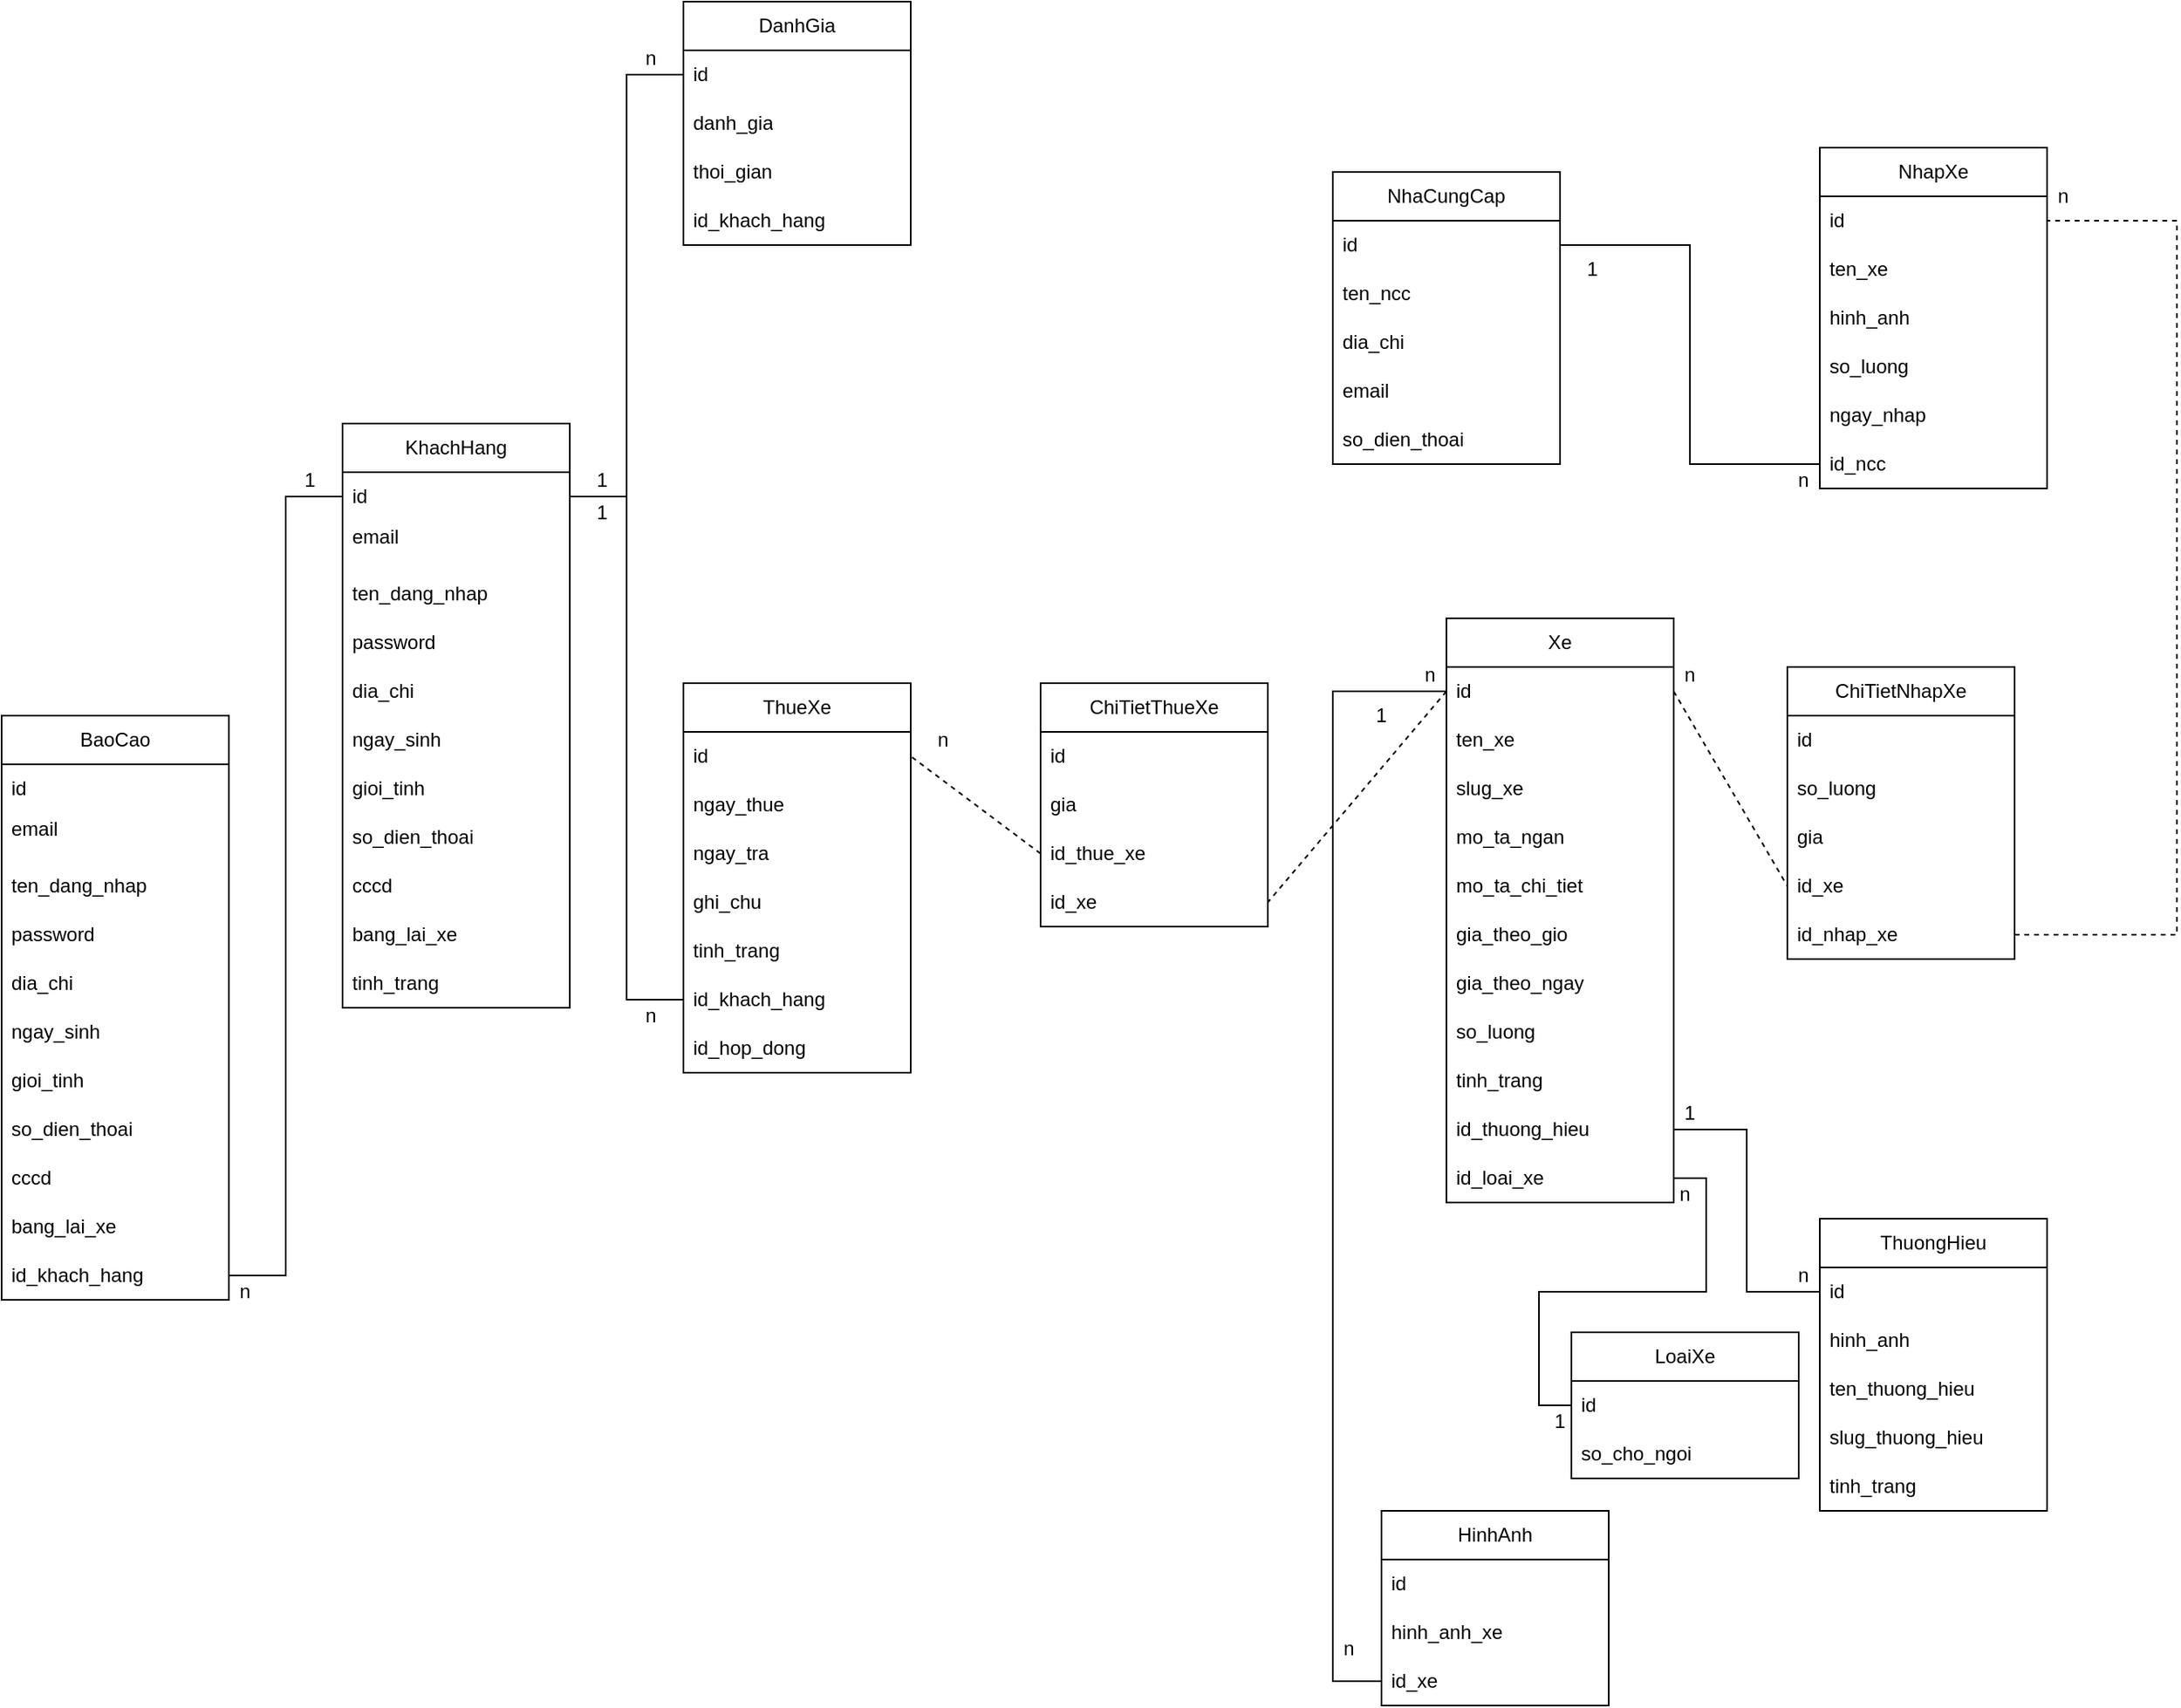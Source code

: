 <mxfile version="21.6.9" type="device" pages="4">
  <diagram name="Page-1" id="PThb6om9Ce-DBLPTSB-A">
    <mxGraphModel dx="2442" dy="2020" grid="1" gridSize="10" guides="1" tooltips="1" connect="1" arrows="1" fold="1" page="1" pageScale="1" pageWidth="827" pageHeight="1169" math="0" shadow="0">
      <root>
        <mxCell id="0" />
        <mxCell id="1" parent="0" />
        <mxCell id="SgUlAlZ0Vp_eeC4mZ5EL-1" value="KhachHang" style="swimlane;fontStyle=0;childLayout=stackLayout;horizontal=1;startSize=30;horizontalStack=0;resizeParent=1;resizeParentMax=0;resizeLast=0;collapsible=1;marginBottom=0;whiteSpace=wrap;html=1;" vertex="1" parent="1">
          <mxGeometry x="70" y="80" width="140" height="360" as="geometry" />
        </mxCell>
        <mxCell id="SgUlAlZ0Vp_eeC4mZ5EL-2" value="id" style="text;strokeColor=none;fillColor=none;align=left;verticalAlign=middle;spacingLeft=4;spacingRight=4;overflow=hidden;points=[[0,0.5],[1,0.5]];portConstraint=eastwest;rotatable=0;whiteSpace=wrap;html=1;" vertex="1" parent="SgUlAlZ0Vp_eeC4mZ5EL-1">
          <mxGeometry y="30" width="140" height="30" as="geometry" />
        </mxCell>
        <mxCell id="SgUlAlZ0Vp_eeC4mZ5EL-3" value="email&lt;span style=&quot;white-space: pre;&quot;&gt;&#x9;&lt;/span&gt;&lt;br&gt;&lt;br&gt;" style="text;strokeColor=none;fillColor=none;align=left;verticalAlign=middle;spacingLeft=4;spacingRight=4;overflow=hidden;points=[[0,0.5],[1,0.5]];portConstraint=eastwest;rotatable=0;whiteSpace=wrap;html=1;" vertex="1" parent="SgUlAlZ0Vp_eeC4mZ5EL-1">
          <mxGeometry y="60" width="140" height="30" as="geometry" />
        </mxCell>
        <mxCell id="SgUlAlZ0Vp_eeC4mZ5EL-6" value="ten_dang_nhap" style="text;strokeColor=none;fillColor=none;align=left;verticalAlign=middle;spacingLeft=4;spacingRight=4;overflow=hidden;points=[[0,0.5],[1,0.5]];portConstraint=eastwest;rotatable=0;whiteSpace=wrap;html=1;" vertex="1" parent="SgUlAlZ0Vp_eeC4mZ5EL-1">
          <mxGeometry y="90" width="140" height="30" as="geometry" />
        </mxCell>
        <mxCell id="SgUlAlZ0Vp_eeC4mZ5EL-4" value="password" style="text;strokeColor=none;fillColor=none;align=left;verticalAlign=middle;spacingLeft=4;spacingRight=4;overflow=hidden;points=[[0,0.5],[1,0.5]];portConstraint=eastwest;rotatable=0;whiteSpace=wrap;html=1;" vertex="1" parent="SgUlAlZ0Vp_eeC4mZ5EL-1">
          <mxGeometry y="120" width="140" height="30" as="geometry" />
        </mxCell>
        <mxCell id="SgUlAlZ0Vp_eeC4mZ5EL-13" value="dia_chi" style="text;strokeColor=none;fillColor=none;align=left;verticalAlign=middle;spacingLeft=4;spacingRight=4;overflow=hidden;points=[[0,0.5],[1,0.5]];portConstraint=eastwest;rotatable=0;whiteSpace=wrap;html=1;" vertex="1" parent="SgUlAlZ0Vp_eeC4mZ5EL-1">
          <mxGeometry y="150" width="140" height="30" as="geometry" />
        </mxCell>
        <mxCell id="SgUlAlZ0Vp_eeC4mZ5EL-15" value="ngay_sinh" style="text;strokeColor=none;fillColor=none;align=left;verticalAlign=middle;spacingLeft=4;spacingRight=4;overflow=hidden;points=[[0,0.5],[1,0.5]];portConstraint=eastwest;rotatable=0;whiteSpace=wrap;html=1;" vertex="1" parent="SgUlAlZ0Vp_eeC4mZ5EL-1">
          <mxGeometry y="180" width="140" height="30" as="geometry" />
        </mxCell>
        <mxCell id="SgUlAlZ0Vp_eeC4mZ5EL-14" value="gioi_tinh" style="text;strokeColor=none;fillColor=none;align=left;verticalAlign=middle;spacingLeft=4;spacingRight=4;overflow=hidden;points=[[0,0.5],[1,0.5]];portConstraint=eastwest;rotatable=0;whiteSpace=wrap;html=1;" vertex="1" parent="SgUlAlZ0Vp_eeC4mZ5EL-1">
          <mxGeometry y="210" width="140" height="30" as="geometry" />
        </mxCell>
        <mxCell id="SgUlAlZ0Vp_eeC4mZ5EL-16" value="so_dien_thoai" style="text;strokeColor=none;fillColor=none;align=left;verticalAlign=middle;spacingLeft=4;spacingRight=4;overflow=hidden;points=[[0,0.5],[1,0.5]];portConstraint=eastwest;rotatable=0;whiteSpace=wrap;html=1;" vertex="1" parent="SgUlAlZ0Vp_eeC4mZ5EL-1">
          <mxGeometry y="240" width="140" height="30" as="geometry" />
        </mxCell>
        <mxCell id="SgUlAlZ0Vp_eeC4mZ5EL-17" value="cccd" style="text;strokeColor=none;fillColor=none;align=left;verticalAlign=middle;spacingLeft=4;spacingRight=4;overflow=hidden;points=[[0,0.5],[1,0.5]];portConstraint=eastwest;rotatable=0;whiteSpace=wrap;html=1;" vertex="1" parent="SgUlAlZ0Vp_eeC4mZ5EL-1">
          <mxGeometry y="270" width="140" height="30" as="geometry" />
        </mxCell>
        <mxCell id="SgUlAlZ0Vp_eeC4mZ5EL-18" value="bang_lai_xe" style="text;strokeColor=none;fillColor=none;align=left;verticalAlign=middle;spacingLeft=4;spacingRight=4;overflow=hidden;points=[[0,0.5],[1,0.5]];portConstraint=eastwest;rotatable=0;whiteSpace=wrap;html=1;" vertex="1" parent="SgUlAlZ0Vp_eeC4mZ5EL-1">
          <mxGeometry y="300" width="140" height="30" as="geometry" />
        </mxCell>
        <mxCell id="SgUlAlZ0Vp_eeC4mZ5EL-200" value="tinh_trang" style="text;strokeColor=none;fillColor=none;align=left;verticalAlign=middle;spacingLeft=4;spacingRight=4;overflow=hidden;points=[[0,0.5],[1,0.5]];portConstraint=eastwest;rotatable=0;whiteSpace=wrap;html=1;" vertex="1" parent="SgUlAlZ0Vp_eeC4mZ5EL-1">
          <mxGeometry y="330" width="140" height="30" as="geometry" />
        </mxCell>
        <mxCell id="SgUlAlZ0Vp_eeC4mZ5EL-20" value="ThuongHieu" style="swimlane;fontStyle=0;childLayout=stackLayout;horizontal=1;startSize=30;horizontalStack=0;resizeParent=1;resizeParentMax=0;resizeLast=0;collapsible=1;marginBottom=0;whiteSpace=wrap;html=1;" vertex="1" parent="1">
          <mxGeometry x="980" y="570" width="140" height="180" as="geometry" />
        </mxCell>
        <mxCell id="SgUlAlZ0Vp_eeC4mZ5EL-21" value="id" style="text;strokeColor=none;fillColor=none;align=left;verticalAlign=middle;spacingLeft=4;spacingRight=4;overflow=hidden;points=[[0,0.5],[1,0.5]];portConstraint=eastwest;rotatable=0;whiteSpace=wrap;html=1;" vertex="1" parent="SgUlAlZ0Vp_eeC4mZ5EL-20">
          <mxGeometry y="30" width="140" height="30" as="geometry" />
        </mxCell>
        <mxCell id="SgUlAlZ0Vp_eeC4mZ5EL-54" value="hinh_anh" style="text;strokeColor=none;fillColor=none;align=left;verticalAlign=middle;spacingLeft=4;spacingRight=4;overflow=hidden;points=[[0,0.5],[1,0.5]];portConstraint=eastwest;rotatable=0;whiteSpace=wrap;html=1;" vertex="1" parent="SgUlAlZ0Vp_eeC4mZ5EL-20">
          <mxGeometry y="60" width="140" height="30" as="geometry" />
        </mxCell>
        <mxCell id="SgUlAlZ0Vp_eeC4mZ5EL-22" value="ten_thuong_hieu" style="text;strokeColor=none;fillColor=none;align=left;verticalAlign=middle;spacingLeft=4;spacingRight=4;overflow=hidden;points=[[0,0.5],[1,0.5]];portConstraint=eastwest;rotatable=0;whiteSpace=wrap;html=1;" vertex="1" parent="SgUlAlZ0Vp_eeC4mZ5EL-20">
          <mxGeometry y="90" width="140" height="30" as="geometry" />
        </mxCell>
        <mxCell id="SgUlAlZ0Vp_eeC4mZ5EL-23" value="slug_thuong_hieu" style="text;strokeColor=none;fillColor=none;align=left;verticalAlign=middle;spacingLeft=4;spacingRight=4;overflow=hidden;points=[[0,0.5],[1,0.5]];portConstraint=eastwest;rotatable=0;whiteSpace=wrap;html=1;" vertex="1" parent="SgUlAlZ0Vp_eeC4mZ5EL-20">
          <mxGeometry y="120" width="140" height="30" as="geometry" />
        </mxCell>
        <mxCell id="SgUlAlZ0Vp_eeC4mZ5EL-25" value="tinh_trang" style="text;strokeColor=none;fillColor=none;align=left;verticalAlign=middle;spacingLeft=4;spacingRight=4;overflow=hidden;points=[[0,0.5],[1,0.5]];portConstraint=eastwest;rotatable=0;whiteSpace=wrap;html=1;" vertex="1" parent="SgUlAlZ0Vp_eeC4mZ5EL-20">
          <mxGeometry y="150" width="140" height="30" as="geometry" />
        </mxCell>
        <mxCell id="SgUlAlZ0Vp_eeC4mZ5EL-26" value="LoaiXe" style="swimlane;fontStyle=0;childLayout=stackLayout;horizontal=1;startSize=30;horizontalStack=0;resizeParent=1;resizeParentMax=0;resizeLast=0;collapsible=1;marginBottom=0;whiteSpace=wrap;html=1;" vertex="1" parent="1">
          <mxGeometry x="827" y="640" width="140" height="90" as="geometry" />
        </mxCell>
        <mxCell id="SgUlAlZ0Vp_eeC4mZ5EL-27" value="id" style="text;strokeColor=none;fillColor=none;align=left;verticalAlign=middle;spacingLeft=4;spacingRight=4;overflow=hidden;points=[[0,0.5],[1,0.5]];portConstraint=eastwest;rotatable=0;whiteSpace=wrap;html=1;" vertex="1" parent="SgUlAlZ0Vp_eeC4mZ5EL-26">
          <mxGeometry y="30" width="140" height="30" as="geometry" />
        </mxCell>
        <mxCell id="SgUlAlZ0Vp_eeC4mZ5EL-28" value="so_cho_ngoi" style="text;strokeColor=none;fillColor=none;align=left;verticalAlign=middle;spacingLeft=4;spacingRight=4;overflow=hidden;points=[[0,0.5],[1,0.5]];portConstraint=eastwest;rotatable=0;whiteSpace=wrap;html=1;" vertex="1" parent="SgUlAlZ0Vp_eeC4mZ5EL-26">
          <mxGeometry y="60" width="140" height="30" as="geometry" />
        </mxCell>
        <mxCell id="SgUlAlZ0Vp_eeC4mZ5EL-31" value="Xe" style="swimlane;fontStyle=0;childLayout=stackLayout;horizontal=1;startSize=30;horizontalStack=0;resizeParent=1;resizeParentMax=0;resizeLast=0;collapsible=1;marginBottom=0;whiteSpace=wrap;html=1;" vertex="1" parent="1">
          <mxGeometry x="750" y="200" width="140" height="360" as="geometry" />
        </mxCell>
        <mxCell id="SgUlAlZ0Vp_eeC4mZ5EL-32" value="id" style="text;strokeColor=none;fillColor=none;align=left;verticalAlign=middle;spacingLeft=4;spacingRight=4;overflow=hidden;points=[[0,0.5],[1,0.5]];portConstraint=eastwest;rotatable=0;whiteSpace=wrap;html=1;" vertex="1" parent="SgUlAlZ0Vp_eeC4mZ5EL-31">
          <mxGeometry y="30" width="140" height="30" as="geometry" />
        </mxCell>
        <mxCell id="SgUlAlZ0Vp_eeC4mZ5EL-33" value="ten_xe" style="text;strokeColor=none;fillColor=none;align=left;verticalAlign=middle;spacingLeft=4;spacingRight=4;overflow=hidden;points=[[0,0.5],[1,0.5]];portConstraint=eastwest;rotatable=0;whiteSpace=wrap;html=1;" vertex="1" parent="SgUlAlZ0Vp_eeC4mZ5EL-31">
          <mxGeometry y="60" width="140" height="30" as="geometry" />
        </mxCell>
        <mxCell id="SgUlAlZ0Vp_eeC4mZ5EL-34" value="slug_xe" style="text;strokeColor=none;fillColor=none;align=left;verticalAlign=middle;spacingLeft=4;spacingRight=4;overflow=hidden;points=[[0,0.5],[1,0.5]];portConstraint=eastwest;rotatable=0;whiteSpace=wrap;html=1;" vertex="1" parent="SgUlAlZ0Vp_eeC4mZ5EL-31">
          <mxGeometry y="90" width="140" height="30" as="geometry" />
        </mxCell>
        <mxCell id="SgUlAlZ0Vp_eeC4mZ5EL-36" value="mo_ta_ngan" style="text;strokeColor=none;fillColor=none;align=left;verticalAlign=middle;spacingLeft=4;spacingRight=4;overflow=hidden;points=[[0,0.5],[1,0.5]];portConstraint=eastwest;rotatable=0;whiteSpace=wrap;html=1;" vertex="1" parent="SgUlAlZ0Vp_eeC4mZ5EL-31">
          <mxGeometry y="120" width="140" height="30" as="geometry" />
        </mxCell>
        <mxCell id="SgUlAlZ0Vp_eeC4mZ5EL-37" value="mo_ta_chi_tiet" style="text;strokeColor=none;fillColor=none;align=left;verticalAlign=middle;spacingLeft=4;spacingRight=4;overflow=hidden;points=[[0,0.5],[1,0.5]];portConstraint=eastwest;rotatable=0;whiteSpace=wrap;html=1;" vertex="1" parent="SgUlAlZ0Vp_eeC4mZ5EL-31">
          <mxGeometry y="150" width="140" height="30" as="geometry" />
        </mxCell>
        <mxCell id="SgUlAlZ0Vp_eeC4mZ5EL-38" value="gia_theo_gio" style="text;strokeColor=none;fillColor=none;align=left;verticalAlign=middle;spacingLeft=4;spacingRight=4;overflow=hidden;points=[[0,0.5],[1,0.5]];portConstraint=eastwest;rotatable=0;whiteSpace=wrap;html=1;" vertex="1" parent="SgUlAlZ0Vp_eeC4mZ5EL-31">
          <mxGeometry y="180" width="140" height="30" as="geometry" />
        </mxCell>
        <mxCell id="SgUlAlZ0Vp_eeC4mZ5EL-39" value="gia_theo_ngay" style="text;strokeColor=none;fillColor=none;align=left;verticalAlign=middle;spacingLeft=4;spacingRight=4;overflow=hidden;points=[[0,0.5],[1,0.5]];portConstraint=eastwest;rotatable=0;whiteSpace=wrap;html=1;" vertex="1" parent="SgUlAlZ0Vp_eeC4mZ5EL-31">
          <mxGeometry y="210" width="140" height="30" as="geometry" />
        </mxCell>
        <mxCell id="SgUlAlZ0Vp_eeC4mZ5EL-69" value="so_luong" style="text;strokeColor=none;fillColor=none;align=left;verticalAlign=middle;spacingLeft=4;spacingRight=4;overflow=hidden;points=[[0,0.5],[1,0.5]];portConstraint=eastwest;rotatable=0;whiteSpace=wrap;html=1;" vertex="1" parent="SgUlAlZ0Vp_eeC4mZ5EL-31">
          <mxGeometry y="240" width="140" height="30" as="geometry" />
        </mxCell>
        <mxCell id="SgUlAlZ0Vp_eeC4mZ5EL-40" value="tinh_trang" style="text;strokeColor=none;fillColor=none;align=left;verticalAlign=middle;spacingLeft=4;spacingRight=4;overflow=hidden;points=[[0,0.5],[1,0.5]];portConstraint=eastwest;rotatable=0;whiteSpace=wrap;html=1;" vertex="1" parent="SgUlAlZ0Vp_eeC4mZ5EL-31">
          <mxGeometry y="270" width="140" height="30" as="geometry" />
        </mxCell>
        <mxCell id="SgUlAlZ0Vp_eeC4mZ5EL-41" value="id_thuong_hieu" style="text;strokeColor=none;fillColor=none;align=left;verticalAlign=middle;spacingLeft=4;spacingRight=4;overflow=hidden;points=[[0,0.5],[1,0.5]];portConstraint=eastwest;rotatable=0;whiteSpace=wrap;html=1;" vertex="1" parent="SgUlAlZ0Vp_eeC4mZ5EL-31">
          <mxGeometry y="300" width="140" height="30" as="geometry" />
        </mxCell>
        <mxCell id="SgUlAlZ0Vp_eeC4mZ5EL-42" value="id_loai_xe" style="text;strokeColor=none;fillColor=none;align=left;verticalAlign=middle;spacingLeft=4;spacingRight=4;overflow=hidden;points=[[0,0.5],[1,0.5]];portConstraint=eastwest;rotatable=0;whiteSpace=wrap;html=1;" vertex="1" parent="SgUlAlZ0Vp_eeC4mZ5EL-31">
          <mxGeometry y="330" width="140" height="30" as="geometry" />
        </mxCell>
        <mxCell id="SgUlAlZ0Vp_eeC4mZ5EL-47" style="edgeStyle=orthogonalEdgeStyle;rounded=0;orthogonalLoop=1;jettySize=auto;html=1;entryX=0;entryY=0.5;entryDx=0;entryDy=0;endArrow=none;endFill=0;" edge="1" parent="1" source="SgUlAlZ0Vp_eeC4mZ5EL-41" target="SgUlAlZ0Vp_eeC4mZ5EL-21">
          <mxGeometry relative="1" as="geometry" />
        </mxCell>
        <mxCell id="SgUlAlZ0Vp_eeC4mZ5EL-49" style="edgeStyle=orthogonalEdgeStyle;rounded=0;orthogonalLoop=1;jettySize=auto;html=1;entryX=0;entryY=0.5;entryDx=0;entryDy=0;endArrow=none;endFill=0;" edge="1" parent="1" source="SgUlAlZ0Vp_eeC4mZ5EL-42" target="SgUlAlZ0Vp_eeC4mZ5EL-27">
          <mxGeometry relative="1" as="geometry" />
        </mxCell>
        <mxCell id="SgUlAlZ0Vp_eeC4mZ5EL-50" value="HinhAnh" style="swimlane;fontStyle=0;childLayout=stackLayout;horizontal=1;startSize=30;horizontalStack=0;resizeParent=1;resizeParentMax=0;resizeLast=0;collapsible=1;marginBottom=0;whiteSpace=wrap;html=1;" vertex="1" parent="1">
          <mxGeometry x="710" y="750" width="140" height="120" as="geometry" />
        </mxCell>
        <mxCell id="SgUlAlZ0Vp_eeC4mZ5EL-51" value="id" style="text;strokeColor=none;fillColor=none;align=left;verticalAlign=middle;spacingLeft=4;spacingRight=4;overflow=hidden;points=[[0,0.5],[1,0.5]];portConstraint=eastwest;rotatable=0;whiteSpace=wrap;html=1;" vertex="1" parent="SgUlAlZ0Vp_eeC4mZ5EL-50">
          <mxGeometry y="30" width="140" height="30" as="geometry" />
        </mxCell>
        <mxCell id="SgUlAlZ0Vp_eeC4mZ5EL-52" value="hinh_anh_xe" style="text;strokeColor=none;fillColor=none;align=left;verticalAlign=middle;spacingLeft=4;spacingRight=4;overflow=hidden;points=[[0,0.5],[1,0.5]];portConstraint=eastwest;rotatable=0;whiteSpace=wrap;html=1;" vertex="1" parent="SgUlAlZ0Vp_eeC4mZ5EL-50">
          <mxGeometry y="60" width="140" height="30" as="geometry" />
        </mxCell>
        <mxCell id="SgUlAlZ0Vp_eeC4mZ5EL-201" value="id_xe" style="text;strokeColor=none;fillColor=none;align=left;verticalAlign=middle;spacingLeft=4;spacingRight=4;overflow=hidden;points=[[0,0.5],[1,0.5]];portConstraint=eastwest;rotatable=0;whiteSpace=wrap;html=1;" vertex="1" parent="SgUlAlZ0Vp_eeC4mZ5EL-50">
          <mxGeometry y="90" width="140" height="30" as="geometry" />
        </mxCell>
        <mxCell id="SgUlAlZ0Vp_eeC4mZ5EL-70" value="NhaCungCap" style="swimlane;fontStyle=0;childLayout=stackLayout;horizontal=1;startSize=30;horizontalStack=0;resizeParent=1;resizeParentMax=0;resizeLast=0;collapsible=1;marginBottom=0;whiteSpace=wrap;html=1;" vertex="1" parent="1">
          <mxGeometry x="680" y="-75" width="140" height="180" as="geometry" />
        </mxCell>
        <mxCell id="SgUlAlZ0Vp_eeC4mZ5EL-71" value="id" style="text;strokeColor=none;fillColor=none;align=left;verticalAlign=middle;spacingLeft=4;spacingRight=4;overflow=hidden;points=[[0,0.5],[1,0.5]];portConstraint=eastwest;rotatable=0;whiteSpace=wrap;html=1;" vertex="1" parent="SgUlAlZ0Vp_eeC4mZ5EL-70">
          <mxGeometry y="30" width="140" height="30" as="geometry" />
        </mxCell>
        <mxCell id="SgUlAlZ0Vp_eeC4mZ5EL-72" value="ten_ncc" style="text;strokeColor=none;fillColor=none;align=left;verticalAlign=middle;spacingLeft=4;spacingRight=4;overflow=hidden;points=[[0,0.5],[1,0.5]];portConstraint=eastwest;rotatable=0;whiteSpace=wrap;html=1;" vertex="1" parent="SgUlAlZ0Vp_eeC4mZ5EL-70">
          <mxGeometry y="60" width="140" height="30" as="geometry" />
        </mxCell>
        <mxCell id="SgUlAlZ0Vp_eeC4mZ5EL-73" value="dia_chi" style="text;strokeColor=none;fillColor=none;align=left;verticalAlign=middle;spacingLeft=4;spacingRight=4;overflow=hidden;points=[[0,0.5],[1,0.5]];portConstraint=eastwest;rotatable=0;whiteSpace=wrap;html=1;" vertex="1" parent="SgUlAlZ0Vp_eeC4mZ5EL-70">
          <mxGeometry y="90" width="140" height="30" as="geometry" />
        </mxCell>
        <mxCell id="SgUlAlZ0Vp_eeC4mZ5EL-74" value="email" style="text;strokeColor=none;fillColor=none;align=left;verticalAlign=middle;spacingLeft=4;spacingRight=4;overflow=hidden;points=[[0,0.5],[1,0.5]];portConstraint=eastwest;rotatable=0;whiteSpace=wrap;html=1;" vertex="1" parent="SgUlAlZ0Vp_eeC4mZ5EL-70">
          <mxGeometry y="120" width="140" height="30" as="geometry" />
        </mxCell>
        <mxCell id="SgUlAlZ0Vp_eeC4mZ5EL-75" value="so_dien_thoai" style="text;strokeColor=none;fillColor=none;align=left;verticalAlign=middle;spacingLeft=4;spacingRight=4;overflow=hidden;points=[[0,0.5],[1,0.5]];portConstraint=eastwest;rotatable=0;whiteSpace=wrap;html=1;" vertex="1" parent="SgUlAlZ0Vp_eeC4mZ5EL-70">
          <mxGeometry y="150" width="140" height="30" as="geometry" />
        </mxCell>
        <mxCell id="SgUlAlZ0Vp_eeC4mZ5EL-76" value="NhapXe" style="swimlane;fontStyle=0;childLayout=stackLayout;horizontal=1;startSize=30;horizontalStack=0;resizeParent=1;resizeParentMax=0;resizeLast=0;collapsible=1;marginBottom=0;whiteSpace=wrap;html=1;" vertex="1" parent="1">
          <mxGeometry x="980" y="-90" width="140" height="210" as="geometry" />
        </mxCell>
        <mxCell id="SgUlAlZ0Vp_eeC4mZ5EL-77" value="id" style="text;strokeColor=none;fillColor=none;align=left;verticalAlign=middle;spacingLeft=4;spacingRight=4;overflow=hidden;points=[[0,0.5],[1,0.5]];portConstraint=eastwest;rotatable=0;whiteSpace=wrap;html=1;" vertex="1" parent="SgUlAlZ0Vp_eeC4mZ5EL-76">
          <mxGeometry y="30" width="140" height="30" as="geometry" />
        </mxCell>
        <mxCell id="SgUlAlZ0Vp_eeC4mZ5EL-78" value="ten_xe" style="text;strokeColor=none;fillColor=none;align=left;verticalAlign=middle;spacingLeft=4;spacingRight=4;overflow=hidden;points=[[0,0.5],[1,0.5]];portConstraint=eastwest;rotatable=0;whiteSpace=wrap;html=1;" vertex="1" parent="SgUlAlZ0Vp_eeC4mZ5EL-76">
          <mxGeometry y="60" width="140" height="30" as="geometry" />
        </mxCell>
        <mxCell id="SgUlAlZ0Vp_eeC4mZ5EL-79" value="hinh_anh" style="text;strokeColor=none;fillColor=none;align=left;verticalAlign=middle;spacingLeft=4;spacingRight=4;overflow=hidden;points=[[0,0.5],[1,0.5]];portConstraint=eastwest;rotatable=0;whiteSpace=wrap;html=1;" vertex="1" parent="SgUlAlZ0Vp_eeC4mZ5EL-76">
          <mxGeometry y="90" width="140" height="30" as="geometry" />
        </mxCell>
        <mxCell id="SgUlAlZ0Vp_eeC4mZ5EL-80" value="so_luong" style="text;strokeColor=none;fillColor=none;align=left;verticalAlign=middle;spacingLeft=4;spacingRight=4;overflow=hidden;points=[[0,0.5],[1,0.5]];portConstraint=eastwest;rotatable=0;whiteSpace=wrap;html=1;" vertex="1" parent="SgUlAlZ0Vp_eeC4mZ5EL-76">
          <mxGeometry y="120" width="140" height="30" as="geometry" />
        </mxCell>
        <mxCell id="SgUlAlZ0Vp_eeC4mZ5EL-81" value="ngay_nhap" style="text;strokeColor=none;fillColor=none;align=left;verticalAlign=middle;spacingLeft=4;spacingRight=4;overflow=hidden;points=[[0,0.5],[1,0.5]];portConstraint=eastwest;rotatable=0;whiteSpace=wrap;html=1;" vertex="1" parent="SgUlAlZ0Vp_eeC4mZ5EL-76">
          <mxGeometry y="150" width="140" height="30" as="geometry" />
        </mxCell>
        <mxCell id="SgUlAlZ0Vp_eeC4mZ5EL-82" value="id_ncc" style="text;strokeColor=none;fillColor=none;align=left;verticalAlign=middle;spacingLeft=4;spacingRight=4;overflow=hidden;points=[[0,0.5],[1,0.5]];portConstraint=eastwest;rotatable=0;whiteSpace=wrap;html=1;" vertex="1" parent="SgUlAlZ0Vp_eeC4mZ5EL-76">
          <mxGeometry y="180" width="140" height="30" as="geometry" />
        </mxCell>
        <mxCell id="SgUlAlZ0Vp_eeC4mZ5EL-83" style="edgeStyle=orthogonalEdgeStyle;rounded=0;orthogonalLoop=1;jettySize=auto;html=1;entryX=0;entryY=0.5;entryDx=0;entryDy=0;endArrow=none;endFill=0;" edge="1" parent="1" source="SgUlAlZ0Vp_eeC4mZ5EL-71" target="SgUlAlZ0Vp_eeC4mZ5EL-82">
          <mxGeometry relative="1" as="geometry" />
        </mxCell>
        <mxCell id="SgUlAlZ0Vp_eeC4mZ5EL-88" value="ChiTietNhapXe" style="swimlane;fontStyle=0;childLayout=stackLayout;horizontal=1;startSize=30;horizontalStack=0;resizeParent=1;resizeParentMax=0;resizeLast=0;collapsible=1;marginBottom=0;whiteSpace=wrap;html=1;" vertex="1" parent="1">
          <mxGeometry x="960" y="230" width="140" height="180" as="geometry" />
        </mxCell>
        <mxCell id="SgUlAlZ0Vp_eeC4mZ5EL-89" value="id" style="text;strokeColor=none;fillColor=none;align=left;verticalAlign=middle;spacingLeft=4;spacingRight=4;overflow=hidden;points=[[0,0.5],[1,0.5]];portConstraint=eastwest;rotatable=0;whiteSpace=wrap;html=1;" vertex="1" parent="SgUlAlZ0Vp_eeC4mZ5EL-88">
          <mxGeometry y="30" width="140" height="30" as="geometry" />
        </mxCell>
        <mxCell id="SgUlAlZ0Vp_eeC4mZ5EL-92" value="so_luong" style="text;strokeColor=none;fillColor=none;align=left;verticalAlign=middle;spacingLeft=4;spacingRight=4;overflow=hidden;points=[[0,0.5],[1,0.5]];portConstraint=eastwest;rotatable=0;whiteSpace=wrap;html=1;" vertex="1" parent="SgUlAlZ0Vp_eeC4mZ5EL-88">
          <mxGeometry y="60" width="140" height="30" as="geometry" />
        </mxCell>
        <mxCell id="SgUlAlZ0Vp_eeC4mZ5EL-93" value="gia" style="text;strokeColor=none;fillColor=none;align=left;verticalAlign=middle;spacingLeft=4;spacingRight=4;overflow=hidden;points=[[0,0.5],[1,0.5]];portConstraint=eastwest;rotatable=0;whiteSpace=wrap;html=1;" vertex="1" parent="SgUlAlZ0Vp_eeC4mZ5EL-88">
          <mxGeometry y="90" width="140" height="30" as="geometry" />
        </mxCell>
        <mxCell id="SgUlAlZ0Vp_eeC4mZ5EL-91" value="id_xe" style="text;strokeColor=none;fillColor=none;align=left;verticalAlign=middle;spacingLeft=4;spacingRight=4;overflow=hidden;points=[[0,0.5],[1,0.5]];portConstraint=eastwest;rotatable=0;whiteSpace=wrap;html=1;" vertex="1" parent="SgUlAlZ0Vp_eeC4mZ5EL-88">
          <mxGeometry y="120" width="140" height="30" as="geometry" />
        </mxCell>
        <mxCell id="SgUlAlZ0Vp_eeC4mZ5EL-90" value="id_nhap_xe" style="text;strokeColor=none;fillColor=none;align=left;verticalAlign=middle;spacingLeft=4;spacingRight=4;overflow=hidden;points=[[0,0.5],[1,0.5]];portConstraint=eastwest;rotatable=0;whiteSpace=wrap;html=1;" vertex="1" parent="SgUlAlZ0Vp_eeC4mZ5EL-88">
          <mxGeometry y="150" width="140" height="30" as="geometry" />
        </mxCell>
        <mxCell id="SgUlAlZ0Vp_eeC4mZ5EL-116" value="ThueXe" style="swimlane;fontStyle=0;childLayout=stackLayout;horizontal=1;startSize=30;horizontalStack=0;resizeParent=1;resizeParentMax=0;resizeLast=0;collapsible=1;marginBottom=0;whiteSpace=wrap;html=1;" vertex="1" parent="1">
          <mxGeometry x="280" y="240" width="140" height="240" as="geometry" />
        </mxCell>
        <mxCell id="SgUlAlZ0Vp_eeC4mZ5EL-117" value="id" style="text;strokeColor=none;fillColor=none;align=left;verticalAlign=middle;spacingLeft=4;spacingRight=4;overflow=hidden;points=[[0,0.5],[1,0.5]];portConstraint=eastwest;rotatable=0;whiteSpace=wrap;html=1;" vertex="1" parent="SgUlAlZ0Vp_eeC4mZ5EL-116">
          <mxGeometry y="30" width="140" height="30" as="geometry" />
        </mxCell>
        <mxCell id="SgUlAlZ0Vp_eeC4mZ5EL-119" value="ngay_thue" style="text;strokeColor=none;fillColor=none;align=left;verticalAlign=middle;spacingLeft=4;spacingRight=4;overflow=hidden;points=[[0,0.5],[1,0.5]];portConstraint=eastwest;rotatable=0;whiteSpace=wrap;html=1;" vertex="1" parent="SgUlAlZ0Vp_eeC4mZ5EL-116">
          <mxGeometry y="60" width="140" height="30" as="geometry" />
        </mxCell>
        <mxCell id="SgUlAlZ0Vp_eeC4mZ5EL-120" value="ngay_tra" style="text;strokeColor=none;fillColor=none;align=left;verticalAlign=middle;spacingLeft=4;spacingRight=4;overflow=hidden;points=[[0,0.5],[1,0.5]];portConstraint=eastwest;rotatable=0;whiteSpace=wrap;html=1;" vertex="1" parent="SgUlAlZ0Vp_eeC4mZ5EL-116">
          <mxGeometry y="90" width="140" height="30" as="geometry" />
        </mxCell>
        <mxCell id="SgUlAlZ0Vp_eeC4mZ5EL-121" value="ghi_chu" style="text;strokeColor=none;fillColor=none;align=left;verticalAlign=middle;spacingLeft=4;spacingRight=4;overflow=hidden;points=[[0,0.5],[1,0.5]];portConstraint=eastwest;rotatable=0;whiteSpace=wrap;html=1;" vertex="1" parent="SgUlAlZ0Vp_eeC4mZ5EL-116">
          <mxGeometry y="120" width="140" height="30" as="geometry" />
        </mxCell>
        <mxCell id="SgUlAlZ0Vp_eeC4mZ5EL-122" value="tinh_trang" style="text;strokeColor=none;fillColor=none;align=left;verticalAlign=middle;spacingLeft=4;spacingRight=4;overflow=hidden;points=[[0,0.5],[1,0.5]];portConstraint=eastwest;rotatable=0;whiteSpace=wrap;html=1;" vertex="1" parent="SgUlAlZ0Vp_eeC4mZ5EL-116">
          <mxGeometry y="150" width="140" height="30" as="geometry" />
        </mxCell>
        <mxCell id="SgUlAlZ0Vp_eeC4mZ5EL-127" value="id_khach_hang" style="text;strokeColor=none;fillColor=none;align=left;verticalAlign=middle;spacingLeft=4;spacingRight=4;overflow=hidden;points=[[0,0.5],[1,0.5]];portConstraint=eastwest;rotatable=0;whiteSpace=wrap;html=1;" vertex="1" parent="SgUlAlZ0Vp_eeC4mZ5EL-116">
          <mxGeometry y="180" width="140" height="30" as="geometry" />
        </mxCell>
        <mxCell id="SgUlAlZ0Vp_eeC4mZ5EL-141" value="id_hop_dong" style="text;strokeColor=none;fillColor=none;align=left;verticalAlign=middle;spacingLeft=4;spacingRight=4;overflow=hidden;points=[[0,0.5],[1,0.5]];portConstraint=eastwest;rotatable=0;whiteSpace=wrap;html=1;" vertex="1" parent="SgUlAlZ0Vp_eeC4mZ5EL-116">
          <mxGeometry y="210" width="140" height="30" as="geometry" />
        </mxCell>
        <mxCell id="SgUlAlZ0Vp_eeC4mZ5EL-128" style="edgeStyle=orthogonalEdgeStyle;rounded=0;orthogonalLoop=1;jettySize=auto;html=1;entryX=0;entryY=0.5;entryDx=0;entryDy=0;endArrow=none;endFill=0;" edge="1" parent="1" source="SgUlAlZ0Vp_eeC4mZ5EL-2" target="SgUlAlZ0Vp_eeC4mZ5EL-127">
          <mxGeometry relative="1" as="geometry" />
        </mxCell>
        <mxCell id="SgUlAlZ0Vp_eeC4mZ5EL-129" value="ChiTietThueXe" style="swimlane;fontStyle=0;childLayout=stackLayout;horizontal=1;startSize=30;horizontalStack=0;resizeParent=1;resizeParentMax=0;resizeLast=0;collapsible=1;marginBottom=0;whiteSpace=wrap;html=1;" vertex="1" parent="1">
          <mxGeometry x="500" y="240" width="140" height="150" as="geometry" />
        </mxCell>
        <mxCell id="SgUlAlZ0Vp_eeC4mZ5EL-130" value="id" style="text;strokeColor=none;fillColor=none;align=left;verticalAlign=middle;spacingLeft=4;spacingRight=4;overflow=hidden;points=[[0,0.5],[1,0.5]];portConstraint=eastwest;rotatable=0;whiteSpace=wrap;html=1;" vertex="1" parent="SgUlAlZ0Vp_eeC4mZ5EL-129">
          <mxGeometry y="30" width="140" height="30" as="geometry" />
        </mxCell>
        <mxCell id="SgUlAlZ0Vp_eeC4mZ5EL-132" value="gia" style="text;strokeColor=none;fillColor=none;align=left;verticalAlign=middle;spacingLeft=4;spacingRight=4;overflow=hidden;points=[[0,0.5],[1,0.5]];portConstraint=eastwest;rotatable=0;whiteSpace=wrap;html=1;" vertex="1" parent="SgUlAlZ0Vp_eeC4mZ5EL-129">
          <mxGeometry y="60" width="140" height="30" as="geometry" />
        </mxCell>
        <mxCell id="SgUlAlZ0Vp_eeC4mZ5EL-133" value="id_thue_xe" style="text;strokeColor=none;fillColor=none;align=left;verticalAlign=middle;spacingLeft=4;spacingRight=4;overflow=hidden;points=[[0,0.5],[1,0.5]];portConstraint=eastwest;rotatable=0;whiteSpace=wrap;html=1;" vertex="1" parent="SgUlAlZ0Vp_eeC4mZ5EL-129">
          <mxGeometry y="90" width="140" height="30" as="geometry" />
        </mxCell>
        <mxCell id="SgUlAlZ0Vp_eeC4mZ5EL-134" value="id_xe" style="text;strokeColor=none;fillColor=none;align=left;verticalAlign=middle;spacingLeft=4;spacingRight=4;overflow=hidden;points=[[0,0.5],[1,0.5]];portConstraint=eastwest;rotatable=0;whiteSpace=wrap;html=1;" vertex="1" parent="SgUlAlZ0Vp_eeC4mZ5EL-129">
          <mxGeometry y="120" width="140" height="30" as="geometry" />
        </mxCell>
        <mxCell id="SgUlAlZ0Vp_eeC4mZ5EL-145" value="DanhGia" style="swimlane;fontStyle=0;childLayout=stackLayout;horizontal=1;startSize=30;horizontalStack=0;resizeParent=1;resizeParentMax=0;resizeLast=0;collapsible=1;marginBottom=0;whiteSpace=wrap;html=1;" vertex="1" parent="1">
          <mxGeometry x="280" y="-180" width="140" height="150" as="geometry" />
        </mxCell>
        <mxCell id="SgUlAlZ0Vp_eeC4mZ5EL-146" value="id" style="text;strokeColor=none;fillColor=none;align=left;verticalAlign=middle;spacingLeft=4;spacingRight=4;overflow=hidden;points=[[0,0.5],[1,0.5]];portConstraint=eastwest;rotatable=0;whiteSpace=wrap;html=1;" vertex="1" parent="SgUlAlZ0Vp_eeC4mZ5EL-145">
          <mxGeometry y="30" width="140" height="30" as="geometry" />
        </mxCell>
        <mxCell id="SgUlAlZ0Vp_eeC4mZ5EL-150" value="danh_gia" style="text;strokeColor=none;fillColor=none;align=left;verticalAlign=middle;spacingLeft=4;spacingRight=4;overflow=hidden;points=[[0,0.5],[1,0.5]];portConstraint=eastwest;rotatable=0;whiteSpace=wrap;html=1;" vertex="1" parent="SgUlAlZ0Vp_eeC4mZ5EL-145">
          <mxGeometry y="60" width="140" height="30" as="geometry" />
        </mxCell>
        <mxCell id="SgUlAlZ0Vp_eeC4mZ5EL-151" value="thoi_gian" style="text;strokeColor=none;fillColor=none;align=left;verticalAlign=middle;spacingLeft=4;spacingRight=4;overflow=hidden;points=[[0,0.5],[1,0.5]];portConstraint=eastwest;rotatable=0;whiteSpace=wrap;html=1;" vertex="1" parent="SgUlAlZ0Vp_eeC4mZ5EL-145">
          <mxGeometry y="90" width="140" height="30" as="geometry" />
        </mxCell>
        <mxCell id="SgUlAlZ0Vp_eeC4mZ5EL-156" value="id_khach_hang" style="text;strokeColor=none;fillColor=none;align=left;verticalAlign=middle;spacingLeft=4;spacingRight=4;overflow=hidden;points=[[0,0.5],[1,0.5]];portConstraint=eastwest;rotatable=0;whiteSpace=wrap;html=1;" vertex="1" parent="SgUlAlZ0Vp_eeC4mZ5EL-145">
          <mxGeometry y="120" width="140" height="30" as="geometry" />
        </mxCell>
        <mxCell id="SgUlAlZ0Vp_eeC4mZ5EL-157" value="BaoCao" style="swimlane;fontStyle=0;childLayout=stackLayout;horizontal=1;startSize=30;horizontalStack=0;resizeParent=1;resizeParentMax=0;resizeLast=0;collapsible=1;marginBottom=0;whiteSpace=wrap;html=1;" vertex="1" parent="1">
          <mxGeometry x="-140" y="260" width="140" height="360" as="geometry" />
        </mxCell>
        <mxCell id="SgUlAlZ0Vp_eeC4mZ5EL-158" value="id" style="text;strokeColor=none;fillColor=none;align=left;verticalAlign=middle;spacingLeft=4;spacingRight=4;overflow=hidden;points=[[0,0.5],[1,0.5]];portConstraint=eastwest;rotatable=0;whiteSpace=wrap;html=1;" vertex="1" parent="SgUlAlZ0Vp_eeC4mZ5EL-157">
          <mxGeometry y="30" width="140" height="30" as="geometry" />
        </mxCell>
        <mxCell id="SgUlAlZ0Vp_eeC4mZ5EL-159" value="email&lt;span style=&quot;white-space: pre;&quot;&gt;&#x9;&lt;/span&gt;&lt;br&gt;&lt;br&gt;" style="text;strokeColor=none;fillColor=none;align=left;verticalAlign=middle;spacingLeft=4;spacingRight=4;overflow=hidden;points=[[0,0.5],[1,0.5]];portConstraint=eastwest;rotatable=0;whiteSpace=wrap;html=1;" vertex="1" parent="SgUlAlZ0Vp_eeC4mZ5EL-157">
          <mxGeometry y="60" width="140" height="30" as="geometry" />
        </mxCell>
        <mxCell id="SgUlAlZ0Vp_eeC4mZ5EL-160" value="ten_dang_nhap" style="text;strokeColor=none;fillColor=none;align=left;verticalAlign=middle;spacingLeft=4;spacingRight=4;overflow=hidden;points=[[0,0.5],[1,0.5]];portConstraint=eastwest;rotatable=0;whiteSpace=wrap;html=1;" vertex="1" parent="SgUlAlZ0Vp_eeC4mZ5EL-157">
          <mxGeometry y="90" width="140" height="30" as="geometry" />
        </mxCell>
        <mxCell id="SgUlAlZ0Vp_eeC4mZ5EL-161" value="password" style="text;strokeColor=none;fillColor=none;align=left;verticalAlign=middle;spacingLeft=4;spacingRight=4;overflow=hidden;points=[[0,0.5],[1,0.5]];portConstraint=eastwest;rotatable=0;whiteSpace=wrap;html=1;" vertex="1" parent="SgUlAlZ0Vp_eeC4mZ5EL-157">
          <mxGeometry y="120" width="140" height="30" as="geometry" />
        </mxCell>
        <mxCell id="SgUlAlZ0Vp_eeC4mZ5EL-162" value="dia_chi" style="text;strokeColor=none;fillColor=none;align=left;verticalAlign=middle;spacingLeft=4;spacingRight=4;overflow=hidden;points=[[0,0.5],[1,0.5]];portConstraint=eastwest;rotatable=0;whiteSpace=wrap;html=1;" vertex="1" parent="SgUlAlZ0Vp_eeC4mZ5EL-157">
          <mxGeometry y="150" width="140" height="30" as="geometry" />
        </mxCell>
        <mxCell id="SgUlAlZ0Vp_eeC4mZ5EL-163" value="ngay_sinh" style="text;strokeColor=none;fillColor=none;align=left;verticalAlign=middle;spacingLeft=4;spacingRight=4;overflow=hidden;points=[[0,0.5],[1,0.5]];portConstraint=eastwest;rotatable=0;whiteSpace=wrap;html=1;" vertex="1" parent="SgUlAlZ0Vp_eeC4mZ5EL-157">
          <mxGeometry y="180" width="140" height="30" as="geometry" />
        </mxCell>
        <mxCell id="SgUlAlZ0Vp_eeC4mZ5EL-164" value="gioi_tinh" style="text;strokeColor=none;fillColor=none;align=left;verticalAlign=middle;spacingLeft=4;spacingRight=4;overflow=hidden;points=[[0,0.5],[1,0.5]];portConstraint=eastwest;rotatable=0;whiteSpace=wrap;html=1;" vertex="1" parent="SgUlAlZ0Vp_eeC4mZ5EL-157">
          <mxGeometry y="210" width="140" height="30" as="geometry" />
        </mxCell>
        <mxCell id="SgUlAlZ0Vp_eeC4mZ5EL-165" value="so_dien_thoai" style="text;strokeColor=none;fillColor=none;align=left;verticalAlign=middle;spacingLeft=4;spacingRight=4;overflow=hidden;points=[[0,0.5],[1,0.5]];portConstraint=eastwest;rotatable=0;whiteSpace=wrap;html=1;" vertex="1" parent="SgUlAlZ0Vp_eeC4mZ5EL-157">
          <mxGeometry y="240" width="140" height="30" as="geometry" />
        </mxCell>
        <mxCell id="SgUlAlZ0Vp_eeC4mZ5EL-166" value="cccd" style="text;strokeColor=none;fillColor=none;align=left;verticalAlign=middle;spacingLeft=4;spacingRight=4;overflow=hidden;points=[[0,0.5],[1,0.5]];portConstraint=eastwest;rotatable=0;whiteSpace=wrap;html=1;" vertex="1" parent="SgUlAlZ0Vp_eeC4mZ5EL-157">
          <mxGeometry y="270" width="140" height="30" as="geometry" />
        </mxCell>
        <mxCell id="SgUlAlZ0Vp_eeC4mZ5EL-167" value="bang_lai_xe" style="text;strokeColor=none;fillColor=none;align=left;verticalAlign=middle;spacingLeft=4;spacingRight=4;overflow=hidden;points=[[0,0.5],[1,0.5]];portConstraint=eastwest;rotatable=0;whiteSpace=wrap;html=1;" vertex="1" parent="SgUlAlZ0Vp_eeC4mZ5EL-157">
          <mxGeometry y="300" width="140" height="30" as="geometry" />
        </mxCell>
        <mxCell id="SgUlAlZ0Vp_eeC4mZ5EL-170" value="id_khach_hang" style="text;strokeColor=none;fillColor=none;align=left;verticalAlign=middle;spacingLeft=4;spacingRight=4;overflow=hidden;points=[[0,0.5],[1,0.5]];portConstraint=eastwest;rotatable=0;whiteSpace=wrap;html=1;" vertex="1" parent="SgUlAlZ0Vp_eeC4mZ5EL-157">
          <mxGeometry y="330" width="140" height="30" as="geometry" />
        </mxCell>
        <mxCell id="SgUlAlZ0Vp_eeC4mZ5EL-173" style="edgeStyle=orthogonalEdgeStyle;rounded=0;orthogonalLoop=1;jettySize=auto;html=1;entryX=1;entryY=0.5;entryDx=0;entryDy=0;endArrow=none;endFill=0;" edge="1" parent="1" source="SgUlAlZ0Vp_eeC4mZ5EL-2" target="SgUlAlZ0Vp_eeC4mZ5EL-170">
          <mxGeometry relative="1" as="geometry" />
        </mxCell>
        <mxCell id="SgUlAlZ0Vp_eeC4mZ5EL-174" style="edgeStyle=orthogonalEdgeStyle;rounded=0;orthogonalLoop=1;jettySize=auto;html=1;entryX=0;entryY=0.5;entryDx=0;entryDy=0;endArrow=none;endFill=0;" edge="1" parent="1" source="SgUlAlZ0Vp_eeC4mZ5EL-2" target="SgUlAlZ0Vp_eeC4mZ5EL-146">
          <mxGeometry relative="1" as="geometry" />
        </mxCell>
        <mxCell id="SgUlAlZ0Vp_eeC4mZ5EL-175" value="1" style="text;html=1;strokeColor=none;fillColor=none;align=center;verticalAlign=middle;whiteSpace=wrap;rounded=0;" vertex="1" parent="1">
          <mxGeometry x="20" y="100" width="60" height="30" as="geometry" />
        </mxCell>
        <mxCell id="SgUlAlZ0Vp_eeC4mZ5EL-176" value="n" style="text;html=1;strokeColor=none;fillColor=none;align=center;verticalAlign=middle;whiteSpace=wrap;rounded=0;" vertex="1" parent="1">
          <mxGeometry x="-20" y="600" width="60" height="30" as="geometry" />
        </mxCell>
        <mxCell id="SgUlAlZ0Vp_eeC4mZ5EL-177" value="1" style="text;html=1;strokeColor=none;fillColor=none;align=center;verticalAlign=middle;whiteSpace=wrap;rounded=0;" vertex="1" parent="1">
          <mxGeometry x="200" y="100" width="60" height="30" as="geometry" />
        </mxCell>
        <mxCell id="SgUlAlZ0Vp_eeC4mZ5EL-178" value="n" style="text;html=1;strokeColor=none;fillColor=none;align=center;verticalAlign=middle;whiteSpace=wrap;rounded=0;" vertex="1" parent="1">
          <mxGeometry x="230" y="-160" width="60" height="30" as="geometry" />
        </mxCell>
        <mxCell id="SgUlAlZ0Vp_eeC4mZ5EL-179" value="1" style="text;html=1;strokeColor=none;fillColor=none;align=center;verticalAlign=middle;whiteSpace=wrap;rounded=0;" vertex="1" parent="1">
          <mxGeometry x="200" y="120" width="60" height="30" as="geometry" />
        </mxCell>
        <mxCell id="SgUlAlZ0Vp_eeC4mZ5EL-180" value="n" style="text;html=1;strokeColor=none;fillColor=none;align=center;verticalAlign=middle;whiteSpace=wrap;rounded=0;" vertex="1" parent="1">
          <mxGeometry x="230" y="430" width="60" height="30" as="geometry" />
        </mxCell>
        <mxCell id="SgUlAlZ0Vp_eeC4mZ5EL-182" value="" style="endArrow=none;dashed=1;html=1;rounded=0;entryX=1;entryY=0.5;entryDx=0;entryDy=0;exitX=0;exitY=0.5;exitDx=0;exitDy=0;" edge="1" parent="1" source="SgUlAlZ0Vp_eeC4mZ5EL-133" target="SgUlAlZ0Vp_eeC4mZ5EL-117">
          <mxGeometry width="50" height="50" relative="1" as="geometry">
            <mxPoint x="480" y="300" as="sourcePoint" />
            <mxPoint x="530" y="250" as="targetPoint" />
          </mxGeometry>
        </mxCell>
        <mxCell id="SgUlAlZ0Vp_eeC4mZ5EL-184" value="" style="endArrow=none;dashed=1;html=1;rounded=0;entryX=1;entryY=0.5;entryDx=0;entryDy=0;exitX=0;exitY=0.5;exitDx=0;exitDy=0;" edge="1" parent="1" source="SgUlAlZ0Vp_eeC4mZ5EL-32" target="SgUlAlZ0Vp_eeC4mZ5EL-134">
          <mxGeometry width="50" height="50" relative="1" as="geometry">
            <mxPoint x="510" y="355" as="sourcePoint" />
            <mxPoint x="430" y="295" as="targetPoint" />
          </mxGeometry>
        </mxCell>
        <mxCell id="SgUlAlZ0Vp_eeC4mZ5EL-185" value="n" style="text;html=1;strokeColor=none;fillColor=none;align=center;verticalAlign=middle;whiteSpace=wrap;rounded=0;" vertex="1" parent="1">
          <mxGeometry x="410" y="260" width="60" height="30" as="geometry" />
        </mxCell>
        <mxCell id="SgUlAlZ0Vp_eeC4mZ5EL-186" value="n" style="text;html=1;strokeColor=none;fillColor=none;align=center;verticalAlign=middle;whiteSpace=wrap;rounded=0;" vertex="1" parent="1">
          <mxGeometry x="710" y="220" width="60" height="30" as="geometry" />
        </mxCell>
        <mxCell id="SgUlAlZ0Vp_eeC4mZ5EL-187" value="1" style="text;html=1;strokeColor=none;fillColor=none;align=center;verticalAlign=middle;whiteSpace=wrap;rounded=0;" vertex="1" parent="1">
          <mxGeometry x="680" y="245" width="60" height="30" as="geometry" />
        </mxCell>
        <mxCell id="SgUlAlZ0Vp_eeC4mZ5EL-188" value="n" style="text;html=1;strokeColor=none;fillColor=none;align=center;verticalAlign=middle;whiteSpace=wrap;rounded=0;" vertex="1" parent="1">
          <mxGeometry x="660" y="820" width="60" height="30" as="geometry" />
        </mxCell>
        <mxCell id="SgUlAlZ0Vp_eeC4mZ5EL-189" value="n" style="text;html=1;strokeColor=none;fillColor=none;align=center;verticalAlign=middle;whiteSpace=wrap;rounded=0;" vertex="1" parent="1">
          <mxGeometry x="867" y="540" width="60" height="30" as="geometry" />
        </mxCell>
        <mxCell id="SgUlAlZ0Vp_eeC4mZ5EL-190" value="1" style="text;html=1;strokeColor=none;fillColor=none;align=center;verticalAlign=middle;whiteSpace=wrap;rounded=0;" vertex="1" parent="1">
          <mxGeometry x="790" y="680" width="60" height="30" as="geometry" />
        </mxCell>
        <mxCell id="SgUlAlZ0Vp_eeC4mZ5EL-191" value="1" style="text;html=1;strokeColor=none;fillColor=none;align=center;verticalAlign=middle;whiteSpace=wrap;rounded=0;" vertex="1" parent="1">
          <mxGeometry x="870" y="490" width="60" height="30" as="geometry" />
        </mxCell>
        <mxCell id="SgUlAlZ0Vp_eeC4mZ5EL-192" value="n" style="text;html=1;strokeColor=none;fillColor=none;align=center;verticalAlign=middle;whiteSpace=wrap;rounded=0;" vertex="1" parent="1">
          <mxGeometry x="940" y="590" width="60" height="30" as="geometry" />
        </mxCell>
        <mxCell id="SgUlAlZ0Vp_eeC4mZ5EL-193" value="" style="endArrow=none;dashed=1;html=1;rounded=0;exitX=1;exitY=0.5;exitDx=0;exitDy=0;entryX=0;entryY=0.5;entryDx=0;entryDy=0;" edge="1" parent="1" source="SgUlAlZ0Vp_eeC4mZ5EL-32" target="SgUlAlZ0Vp_eeC4mZ5EL-91">
          <mxGeometry width="50" height="50" relative="1" as="geometry">
            <mxPoint x="930" y="190" as="sourcePoint" />
            <mxPoint x="980" y="140" as="targetPoint" />
          </mxGeometry>
        </mxCell>
        <mxCell id="SgUlAlZ0Vp_eeC4mZ5EL-194" value="" style="endArrow=none;dashed=1;html=1;rounded=0;exitX=1;exitY=0.5;exitDx=0;exitDy=0;entryX=1;entryY=0.5;entryDx=0;entryDy=0;" edge="1" parent="1" source="SgUlAlZ0Vp_eeC4mZ5EL-90" target="SgUlAlZ0Vp_eeC4mZ5EL-77">
          <mxGeometry width="50" height="50" relative="1" as="geometry">
            <mxPoint x="1240" y="240" as="sourcePoint" />
            <mxPoint x="1310" y="360" as="targetPoint" />
            <Array as="points">
              <mxPoint x="1200" y="395" />
              <mxPoint x="1200" y="-45" />
            </Array>
          </mxGeometry>
        </mxCell>
        <mxCell id="SgUlAlZ0Vp_eeC4mZ5EL-195" value="1" style="text;html=1;strokeColor=none;fillColor=none;align=center;verticalAlign=middle;whiteSpace=wrap;rounded=0;" vertex="1" parent="1">
          <mxGeometry x="810" y="-30" width="60" height="30" as="geometry" />
        </mxCell>
        <mxCell id="SgUlAlZ0Vp_eeC4mZ5EL-197" value="n" style="text;html=1;strokeColor=none;fillColor=none;align=center;verticalAlign=middle;whiteSpace=wrap;rounded=0;" vertex="1" parent="1">
          <mxGeometry x="940" y="100" width="60" height="30" as="geometry" />
        </mxCell>
        <mxCell id="SgUlAlZ0Vp_eeC4mZ5EL-198" value="n" style="text;html=1;strokeColor=none;fillColor=none;align=center;verticalAlign=middle;whiteSpace=wrap;rounded=0;" vertex="1" parent="1">
          <mxGeometry x="870" y="220" width="60" height="30" as="geometry" />
        </mxCell>
        <mxCell id="SgUlAlZ0Vp_eeC4mZ5EL-199" value="n" style="text;html=1;strokeColor=none;fillColor=none;align=center;verticalAlign=middle;whiteSpace=wrap;rounded=0;" vertex="1" parent="1">
          <mxGeometry x="1100" y="-75" width="60" height="30" as="geometry" />
        </mxCell>
        <mxCell id="SgUlAlZ0Vp_eeC4mZ5EL-203" style="edgeStyle=orthogonalEdgeStyle;rounded=0;orthogonalLoop=1;jettySize=auto;html=1;entryX=0;entryY=0.5;entryDx=0;entryDy=0;endArrow=none;endFill=0;" edge="1" parent="1" source="SgUlAlZ0Vp_eeC4mZ5EL-32" target="SgUlAlZ0Vp_eeC4mZ5EL-201">
          <mxGeometry relative="1" as="geometry">
            <Array as="points">
              <mxPoint x="680" y="245" />
              <mxPoint x="680" y="855" />
            </Array>
          </mxGeometry>
        </mxCell>
      </root>
    </mxGraphModel>
  </diagram>
  <diagram name="Trang-1" id="ucBCO07KC6-l0XphQxgZ">
    <mxGraphModel dx="2465" dy="2008" grid="1" gridSize="10" guides="1" tooltips="1" connect="1" arrows="1" fold="1" page="1" pageScale="1" pageWidth="850" pageHeight="1100" math="0" shadow="0">
      <root>
        <mxCell id="0" />
        <mxCell id="1" parent="0" />
        <mxCell id="x_3Oywh9cmO43vToSFqo-9" value="chuyen_mucs" style="swimlane;fontStyle=0;childLayout=stackLayout;horizontal=1;startSize=30;horizontalStack=0;resizeParent=1;resizeParentMax=0;resizeLast=0;collapsible=1;marginBottom=0;whiteSpace=wrap;html=1;" parent="1" vertex="1">
          <mxGeometry x="310" y="30" width="140" height="210" as="geometry" />
        </mxCell>
        <mxCell id="x_3Oywh9cmO43vToSFqo-10" value="id" style="text;strokeColor=none;fillColor=none;align=left;verticalAlign=middle;spacingLeft=4;spacingRight=4;overflow=hidden;points=[[0,0.5],[1,0.5]];portConstraint=eastwest;rotatable=0;whiteSpace=wrap;html=1;" parent="x_3Oywh9cmO43vToSFqo-9" vertex="1">
          <mxGeometry y="30" width="140" height="30" as="geometry" />
        </mxCell>
        <mxCell id="x_3Oywh9cmO43vToSFqo-11" value="ten_chuyen_muc" style="text;strokeColor=none;fillColor=none;align=left;verticalAlign=middle;spacingLeft=4;spacingRight=4;overflow=hidden;points=[[0,0.5],[1,0.5]];portConstraint=eastwest;rotatable=0;whiteSpace=wrap;html=1;" parent="x_3Oywh9cmO43vToSFqo-9" vertex="1">
          <mxGeometry y="60" width="140" height="30" as="geometry" />
        </mxCell>
        <mxCell id="x_3Oywh9cmO43vToSFqo-12" value="slug_chuyen_muc" style="text;strokeColor=none;fillColor=none;align=left;verticalAlign=middle;spacingLeft=4;spacingRight=4;overflow=hidden;points=[[0,0.5],[1,0.5]];portConstraint=eastwest;rotatable=0;whiteSpace=wrap;html=1;" parent="x_3Oywh9cmO43vToSFqo-9" vertex="1">
          <mxGeometry y="90" width="140" height="30" as="geometry" />
        </mxCell>
        <mxCell id="x_3Oywh9cmO43vToSFqo-14" value="id_chuyen_muc_cha" style="text;strokeColor=none;fillColor=none;align=left;verticalAlign=middle;spacingLeft=4;spacingRight=4;overflow=hidden;points=[[0,0.5],[1,0.5]];portConstraint=eastwest;rotatable=0;whiteSpace=wrap;html=1;" parent="x_3Oywh9cmO43vToSFqo-9" vertex="1">
          <mxGeometry y="120" width="140" height="30" as="geometry" />
        </mxCell>
        <mxCell id="x_3Oywh9cmO43vToSFqo-13" value="tinh_trang" style="text;strokeColor=none;fillColor=none;align=left;verticalAlign=middle;spacingLeft=4;spacingRight=4;overflow=hidden;points=[[0,0.5],[1,0.5]];portConstraint=eastwest;rotatable=0;whiteSpace=wrap;html=1;" parent="x_3Oywh9cmO43vToSFqo-9" vertex="1">
          <mxGeometry y="150" width="140" height="30" as="geometry" />
        </mxCell>
        <mxCell id="kKlf-YTdxRJIiX_ANP23-1" value="hinh_anh" style="text;strokeColor=none;fillColor=none;align=left;verticalAlign=middle;spacingLeft=4;spacingRight=4;overflow=hidden;points=[[0,0.5],[1,0.5]];portConstraint=eastwest;rotatable=0;whiteSpace=wrap;html=1;" parent="x_3Oywh9cmO43vToSFqo-9" vertex="1">
          <mxGeometry y="180" width="140" height="30" as="geometry" />
        </mxCell>
        <mxCell id="4MQdby3Elv8UiFpHY-uY-1" value="san_phams" style="swimlane;fontStyle=0;childLayout=stackLayout;horizontal=1;startSize=30;horizontalStack=0;resizeParent=1;resizeParentMax=0;resizeLast=0;collapsible=1;marginBottom=0;whiteSpace=wrap;html=1;" parent="1" vertex="1">
          <mxGeometry x="610" y="30" width="180" height="420" as="geometry" />
        </mxCell>
        <mxCell id="4MQdby3Elv8UiFpHY-uY-2" value="id" style="text;strokeColor=none;fillColor=none;align=left;verticalAlign=middle;spacingLeft=4;spacingRight=4;overflow=hidden;points=[[0,0.5],[1,0.5]];portConstraint=eastwest;rotatable=0;whiteSpace=wrap;html=1;" parent="4MQdby3Elv8UiFpHY-uY-1" vertex="1">
          <mxGeometry y="30" width="180" height="30" as="geometry" />
        </mxCell>
        <mxCell id="4MQdby3Elv8UiFpHY-uY-3" value="ten_san_pham (string)" style="text;strokeColor=none;fillColor=none;align=left;verticalAlign=middle;spacingLeft=4;spacingRight=4;overflow=hidden;points=[[0,0.5],[1,0.5]];portConstraint=eastwest;rotatable=0;whiteSpace=wrap;html=1;" parent="4MQdby3Elv8UiFpHY-uY-1" vertex="1">
          <mxGeometry y="60" width="180" height="30" as="geometry" />
        </mxCell>
        <mxCell id="kKlf-YTdxRJIiX_ANP23-3" value="so_luong_nhap" style="text;strokeColor=none;fillColor=none;align=left;verticalAlign=middle;spacingLeft=4;spacingRight=4;overflow=hidden;points=[[0,0.5],[1,0.5]];portConstraint=eastwest;rotatable=0;whiteSpace=wrap;html=1;" parent="4MQdby3Elv8UiFpHY-uY-1" vertex="1">
          <mxGeometry y="90" width="180" height="30" as="geometry" />
        </mxCell>
        <mxCell id="kKlf-YTdxRJIiX_ANP23-2" value="so_luong_ban" style="text;strokeColor=none;fillColor=none;align=left;verticalAlign=middle;spacingLeft=4;spacingRight=4;overflow=hidden;points=[[0,0.5],[1,0.5]];portConstraint=eastwest;rotatable=0;whiteSpace=wrap;html=1;" parent="4MQdby3Elv8UiFpHY-uY-1" vertex="1">
          <mxGeometry y="120" width="180" height="30" as="geometry" />
        </mxCell>
        <mxCell id="4MQdby3Elv8UiFpHY-uY-4" value="slug_san_pham (string)" style="text;strokeColor=none;fillColor=none;align=left;verticalAlign=middle;spacingLeft=4;spacingRight=4;overflow=hidden;points=[[0,0.5],[1,0.5]];portConstraint=eastwest;rotatable=0;whiteSpace=wrap;html=1;" parent="4MQdby3Elv8UiFpHY-uY-1" vertex="1">
          <mxGeometry y="150" width="180" height="30" as="geometry" />
        </mxCell>
        <mxCell id="4MQdby3Elv8UiFpHY-uY-5" value="hinh_anh (string)" style="text;strokeColor=none;fillColor=none;align=left;verticalAlign=middle;spacingLeft=4;spacingRight=4;overflow=hidden;points=[[0,0.5],[1,0.5]];portConstraint=eastwest;rotatable=0;whiteSpace=wrap;html=1;" parent="4MQdby3Elv8UiFpHY-uY-1" vertex="1">
          <mxGeometry y="180" width="180" height="30" as="geometry" />
        </mxCell>
        <mxCell id="4MQdby3Elv8UiFpHY-uY-12" value="tinh_trang (integer)" style="text;strokeColor=none;fillColor=none;align=left;verticalAlign=middle;spacingLeft=4;spacingRight=4;overflow=hidden;points=[[0,0.5],[1,0.5]];portConstraint=eastwest;rotatable=0;whiteSpace=wrap;html=1;" parent="4MQdby3Elv8UiFpHY-uY-1" vertex="1">
          <mxGeometry y="210" width="180" height="30" as="geometry" />
        </mxCell>
        <mxCell id="4MQdby3Elv8UiFpHY-uY-13" value="mo_ta_ngan (text)" style="text;strokeColor=none;fillColor=none;align=left;verticalAlign=middle;spacingLeft=4;spacingRight=4;overflow=hidden;points=[[0,0.5],[1,0.5]];portConstraint=eastwest;rotatable=0;whiteSpace=wrap;html=1;" parent="4MQdby3Elv8UiFpHY-uY-1" vertex="1">
          <mxGeometry y="240" width="180" height="30" as="geometry" />
        </mxCell>
        <mxCell id="kKlf-YTdxRJIiX_ANP23-5" value="mo_ta_chi_tiet" style="text;strokeColor=none;fillColor=none;align=left;verticalAlign=middle;spacingLeft=4;spacingRight=4;overflow=hidden;points=[[0,0.5],[1,0.5]];portConstraint=eastwest;rotatable=0;whiteSpace=wrap;html=1;" parent="4MQdby3Elv8UiFpHY-uY-1" vertex="1">
          <mxGeometry y="270" width="180" height="30" as="geometry" />
        </mxCell>
        <mxCell id="4MQdby3Elv8UiFpHY-uY-6" value="id_chuyen_muc" style="text;strokeColor=none;fillColor=none;align=left;verticalAlign=middle;spacingLeft=4;spacingRight=4;overflow=hidden;points=[[0,0.5],[1,0.5]];portConstraint=eastwest;rotatable=0;whiteSpace=wrap;html=1;" parent="4MQdby3Elv8UiFpHY-uY-1" vertex="1">
          <mxGeometry y="300" width="180" height="30" as="geometry" />
        </mxCell>
        <mxCell id="4MQdby3Elv8UiFpHY-uY-10" value="don_gia_ban (integer)" style="text;strokeColor=none;fillColor=none;align=left;verticalAlign=middle;spacingLeft=4;spacingRight=4;overflow=hidden;points=[[0,0.5],[1,0.5]];portConstraint=eastwest;rotatable=0;whiteSpace=wrap;html=1;" parent="4MQdby3Elv8UiFpHY-uY-1" vertex="1">
          <mxGeometry y="330" width="180" height="30" as="geometry" />
        </mxCell>
        <mxCell id="4MQdby3Elv8UiFpHY-uY-11" value="gia_khuyen_mai (integer)" style="text;strokeColor=none;fillColor=none;align=left;verticalAlign=middle;spacingLeft=4;spacingRight=4;overflow=hidden;points=[[0,0.5],[1,0.5]];portConstraint=eastwest;rotatable=0;whiteSpace=wrap;html=1;" parent="4MQdby3Elv8UiFpHY-uY-1" vertex="1">
          <mxGeometry y="360" width="180" height="30" as="geometry" />
        </mxCell>
        <mxCell id="kKlf-YTdxRJIiX_ANP23-4" value="id_partner" style="text;strokeColor=none;fillColor=none;align=left;verticalAlign=middle;spacingLeft=4;spacingRight=4;overflow=hidden;points=[[0,0.5],[1,0.5]];portConstraint=eastwest;rotatable=0;whiteSpace=wrap;html=1;" parent="4MQdby3Elv8UiFpHY-uY-1" vertex="1">
          <mxGeometry y="390" width="180" height="30" as="geometry" />
        </mxCell>
        <mxCell id="4MQdby3Elv8UiFpHY-uY-7" style="edgeStyle=orthogonalEdgeStyle;rounded=0;orthogonalLoop=1;jettySize=auto;html=1;endArrow=none;endFill=0;" parent="1" source="x_3Oywh9cmO43vToSFqo-10" target="4MQdby3Elv8UiFpHY-uY-6" edge="1">
          <mxGeometry relative="1" as="geometry" />
        </mxCell>
        <mxCell id="4MQdby3Elv8UiFpHY-uY-8" value="1 - n" style="text;html=1;align=center;verticalAlign=middle;resizable=0;points=[];autosize=1;strokeColor=none;fillColor=none;" parent="1" vertex="1">
          <mxGeometry x="550" y="310" width="50" height="30" as="geometry" />
        </mxCell>
        <mxCell id="4MQdby3Elv8UiFpHY-uY-9" value="1 - 1" style="text;html=1;align=center;verticalAlign=middle;resizable=0;points=[];autosize=1;strokeColor=none;fillColor=none;" parent="1" vertex="1">
          <mxGeometry x="440" y="48" width="50" height="30" as="geometry" />
        </mxCell>
        <mxCell id="kKlf-YTdxRJIiX_ANP23-6" value="partner" style="swimlane;fontStyle=0;childLayout=stackLayout;horizontal=1;startSize=30;horizontalStack=0;resizeParent=1;resizeParentMax=0;resizeLast=0;collapsible=1;marginBottom=0;whiteSpace=wrap;html=1;" parent="1" vertex="1">
          <mxGeometry x="960" y="30" width="140" height="540" as="geometry" />
        </mxCell>
        <mxCell id="kKlf-YTdxRJIiX_ANP23-7" value="id" style="text;strokeColor=none;fillColor=none;align=left;verticalAlign=middle;spacingLeft=4;spacingRight=4;overflow=hidden;points=[[0,0.5],[1,0.5]];portConstraint=eastwest;rotatable=0;whiteSpace=wrap;html=1;" parent="kKlf-YTdxRJIiX_ANP23-6" vertex="1">
          <mxGeometry y="30" width="140" height="30" as="geometry" />
        </mxCell>
        <mxCell id="kKlf-YTdxRJIiX_ANP23-8" value="ho_lot" style="text;strokeColor=none;fillColor=none;align=left;verticalAlign=middle;spacingLeft=4;spacingRight=4;overflow=hidden;points=[[0,0.5],[1,0.5]];portConstraint=eastwest;rotatable=0;whiteSpace=wrap;html=1;" parent="kKlf-YTdxRJIiX_ANP23-6" vertex="1">
          <mxGeometry y="60" width="140" height="30" as="geometry" />
        </mxCell>
        <mxCell id="kKlf-YTdxRJIiX_ANP23-9" value="ten" style="text;strokeColor=none;fillColor=none;align=left;verticalAlign=middle;spacingLeft=4;spacingRight=4;overflow=hidden;points=[[0,0.5],[1,0.5]];portConstraint=eastwest;rotatable=0;whiteSpace=wrap;html=1;" parent="kKlf-YTdxRJIiX_ANP23-6" vertex="1">
          <mxGeometry y="90" width="140" height="30" as="geometry" />
        </mxCell>
        <mxCell id="kKlf-YTdxRJIiX_ANP23-10" value="ngay_sinh" style="text;strokeColor=none;fillColor=none;align=left;verticalAlign=middle;spacingLeft=4;spacingRight=4;overflow=hidden;points=[[0,0.5],[1,0.5]];portConstraint=eastwest;rotatable=0;whiteSpace=wrap;html=1;" parent="kKlf-YTdxRJIiX_ANP23-6" vertex="1">
          <mxGeometry y="120" width="140" height="30" as="geometry" />
        </mxCell>
        <mxCell id="kKlf-YTdxRJIiX_ANP23-11" value="so_dien_thoai" style="text;strokeColor=none;fillColor=none;align=left;verticalAlign=middle;spacingLeft=4;spacingRight=4;overflow=hidden;points=[[0,0.5],[1,0.5]];portConstraint=eastwest;rotatable=0;whiteSpace=wrap;html=1;" parent="kKlf-YTdxRJIiX_ANP23-6" vertex="1">
          <mxGeometry y="150" width="140" height="30" as="geometry" />
        </mxCell>
        <mxCell id="kKlf-YTdxRJIiX_ANP23-12" value="dia_chi" style="text;strokeColor=none;fillColor=none;align=left;verticalAlign=middle;spacingLeft=4;spacingRight=4;overflow=hidden;points=[[0,0.5],[1,0.5]];portConstraint=eastwest;rotatable=0;whiteSpace=wrap;html=1;" parent="kKlf-YTdxRJIiX_ANP23-6" vertex="1">
          <mxGeometry y="180" width="140" height="30" as="geometry" />
        </mxCell>
        <mxCell id="kKlf-YTdxRJIiX_ANP23-13" value="ma_so_thue" style="text;strokeColor=none;fillColor=none;align=left;verticalAlign=middle;spacingLeft=4;spacingRight=4;overflow=hidden;points=[[0,0.5],[1,0.5]];portConstraint=eastwest;rotatable=0;whiteSpace=wrap;html=1;" parent="kKlf-YTdxRJIiX_ANP23-6" vertex="1">
          <mxGeometry y="210" width="140" height="30" as="geometry" />
        </mxCell>
        <mxCell id="kKlf-YTdxRJIiX_ANP23-15" value="ten_cong_ty" style="text;strokeColor=none;fillColor=none;align=left;verticalAlign=middle;spacingLeft=4;spacingRight=4;overflow=hidden;points=[[0,0.5],[1,0.5]];portConstraint=eastwest;rotatable=0;whiteSpace=wrap;html=1;" parent="kKlf-YTdxRJIiX_ANP23-6" vertex="1">
          <mxGeometry y="240" width="140" height="30" as="geometry" />
        </mxCell>
        <mxCell id="kKlf-YTdxRJIiX_ANP23-18" value="anh_minh_chung" style="text;strokeColor=none;fillColor=none;align=left;verticalAlign=middle;spacingLeft=4;spacingRight=4;overflow=hidden;points=[[0,0.5],[1,0.5]];portConstraint=eastwest;rotatable=0;whiteSpace=wrap;html=1;" parent="kKlf-YTdxRJIiX_ANP23-6" vertex="1">
          <mxGeometry y="270" width="140" height="30" as="geometry" />
        </mxCell>
        <mxCell id="kKlf-YTdxRJIiX_ANP23-19" value="email" style="text;strokeColor=none;fillColor=none;align=left;verticalAlign=middle;spacingLeft=4;spacingRight=4;overflow=hidden;points=[[0,0.5],[1,0.5]];portConstraint=eastwest;rotatable=0;whiteSpace=wrap;html=1;" parent="kKlf-YTdxRJIiX_ANP23-6" vertex="1">
          <mxGeometry y="300" width="140" height="30" as="geometry" />
        </mxCell>
        <mxCell id="kKlf-YTdxRJIiX_ANP23-17" value="password" style="text;strokeColor=none;fillColor=none;align=left;verticalAlign=middle;spacingLeft=4;spacingRight=4;overflow=hidden;points=[[0,0.5],[1,0.5]];portConstraint=eastwest;rotatable=0;whiteSpace=wrap;html=1;" parent="kKlf-YTdxRJIiX_ANP23-6" vertex="1">
          <mxGeometry y="330" width="140" height="30" as="geometry" />
        </mxCell>
        <mxCell id="kKlf-YTdxRJIiX_ANP23-16" value="tinh_trang" style="text;strokeColor=none;fillColor=none;align=left;verticalAlign=middle;spacingLeft=4;spacingRight=4;overflow=hidden;points=[[0,0.5],[1,0.5]];portConstraint=eastwest;rotatable=0;whiteSpace=wrap;html=1;" parent="kKlf-YTdxRJIiX_ANP23-6" vertex="1">
          <mxGeometry y="360" width="140" height="30" as="geometry" />
        </mxCell>
        <mxCell id="kKlf-YTdxRJIiX_ANP23-14" value="tong_tien_da_ban" style="text;strokeColor=none;fillColor=none;align=left;verticalAlign=middle;spacingLeft=4;spacingRight=4;overflow=hidden;points=[[0,0.5],[1,0.5]];portConstraint=eastwest;rotatable=0;whiteSpace=wrap;html=1;" parent="kKlf-YTdxRJIiX_ANP23-6" vertex="1">
          <mxGeometry y="390" width="140" height="30" as="geometry" />
        </mxCell>
        <mxCell id="kKlf-YTdxRJIiX_ANP23-36" value="tong_don_hang_da_ban" style="text;strokeColor=none;fillColor=none;align=left;verticalAlign=middle;spacingLeft=4;spacingRight=4;overflow=hidden;points=[[0,0.5],[1,0.5]];portConstraint=eastwest;rotatable=0;whiteSpace=wrap;html=1;" parent="kKlf-YTdxRJIiX_ANP23-6" vertex="1">
          <mxGeometry y="420" width="140" height="30" as="geometry" />
        </mxCell>
        <mxCell id="kKlf-YTdxRJIiX_ANP23-37" value="tong_don_hang_doi_tra" style="text;strokeColor=none;fillColor=none;align=left;verticalAlign=middle;spacingLeft=4;spacingRight=4;overflow=hidden;points=[[0,0.5],[1,0.5]];portConstraint=eastwest;rotatable=0;whiteSpace=wrap;html=1;" parent="kKlf-YTdxRJIiX_ANP23-6" vertex="1">
          <mxGeometry y="450" width="140" height="30" as="geometry" />
        </mxCell>
        <mxCell id="kKlf-YTdxRJIiX_ANP23-38" value="hash_reset" style="text;strokeColor=none;fillColor=none;align=left;verticalAlign=middle;spacingLeft=4;spacingRight=4;overflow=hidden;points=[[0,0.5],[1,0.5]];portConstraint=eastwest;rotatable=0;whiteSpace=wrap;html=1;" parent="kKlf-YTdxRJIiX_ANP23-6" vertex="1">
          <mxGeometry y="480" width="140" height="30" as="geometry" />
        </mxCell>
        <mxCell id="kKlf-YTdxRJIiX_ANP23-20" value="hash_active" style="text;strokeColor=none;fillColor=none;align=left;verticalAlign=middle;spacingLeft=4;spacingRight=4;overflow=hidden;points=[[0,0.5],[1,0.5]];portConstraint=eastwest;rotatable=0;whiteSpace=wrap;html=1;" parent="kKlf-YTdxRJIiX_ANP23-6" vertex="1">
          <mxGeometry y="510" width="140" height="30" as="geometry" />
        </mxCell>
        <mxCell id="kKlf-YTdxRJIiX_ANP23-39" style="edgeStyle=orthogonalEdgeStyle;rounded=0;orthogonalLoop=1;jettySize=auto;html=1;endArrow=none;endFill=0;" parent="1" source="kKlf-YTdxRJIiX_ANP23-7" target="kKlf-YTdxRJIiX_ANP23-4" edge="1">
          <mxGeometry relative="1" as="geometry" />
        </mxCell>
        <mxCell id="kKlf-YTdxRJIiX_ANP23-40" value="1 - 1" style="text;html=1;align=center;verticalAlign=middle;resizable=0;points=[];autosize=1;strokeColor=none;fillColor=none;" parent="1" vertex="1">
          <mxGeometry x="910" y="48" width="50" height="30" as="geometry" />
        </mxCell>
        <mxCell id="kKlf-YTdxRJIiX_ANP23-41" value="1 - n" style="text;html=1;align=center;verticalAlign=middle;resizable=0;points=[];autosize=1;strokeColor=none;fillColor=none;" parent="1" vertex="1">
          <mxGeometry x="790" y="410" width="50" height="30" as="geometry" />
        </mxCell>
        <mxCell id="J4LlXd_BmvxNYoGQbvRx-1" value="customers" style="swimlane;fontStyle=0;childLayout=stackLayout;horizontal=1;startSize=30;horizontalStack=0;resizeParent=1;resizeParentMax=0;resizeLast=0;collapsible=1;marginBottom=0;whiteSpace=wrap;html=1;" parent="1" vertex="1">
          <mxGeometry x="20" y="40" width="140" height="420" as="geometry" />
        </mxCell>
        <mxCell id="J4LlXd_BmvxNYoGQbvRx-2" value="id" style="text;strokeColor=none;fillColor=none;align=left;verticalAlign=middle;spacingLeft=4;spacingRight=4;overflow=hidden;points=[[0,0.5],[1,0.5]];portConstraint=eastwest;rotatable=0;whiteSpace=wrap;html=1;" parent="J4LlXd_BmvxNYoGQbvRx-1" vertex="1">
          <mxGeometry y="30" width="140" height="30" as="geometry" />
        </mxCell>
        <mxCell id="J4LlXd_BmvxNYoGQbvRx-3" value="email" style="text;strokeColor=none;fillColor=none;align=left;verticalAlign=middle;spacingLeft=4;spacingRight=4;overflow=hidden;points=[[0,0.5],[1,0.5]];portConstraint=eastwest;rotatable=0;whiteSpace=wrap;html=1;" parent="J4LlXd_BmvxNYoGQbvRx-1" vertex="1">
          <mxGeometry y="60" width="140" height="30" as="geometry" />
        </mxCell>
        <mxCell id="J4LlXd_BmvxNYoGQbvRx-4" value="password" style="text;strokeColor=none;fillColor=none;align=left;verticalAlign=middle;spacingLeft=4;spacingRight=4;overflow=hidden;points=[[0,0.5],[1,0.5]];portConstraint=eastwest;rotatable=0;whiteSpace=wrap;html=1;" parent="J4LlXd_BmvxNYoGQbvRx-1" vertex="1">
          <mxGeometry y="90" width="140" height="30" as="geometry" />
        </mxCell>
        <mxCell id="J4LlXd_BmvxNYoGQbvRx-5" value="so_dien_thoai" style="text;strokeColor=none;fillColor=none;align=left;verticalAlign=middle;spacingLeft=4;spacingRight=4;overflow=hidden;points=[[0,0.5],[1,0.5]];portConstraint=eastwest;rotatable=0;whiteSpace=wrap;html=1;" parent="J4LlXd_BmvxNYoGQbvRx-1" vertex="1">
          <mxGeometry y="120" width="140" height="30" as="geometry" />
        </mxCell>
        <mxCell id="J4LlXd_BmvxNYoGQbvRx-6" value="ho" style="text;strokeColor=none;fillColor=none;align=left;verticalAlign=middle;spacingLeft=4;spacingRight=4;overflow=hidden;points=[[0,0.5],[1,0.5]];portConstraint=eastwest;rotatable=0;whiteSpace=wrap;html=1;" parent="J4LlXd_BmvxNYoGQbvRx-1" vertex="1">
          <mxGeometry y="150" width="140" height="30" as="geometry" />
        </mxCell>
        <mxCell id="J4LlXd_BmvxNYoGQbvRx-7" value="dem" style="text;strokeColor=none;fillColor=none;align=left;verticalAlign=middle;spacingLeft=4;spacingRight=4;overflow=hidden;points=[[0,0.5],[1,0.5]];portConstraint=eastwest;rotatable=0;whiteSpace=wrap;html=1;" parent="J4LlXd_BmvxNYoGQbvRx-1" vertex="1">
          <mxGeometry y="180" width="140" height="30" as="geometry" />
        </mxCell>
        <mxCell id="J4LlXd_BmvxNYoGQbvRx-12" value="ten" style="text;strokeColor=none;fillColor=none;align=left;verticalAlign=middle;spacingLeft=4;spacingRight=4;overflow=hidden;points=[[0,0.5],[1,0.5]];portConstraint=eastwest;rotatable=0;whiteSpace=wrap;html=1;" parent="J4LlXd_BmvxNYoGQbvRx-1" vertex="1">
          <mxGeometry y="210" width="140" height="30" as="geometry" />
        </mxCell>
        <mxCell id="J4LlXd_BmvxNYoGQbvRx-15" value="ngay_sinh" style="text;strokeColor=none;fillColor=none;align=left;verticalAlign=middle;spacingLeft=4;spacingRight=4;overflow=hidden;points=[[0,0.5],[1,0.5]];portConstraint=eastwest;rotatable=0;whiteSpace=wrap;html=1;" parent="J4LlXd_BmvxNYoGQbvRx-1" vertex="1">
          <mxGeometry y="240" width="140" height="30" as="geometry" />
        </mxCell>
        <mxCell id="J4LlXd_BmvxNYoGQbvRx-14" value="is_active" style="text;strokeColor=none;fillColor=none;align=left;verticalAlign=middle;spacingLeft=4;spacingRight=4;overflow=hidden;points=[[0,0.5],[1,0.5]];portConstraint=eastwest;rotatable=0;whiteSpace=wrap;html=1;" parent="J4LlXd_BmvxNYoGQbvRx-1" vertex="1">
          <mxGeometry y="270" width="140" height="30" as="geometry" />
        </mxCell>
        <mxCell id="J4LlXd_BmvxNYoGQbvRx-13" value="is_block" style="text;strokeColor=none;fillColor=none;align=left;verticalAlign=middle;spacingLeft=4;spacingRight=4;overflow=hidden;points=[[0,0.5],[1,0.5]];portConstraint=eastwest;rotatable=0;whiteSpace=wrap;html=1;" parent="J4LlXd_BmvxNYoGQbvRx-1" vertex="1">
          <mxGeometry y="300" width="140" height="30" as="geometry" />
        </mxCell>
        <mxCell id="J4LlXd_BmvxNYoGQbvRx-11" value="hash_reset" style="text;strokeColor=none;fillColor=none;align=left;verticalAlign=middle;spacingLeft=4;spacingRight=4;overflow=hidden;points=[[0,0.5],[1,0.5]];portConstraint=eastwest;rotatable=0;whiteSpace=wrap;html=1;" parent="J4LlXd_BmvxNYoGQbvRx-1" vertex="1">
          <mxGeometry y="330" width="140" height="30" as="geometry" />
        </mxCell>
        <mxCell id="J4LlXd_BmvxNYoGQbvRx-10" value="hash_active" style="text;strokeColor=none;fillColor=none;align=left;verticalAlign=middle;spacingLeft=4;spacingRight=4;overflow=hidden;points=[[0,0.5],[1,0.5]];portConstraint=eastwest;rotatable=0;whiteSpace=wrap;html=1;" parent="J4LlXd_BmvxNYoGQbvRx-1" vertex="1">
          <mxGeometry y="360" width="140" height="30" as="geometry" />
        </mxCell>
        <mxCell id="J4LlXd_BmvxNYoGQbvRx-9" value="ly_do_block" style="text;strokeColor=none;fillColor=none;align=left;verticalAlign=middle;spacingLeft=4;spacingRight=4;overflow=hidden;points=[[0,0.5],[1,0.5]];portConstraint=eastwest;rotatable=0;whiteSpace=wrap;html=1;" parent="J4LlXd_BmvxNYoGQbvRx-1" vertex="1">
          <mxGeometry y="390" width="140" height="30" as="geometry" />
        </mxCell>
        <mxCell id="J4LlXd_BmvxNYoGQbvRx-16" value="nhap_khos" style="swimlane;fontStyle=0;childLayout=stackLayout;horizontal=1;startSize=30;horizontalStack=0;resizeParent=1;resizeParentMax=0;resizeLast=0;collapsible=1;marginBottom=0;whiteSpace=wrap;html=1;" parent="1" vertex="1">
          <mxGeometry x="560" y="-390" width="170" height="330" as="geometry" />
        </mxCell>
        <mxCell id="J4LlXd_BmvxNYoGQbvRx-17" value="id" style="text;strokeColor=none;fillColor=none;align=left;verticalAlign=middle;spacingLeft=4;spacingRight=4;overflow=hidden;points=[[0,0.5],[1,0.5]];portConstraint=eastwest;rotatable=0;whiteSpace=wrap;html=1;" parent="J4LlXd_BmvxNYoGQbvRx-16" vertex="1">
          <mxGeometry y="30" width="170" height="30" as="geometry" />
        </mxCell>
        <mxCell id="J4LlXd_BmvxNYoGQbvRx-18" value="id_partner" style="text;strokeColor=none;fillColor=none;align=left;verticalAlign=middle;spacingLeft=4;spacingRight=4;overflow=hidden;points=[[0,0.5],[1,0.5]];portConstraint=eastwest;rotatable=0;whiteSpace=wrap;html=1;" parent="J4LlXd_BmvxNYoGQbvRx-16" vertex="1">
          <mxGeometry y="60" width="170" height="30" as="geometry" />
        </mxCell>
        <mxCell id="J4LlXd_BmvxNYoGQbvRx-21" value="id_san_pham" style="text;strokeColor=none;fillColor=none;align=left;verticalAlign=middle;spacingLeft=4;spacingRight=4;overflow=hidden;points=[[0,0.5],[1,0.5]];portConstraint=eastwest;rotatable=0;whiteSpace=wrap;html=1;" parent="J4LlXd_BmvxNYoGQbvRx-16" vertex="1">
          <mxGeometry y="90" width="170" height="30" as="geometry" />
        </mxCell>
        <mxCell id="J4LlXd_BmvxNYoGQbvRx-19" value="ma_phieu_nhap" style="text;strokeColor=none;fillColor=none;align=left;verticalAlign=middle;spacingLeft=4;spacingRight=4;overflow=hidden;points=[[0,0.5],[1,0.5]];portConstraint=eastwest;rotatable=0;whiteSpace=wrap;html=1;" parent="J4LlXd_BmvxNYoGQbvRx-16" vertex="1">
          <mxGeometry y="120" width="170" height="30" as="geometry" />
        </mxCell>
        <mxCell id="J4LlXd_BmvxNYoGQbvRx-20" value="ngay_nhap" style="text;strokeColor=none;fillColor=none;align=left;verticalAlign=middle;spacingLeft=4;spacingRight=4;overflow=hidden;points=[[0,0.5],[1,0.5]];portConstraint=eastwest;rotatable=0;whiteSpace=wrap;html=1;" parent="J4LlXd_BmvxNYoGQbvRx-16" vertex="1">
          <mxGeometry y="150" width="170" height="30" as="geometry" />
        </mxCell>
        <mxCell id="J4LlXd_BmvxNYoGQbvRx-22" value="ten_san_pham" style="text;strokeColor=none;fillColor=none;align=left;verticalAlign=middle;spacingLeft=4;spacingRight=4;overflow=hidden;points=[[0,0.5],[1,0.5]];portConstraint=eastwest;rotatable=0;whiteSpace=wrap;html=1;" parent="J4LlXd_BmvxNYoGQbvRx-16" vertex="1">
          <mxGeometry y="180" width="170" height="30" as="geometry" />
        </mxCell>
        <mxCell id="J4LlXd_BmvxNYoGQbvRx-23" value="so_luong_nhap" style="text;strokeColor=none;fillColor=none;align=left;verticalAlign=middle;spacingLeft=4;spacingRight=4;overflow=hidden;points=[[0,0.5],[1,0.5]];portConstraint=eastwest;rotatable=0;whiteSpace=wrap;html=1;" parent="J4LlXd_BmvxNYoGQbvRx-16" vertex="1">
          <mxGeometry y="210" width="170" height="30" as="geometry" />
        </mxCell>
        <mxCell id="J4LlXd_BmvxNYoGQbvRx-24" value="don_gia_nhap" style="text;strokeColor=none;fillColor=none;align=left;verticalAlign=middle;spacingLeft=4;spacingRight=4;overflow=hidden;points=[[0,0.5],[1,0.5]];portConstraint=eastwest;rotatable=0;whiteSpace=wrap;html=1;" parent="J4LlXd_BmvxNYoGQbvRx-16" vertex="1">
          <mxGeometry y="240" width="170" height="30" as="geometry" />
        </mxCell>
        <mxCell id="J4LlXd_BmvxNYoGQbvRx-25" value="thanh_tien_nhap" style="text;strokeColor=none;fillColor=none;align=left;verticalAlign=middle;spacingLeft=4;spacingRight=4;overflow=hidden;points=[[0,0.5],[1,0.5]];portConstraint=eastwest;rotatable=0;whiteSpace=wrap;html=1;" parent="J4LlXd_BmvxNYoGQbvRx-16" vertex="1">
          <mxGeometry y="270" width="170" height="30" as="geometry" />
        </mxCell>
        <mxCell id="J4LlXd_BmvxNYoGQbvRx-26" value="ghi_chu" style="text;strokeColor=none;fillColor=none;align=left;verticalAlign=middle;spacingLeft=4;spacingRight=4;overflow=hidden;points=[[0,0.5],[1,0.5]];portConstraint=eastwest;rotatable=0;whiteSpace=wrap;html=1;" parent="J4LlXd_BmvxNYoGQbvRx-16" vertex="1">
          <mxGeometry y="300" width="170" height="30" as="geometry" />
        </mxCell>
        <mxCell id="J4LlXd_BmvxNYoGQbvRx-30" style="edgeStyle=orthogonalEdgeStyle;rounded=0;orthogonalLoop=1;jettySize=auto;html=1;entryX=1;entryY=0.5;entryDx=0;entryDy=0;endArrow=none;endFill=0;" parent="1" source="4MQdby3Elv8UiFpHY-uY-2" target="J4LlXd_BmvxNYoGQbvRx-21" edge="1">
          <mxGeometry relative="1" as="geometry">
            <Array as="points">
              <mxPoint x="810" y="75" />
              <mxPoint x="810" y="-285" />
            </Array>
          </mxGeometry>
        </mxCell>
        <mxCell id="J4LlXd_BmvxNYoGQbvRx-31" value="1 - 1" style="text;html=1;align=center;verticalAlign=middle;resizable=0;points=[];autosize=1;strokeColor=none;fillColor=none;" parent="1" vertex="1">
          <mxGeometry x="560" y="48" width="50" height="30" as="geometry" />
        </mxCell>
        <mxCell id="J4LlXd_BmvxNYoGQbvRx-33" value="dia_chis" style="swimlane;fontStyle=0;childLayout=stackLayout;horizontal=1;startSize=30;horizontalStack=0;resizeParent=1;resizeParentMax=0;resizeLast=0;collapsible=1;marginBottom=0;whiteSpace=wrap;html=1;" parent="1" vertex="1">
          <mxGeometry x="-240" y="40" width="140" height="210" as="geometry" />
        </mxCell>
        <mxCell id="J4LlXd_BmvxNYoGQbvRx-34" value="id" style="text;strokeColor=none;fillColor=none;align=left;verticalAlign=middle;spacingLeft=4;spacingRight=4;overflow=hidden;points=[[0,0.5],[1,0.5]];portConstraint=eastwest;rotatable=0;whiteSpace=wrap;html=1;" parent="J4LlXd_BmvxNYoGQbvRx-33" vertex="1">
          <mxGeometry y="30" width="140" height="30" as="geometry" />
        </mxCell>
        <mxCell id="J4LlXd_BmvxNYoGQbvRx-35" value="ten_nguoi_nhan" style="text;strokeColor=none;fillColor=none;align=left;verticalAlign=middle;spacingLeft=4;spacingRight=4;overflow=hidden;points=[[0,0.5],[1,0.5]];portConstraint=eastwest;rotatable=0;whiteSpace=wrap;html=1;" parent="J4LlXd_BmvxNYoGQbvRx-33" vertex="1">
          <mxGeometry y="60" width="140" height="30" as="geometry" />
        </mxCell>
        <mxCell id="J4LlXd_BmvxNYoGQbvRx-36" value="dia_chi" style="text;strokeColor=none;fillColor=none;align=left;verticalAlign=middle;spacingLeft=4;spacingRight=4;overflow=hidden;points=[[0,0.5],[1,0.5]];portConstraint=eastwest;rotatable=0;whiteSpace=wrap;html=1;" parent="J4LlXd_BmvxNYoGQbvRx-33" vertex="1">
          <mxGeometry y="90" width="140" height="30" as="geometry" />
        </mxCell>
        <mxCell id="J4LlXd_BmvxNYoGQbvRx-37" value="ghi_chui" style="text;strokeColor=none;fillColor=none;align=left;verticalAlign=middle;spacingLeft=4;spacingRight=4;overflow=hidden;points=[[0,0.5],[1,0.5]];portConstraint=eastwest;rotatable=0;whiteSpace=wrap;html=1;" parent="J4LlXd_BmvxNYoGQbvRx-33" vertex="1">
          <mxGeometry y="120" width="140" height="30" as="geometry" />
        </mxCell>
        <mxCell id="J4LlXd_BmvxNYoGQbvRx-38" value="so_dien_thoai" style="text;strokeColor=none;fillColor=none;align=left;verticalAlign=middle;spacingLeft=4;spacingRight=4;overflow=hidden;points=[[0,0.5],[1,0.5]];portConstraint=eastwest;rotatable=0;whiteSpace=wrap;html=1;" parent="J4LlXd_BmvxNYoGQbvRx-33" vertex="1">
          <mxGeometry y="150" width="140" height="30" as="geometry" />
        </mxCell>
        <mxCell id="J4LlXd_BmvxNYoGQbvRx-46" value="id_customer" style="text;strokeColor=none;fillColor=none;align=left;verticalAlign=middle;spacingLeft=4;spacingRight=4;overflow=hidden;points=[[0,0.5],[1,0.5]];portConstraint=eastwest;rotatable=0;whiteSpace=wrap;html=1;" parent="J4LlXd_BmvxNYoGQbvRx-33" vertex="1">
          <mxGeometry y="180" width="140" height="30" as="geometry" />
        </mxCell>
        <mxCell id="J4LlXd_BmvxNYoGQbvRx-47" style="edgeStyle=orthogonalEdgeStyle;rounded=0;orthogonalLoop=1;jettySize=auto;html=1;endArrow=none;endFill=0;" parent="1" source="J4LlXd_BmvxNYoGQbvRx-2" target="J4LlXd_BmvxNYoGQbvRx-46" edge="1">
          <mxGeometry relative="1" as="geometry" />
        </mxCell>
        <mxCell id="B3RcLVjt1LWvejmpzKUI-1" value="don_hangs" style="swimlane;fontStyle=0;childLayout=stackLayout;horizontal=1;startSize=30;horizontalStack=0;resizeParent=1;resizeParentMax=0;resizeLast=0;collapsible=1;marginBottom=0;whiteSpace=wrap;html=1;" parent="1" vertex="1">
          <mxGeometry x="20" y="560" width="140" height="330" as="geometry" />
        </mxCell>
        <mxCell id="B3RcLVjt1LWvejmpzKUI-2" value="id" style="text;strokeColor=none;fillColor=none;align=left;verticalAlign=middle;spacingLeft=4;spacingRight=4;overflow=hidden;points=[[0,0.5],[1,0.5]];portConstraint=eastwest;rotatable=0;whiteSpace=wrap;html=1;" parent="B3RcLVjt1LWvejmpzKUI-1" vertex="1">
          <mxGeometry y="30" width="140" height="30" as="geometry" />
        </mxCell>
        <mxCell id="B3RcLVjt1LWvejmpzKUI-3" value="id_partner" style="text;strokeColor=none;fillColor=none;align=left;verticalAlign=middle;spacingLeft=4;spacingRight=4;overflow=hidden;points=[[0,0.5],[1,0.5]];portConstraint=eastwest;rotatable=0;whiteSpace=wrap;html=1;" parent="B3RcLVjt1LWvejmpzKUI-1" vertex="1">
          <mxGeometry y="60" width="140" height="30" as="geometry" />
        </mxCell>
        <mxCell id="B3RcLVjt1LWvejmpzKUI-4" value="id_customer" style="text;strokeColor=none;fillColor=none;align=left;verticalAlign=middle;spacingLeft=4;spacingRight=4;overflow=hidden;points=[[0,0.5],[1,0.5]];portConstraint=eastwest;rotatable=0;whiteSpace=wrap;html=1;" parent="B3RcLVjt1LWvejmpzKUI-1" vertex="1">
          <mxGeometry y="90" width="140" height="30" as="geometry" />
        </mxCell>
        <mxCell id="B3RcLVjt1LWvejmpzKUI-5" value="tong_tien" style="text;strokeColor=none;fillColor=none;align=left;verticalAlign=middle;spacingLeft=4;spacingRight=4;overflow=hidden;points=[[0,0.5],[1,0.5]];portConstraint=eastwest;rotatable=0;whiteSpace=wrap;html=1;" parent="B3RcLVjt1LWvejmpzKUI-1" vertex="1">
          <mxGeometry y="120" width="140" height="30" as="geometry" />
        </mxCell>
        <mxCell id="B3RcLVjt1LWvejmpzKUI-6" value="tinh_trang" style="text;strokeColor=none;fillColor=none;align=left;verticalAlign=middle;spacingLeft=4;spacingRight=4;overflow=hidden;points=[[0,0.5],[1,0.5]];portConstraint=eastwest;rotatable=0;whiteSpace=wrap;html=1;" parent="B3RcLVjt1LWvejmpzKUI-1" vertex="1">
          <mxGeometry y="150" width="140" height="30" as="geometry" />
        </mxCell>
        <mxCell id="B3RcLVjt1LWvejmpzKUI-7" value="ten_nguoi_nhan" style="text;strokeColor=none;fillColor=none;align=left;verticalAlign=middle;spacingLeft=4;spacingRight=4;overflow=hidden;points=[[0,0.5],[1,0.5]];portConstraint=eastwest;rotatable=0;whiteSpace=wrap;html=1;" parent="B3RcLVjt1LWvejmpzKUI-1" vertex="1">
          <mxGeometry y="180" width="140" height="30" as="geometry" />
        </mxCell>
        <mxCell id="B3RcLVjt1LWvejmpzKUI-8" value="dia_chi" style="text;strokeColor=none;fillColor=none;align=left;verticalAlign=middle;spacingLeft=4;spacingRight=4;overflow=hidden;points=[[0,0.5],[1,0.5]];portConstraint=eastwest;rotatable=0;whiteSpace=wrap;html=1;" parent="B3RcLVjt1LWvejmpzKUI-1" vertex="1">
          <mxGeometry y="210" width="140" height="30" as="geometry" />
        </mxCell>
        <mxCell id="B3RcLVjt1LWvejmpzKUI-11" value="so_dien_thoai" style="text;strokeColor=none;fillColor=none;align=left;verticalAlign=middle;spacingLeft=4;spacingRight=4;overflow=hidden;points=[[0,0.5],[1,0.5]];portConstraint=eastwest;rotatable=0;whiteSpace=wrap;html=1;" parent="B3RcLVjt1LWvejmpzKUI-1" vertex="1">
          <mxGeometry y="240" width="140" height="30" as="geometry" />
        </mxCell>
        <mxCell id="B3RcLVjt1LWvejmpzKUI-10" value="ghi_chu" style="text;strokeColor=none;fillColor=none;align=left;verticalAlign=middle;spacingLeft=4;spacingRight=4;overflow=hidden;points=[[0,0.5],[1,0.5]];portConstraint=eastwest;rotatable=0;whiteSpace=wrap;html=1;" parent="B3RcLVjt1LWvejmpzKUI-1" vertex="1">
          <mxGeometry y="270" width="140" height="30" as="geometry" />
        </mxCell>
        <mxCell id="B3RcLVjt1LWvejmpzKUI-9" value="ma_don_hang" style="text;strokeColor=none;fillColor=none;align=left;verticalAlign=middle;spacingLeft=4;spacingRight=4;overflow=hidden;points=[[0,0.5],[1,0.5]];portConstraint=eastwest;rotatable=0;whiteSpace=wrap;html=1;" parent="B3RcLVjt1LWvejmpzKUI-1" vertex="1">
          <mxGeometry y="300" width="140" height="30" as="geometry" />
        </mxCell>
        <mxCell id="B3RcLVjt1LWvejmpzKUI-12" value="chi_tiet_don_hang" style="swimlane;fontStyle=0;childLayout=stackLayout;horizontal=1;startSize=30;horizontalStack=0;resizeParent=1;resizeParentMax=0;resizeLast=0;collapsible=1;marginBottom=0;whiteSpace=wrap;html=1;" parent="1" vertex="1">
          <mxGeometry x="340" y="560" width="140" height="300" as="geometry" />
        </mxCell>
        <mxCell id="B3RcLVjt1LWvejmpzKUI-13" value="id" style="text;strokeColor=none;fillColor=none;align=left;verticalAlign=middle;spacingLeft=4;spacingRight=4;overflow=hidden;points=[[0,0.5],[1,0.5]];portConstraint=eastwest;rotatable=0;whiteSpace=wrap;html=1;" parent="B3RcLVjt1LWvejmpzKUI-12" vertex="1">
          <mxGeometry y="30" width="140" height="30" as="geometry" />
        </mxCell>
        <mxCell id="B3RcLVjt1LWvejmpzKUI-14" value="id_partner" style="text;strokeColor=none;fillColor=none;align=left;verticalAlign=middle;spacingLeft=4;spacingRight=4;overflow=hidden;points=[[0,0.5],[1,0.5]];portConstraint=eastwest;rotatable=0;whiteSpace=wrap;html=1;" parent="B3RcLVjt1LWvejmpzKUI-12" vertex="1">
          <mxGeometry y="60" width="140" height="30" as="geometry" />
        </mxCell>
        <mxCell id="B3RcLVjt1LWvejmpzKUI-15" value="id_customer" style="text;strokeColor=none;fillColor=none;align=left;verticalAlign=middle;spacingLeft=4;spacingRight=4;overflow=hidden;points=[[0,0.5],[1,0.5]];portConstraint=eastwest;rotatable=0;whiteSpace=wrap;html=1;" parent="B3RcLVjt1LWvejmpzKUI-12" vertex="1">
          <mxGeometry y="90" width="140" height="30" as="geometry" />
        </mxCell>
        <mxCell id="B3RcLVjt1LWvejmpzKUI-16" value="id_don_hang" style="text;strokeColor=none;fillColor=none;align=left;verticalAlign=middle;spacingLeft=4;spacingRight=4;overflow=hidden;points=[[0,0.5],[1,0.5]];portConstraint=eastwest;rotatable=0;whiteSpace=wrap;html=1;" parent="B3RcLVjt1LWvejmpzKUI-12" vertex="1">
          <mxGeometry y="120" width="140" height="30" as="geometry" />
        </mxCell>
        <mxCell id="B3RcLVjt1LWvejmpzKUI-17" value="id_san_pham" style="text;strokeColor=none;fillColor=none;align=left;verticalAlign=middle;spacingLeft=4;spacingRight=4;overflow=hidden;points=[[0,0.5],[1,0.5]];portConstraint=eastwest;rotatable=0;whiteSpace=wrap;html=1;" parent="B3RcLVjt1LWvejmpzKUI-12" vertex="1">
          <mxGeometry y="150" width="140" height="30" as="geometry" />
        </mxCell>
        <mxCell id="B3RcLVjt1LWvejmpzKUI-18" value="so_luong_mua" style="text;strokeColor=none;fillColor=none;align=left;verticalAlign=middle;spacingLeft=4;spacingRight=4;overflow=hidden;points=[[0,0.5],[1,0.5]];portConstraint=eastwest;rotatable=0;whiteSpace=wrap;html=1;" parent="B3RcLVjt1LWvejmpzKUI-12" vertex="1">
          <mxGeometry y="180" width="140" height="30" as="geometry" />
        </mxCell>
        <mxCell id="B3RcLVjt1LWvejmpzKUI-19" value="don_gia_mua" style="text;strokeColor=none;fillColor=none;align=left;verticalAlign=middle;spacingLeft=4;spacingRight=4;overflow=hidden;points=[[0,0.5],[1,0.5]];portConstraint=eastwest;rotatable=0;whiteSpace=wrap;html=1;" parent="B3RcLVjt1LWvejmpzKUI-12" vertex="1">
          <mxGeometry y="210" width="140" height="30" as="geometry" />
        </mxCell>
        <mxCell id="B3RcLVjt1LWvejmpzKUI-20" value="thanh_tien_mua" style="text;strokeColor=none;fillColor=none;align=left;verticalAlign=middle;spacingLeft=4;spacingRight=4;overflow=hidden;points=[[0,0.5],[1,0.5]];portConstraint=eastwest;rotatable=0;whiteSpace=wrap;html=1;" parent="B3RcLVjt1LWvejmpzKUI-12" vertex="1">
          <mxGeometry y="240" width="140" height="30" as="geometry" />
        </mxCell>
        <mxCell id="B3RcLVjt1LWvejmpzKUI-21" value="ten_san_pham" style="text;strokeColor=none;fillColor=none;align=left;verticalAlign=middle;spacingLeft=4;spacingRight=4;overflow=hidden;points=[[0,0.5],[1,0.5]];portConstraint=eastwest;rotatable=0;whiteSpace=wrap;html=1;" parent="B3RcLVjt1LWvejmpzKUI-12" vertex="1">
          <mxGeometry y="270" width="140" height="30" as="geometry" />
        </mxCell>
        <mxCell id="B3RcLVjt1LWvejmpzKUI-23" style="edgeStyle=orthogonalEdgeStyle;rounded=0;orthogonalLoop=1;jettySize=auto;html=1;entryX=1;entryY=0.5;entryDx=0;entryDy=0;endArrow=none;endFill=0;" parent="1" source="J4LlXd_BmvxNYoGQbvRx-2" target="B3RcLVjt1LWvejmpzKUI-3" edge="1">
          <mxGeometry relative="1" as="geometry">
            <Array as="points">
              <mxPoint x="230" y="85" />
              <mxPoint x="230" y="635" />
            </Array>
          </mxGeometry>
        </mxCell>
        <mxCell id="B3RcLVjt1LWvejmpzKUI-24" style="edgeStyle=orthogonalEdgeStyle;rounded=0;orthogonalLoop=1;jettySize=auto;html=1;exitX=1;exitY=0.5;exitDx=0;exitDy=0;endArrow=none;endFill=0;" parent="1" source="B3RcLVjt1LWvejmpzKUI-2" target="B3RcLVjt1LWvejmpzKUI-16" edge="1">
          <mxGeometry relative="1" as="geometry" />
        </mxCell>
        <mxCell id="B3RcLVjt1LWvejmpzKUI-25" style="edgeStyle=orthogonalEdgeStyle;rounded=0;orthogonalLoop=1;jettySize=auto;html=1;endArrow=none;endFill=0;fillColor=#f8cecc;strokeColor=#b85450;strokeWidth=1;" parent="1" source="4MQdby3Elv8UiFpHY-uY-2" target="B3RcLVjt1LWvejmpzKUI-17" edge="1">
          <mxGeometry relative="1" as="geometry">
            <Array as="points">
              <mxPoint x="570" y="75" />
              <mxPoint x="570" y="725" />
            </Array>
          </mxGeometry>
        </mxCell>
      </root>
    </mxGraphModel>
  </diagram>
  <diagram name="Bản sao của Trang-1" id="cb3YL-1-w8-pOH3ILwaC">
    <mxGraphModel dx="1646" dy="1864" grid="1" gridSize="10" guides="1" tooltips="1" connect="1" arrows="1" fold="1" page="1" pageScale="1" pageWidth="850" pageHeight="1100" math="0" shadow="0">
      <root>
        <mxCell id="M_VsUGshcN8yvhjDr1ba-0" />
        <mxCell id="M_VsUGshcN8yvhjDr1ba-1" parent="M_VsUGshcN8yvhjDr1ba-0" />
        <mxCell id="M_VsUGshcN8yvhjDr1ba-2" value="chuyen_mucs" style="swimlane;fontStyle=0;childLayout=stackLayout;horizontal=1;startSize=30;horizontalStack=0;resizeParent=1;resizeParentMax=0;resizeLast=0;collapsible=1;marginBottom=0;whiteSpace=wrap;html=1;" vertex="1" parent="M_VsUGshcN8yvhjDr1ba-1">
          <mxGeometry x="310" y="30" width="140" height="210" as="geometry" />
        </mxCell>
        <mxCell id="M_VsUGshcN8yvhjDr1ba-3" value="id" style="text;strokeColor=none;fillColor=none;align=left;verticalAlign=middle;spacingLeft=4;spacingRight=4;overflow=hidden;points=[[0,0.5],[1,0.5]];portConstraint=eastwest;rotatable=0;whiteSpace=wrap;html=1;" vertex="1" parent="M_VsUGshcN8yvhjDr1ba-2">
          <mxGeometry y="30" width="140" height="30" as="geometry" />
        </mxCell>
        <mxCell id="M_VsUGshcN8yvhjDr1ba-4" value="ten_chuyen_muc" style="text;strokeColor=none;fillColor=none;align=left;verticalAlign=middle;spacingLeft=4;spacingRight=4;overflow=hidden;points=[[0,0.5],[1,0.5]];portConstraint=eastwest;rotatable=0;whiteSpace=wrap;html=1;" vertex="1" parent="M_VsUGshcN8yvhjDr1ba-2">
          <mxGeometry y="60" width="140" height="30" as="geometry" />
        </mxCell>
        <mxCell id="M_VsUGshcN8yvhjDr1ba-5" value="slug_chuyen_muc" style="text;strokeColor=none;fillColor=none;align=left;verticalAlign=middle;spacingLeft=4;spacingRight=4;overflow=hidden;points=[[0,0.5],[1,0.5]];portConstraint=eastwest;rotatable=0;whiteSpace=wrap;html=1;" vertex="1" parent="M_VsUGshcN8yvhjDr1ba-2">
          <mxGeometry y="90" width="140" height="30" as="geometry" />
        </mxCell>
        <mxCell id="M_VsUGshcN8yvhjDr1ba-6" value="id_chuyen_muc_cha" style="text;strokeColor=none;fillColor=none;align=left;verticalAlign=middle;spacingLeft=4;spacingRight=4;overflow=hidden;points=[[0,0.5],[1,0.5]];portConstraint=eastwest;rotatable=0;whiteSpace=wrap;html=1;" vertex="1" parent="M_VsUGshcN8yvhjDr1ba-2">
          <mxGeometry y="120" width="140" height="30" as="geometry" />
        </mxCell>
        <mxCell id="M_VsUGshcN8yvhjDr1ba-7" value="tinh_trang" style="text;strokeColor=none;fillColor=none;align=left;verticalAlign=middle;spacingLeft=4;spacingRight=4;overflow=hidden;points=[[0,0.5],[1,0.5]];portConstraint=eastwest;rotatable=0;whiteSpace=wrap;html=1;" vertex="1" parent="M_VsUGshcN8yvhjDr1ba-2">
          <mxGeometry y="150" width="140" height="30" as="geometry" />
        </mxCell>
        <mxCell id="M_VsUGshcN8yvhjDr1ba-8" value="hinh_anh" style="text;strokeColor=none;fillColor=none;align=left;verticalAlign=middle;spacingLeft=4;spacingRight=4;overflow=hidden;points=[[0,0.5],[1,0.5]];portConstraint=eastwest;rotatable=0;whiteSpace=wrap;html=1;" vertex="1" parent="M_VsUGshcN8yvhjDr1ba-2">
          <mxGeometry y="180" width="140" height="30" as="geometry" />
        </mxCell>
        <mxCell id="M_VsUGshcN8yvhjDr1ba-9" value="san_phams" style="swimlane;fontStyle=0;childLayout=stackLayout;horizontal=1;startSize=30;horizontalStack=0;resizeParent=1;resizeParentMax=0;resizeLast=0;collapsible=1;marginBottom=0;whiteSpace=wrap;html=1;" vertex="1" parent="M_VsUGshcN8yvhjDr1ba-1">
          <mxGeometry x="610" y="30" width="180" height="420" as="geometry" />
        </mxCell>
        <mxCell id="M_VsUGshcN8yvhjDr1ba-10" value="id" style="text;strokeColor=none;fillColor=none;align=left;verticalAlign=middle;spacingLeft=4;spacingRight=4;overflow=hidden;points=[[0,0.5],[1,0.5]];portConstraint=eastwest;rotatable=0;whiteSpace=wrap;html=1;" vertex="1" parent="M_VsUGshcN8yvhjDr1ba-9">
          <mxGeometry y="30" width="180" height="30" as="geometry" />
        </mxCell>
        <mxCell id="M_VsUGshcN8yvhjDr1ba-11" value="ten_san_pham (string)" style="text;strokeColor=none;fillColor=none;align=left;verticalAlign=middle;spacingLeft=4;spacingRight=4;overflow=hidden;points=[[0,0.5],[1,0.5]];portConstraint=eastwest;rotatable=0;whiteSpace=wrap;html=1;" vertex="1" parent="M_VsUGshcN8yvhjDr1ba-9">
          <mxGeometry y="60" width="180" height="30" as="geometry" />
        </mxCell>
        <mxCell id="M_VsUGshcN8yvhjDr1ba-12" value="so_luong_nhap" style="text;strokeColor=none;fillColor=none;align=left;verticalAlign=middle;spacingLeft=4;spacingRight=4;overflow=hidden;points=[[0,0.5],[1,0.5]];portConstraint=eastwest;rotatable=0;whiteSpace=wrap;html=1;" vertex="1" parent="M_VsUGshcN8yvhjDr1ba-9">
          <mxGeometry y="90" width="180" height="30" as="geometry" />
        </mxCell>
        <mxCell id="M_VsUGshcN8yvhjDr1ba-13" value="so_luong_ban" style="text;strokeColor=none;fillColor=none;align=left;verticalAlign=middle;spacingLeft=4;spacingRight=4;overflow=hidden;points=[[0,0.5],[1,0.5]];portConstraint=eastwest;rotatable=0;whiteSpace=wrap;html=1;" vertex="1" parent="M_VsUGshcN8yvhjDr1ba-9">
          <mxGeometry y="120" width="180" height="30" as="geometry" />
        </mxCell>
        <mxCell id="M_VsUGshcN8yvhjDr1ba-14" value="slug_san_pham (string)" style="text;strokeColor=none;fillColor=none;align=left;verticalAlign=middle;spacingLeft=4;spacingRight=4;overflow=hidden;points=[[0,0.5],[1,0.5]];portConstraint=eastwest;rotatable=0;whiteSpace=wrap;html=1;" vertex="1" parent="M_VsUGshcN8yvhjDr1ba-9">
          <mxGeometry y="150" width="180" height="30" as="geometry" />
        </mxCell>
        <mxCell id="M_VsUGshcN8yvhjDr1ba-15" value="hinh_anh (string)" style="text;strokeColor=none;fillColor=none;align=left;verticalAlign=middle;spacingLeft=4;spacingRight=4;overflow=hidden;points=[[0,0.5],[1,0.5]];portConstraint=eastwest;rotatable=0;whiteSpace=wrap;html=1;" vertex="1" parent="M_VsUGshcN8yvhjDr1ba-9">
          <mxGeometry y="180" width="180" height="30" as="geometry" />
        </mxCell>
        <mxCell id="M_VsUGshcN8yvhjDr1ba-16" value="tinh_trang (integer)" style="text;strokeColor=none;fillColor=none;align=left;verticalAlign=middle;spacingLeft=4;spacingRight=4;overflow=hidden;points=[[0,0.5],[1,0.5]];portConstraint=eastwest;rotatable=0;whiteSpace=wrap;html=1;" vertex="1" parent="M_VsUGshcN8yvhjDr1ba-9">
          <mxGeometry y="210" width="180" height="30" as="geometry" />
        </mxCell>
        <mxCell id="M_VsUGshcN8yvhjDr1ba-17" value="mo_ta_ngan (text)" style="text;strokeColor=none;fillColor=none;align=left;verticalAlign=middle;spacingLeft=4;spacingRight=4;overflow=hidden;points=[[0,0.5],[1,0.5]];portConstraint=eastwest;rotatable=0;whiteSpace=wrap;html=1;" vertex="1" parent="M_VsUGshcN8yvhjDr1ba-9">
          <mxGeometry y="240" width="180" height="30" as="geometry" />
        </mxCell>
        <mxCell id="M_VsUGshcN8yvhjDr1ba-18" value="mo_ta_chi_tiet" style="text;strokeColor=none;fillColor=none;align=left;verticalAlign=middle;spacingLeft=4;spacingRight=4;overflow=hidden;points=[[0,0.5],[1,0.5]];portConstraint=eastwest;rotatable=0;whiteSpace=wrap;html=1;" vertex="1" parent="M_VsUGshcN8yvhjDr1ba-9">
          <mxGeometry y="270" width="180" height="30" as="geometry" />
        </mxCell>
        <mxCell id="M_VsUGshcN8yvhjDr1ba-19" value="id_chuyen_muc" style="text;strokeColor=none;fillColor=none;align=left;verticalAlign=middle;spacingLeft=4;spacingRight=4;overflow=hidden;points=[[0,0.5],[1,0.5]];portConstraint=eastwest;rotatable=0;whiteSpace=wrap;html=1;" vertex="1" parent="M_VsUGshcN8yvhjDr1ba-9">
          <mxGeometry y="300" width="180" height="30" as="geometry" />
        </mxCell>
        <mxCell id="M_VsUGshcN8yvhjDr1ba-20" value="don_gia_ban (integer)" style="text;strokeColor=none;fillColor=none;align=left;verticalAlign=middle;spacingLeft=4;spacingRight=4;overflow=hidden;points=[[0,0.5],[1,0.5]];portConstraint=eastwest;rotatable=0;whiteSpace=wrap;html=1;" vertex="1" parent="M_VsUGshcN8yvhjDr1ba-9">
          <mxGeometry y="330" width="180" height="30" as="geometry" />
        </mxCell>
        <mxCell id="M_VsUGshcN8yvhjDr1ba-21" value="gia_khuyen_mai (integer)" style="text;strokeColor=none;fillColor=none;align=left;verticalAlign=middle;spacingLeft=4;spacingRight=4;overflow=hidden;points=[[0,0.5],[1,0.5]];portConstraint=eastwest;rotatable=0;whiteSpace=wrap;html=1;" vertex="1" parent="M_VsUGshcN8yvhjDr1ba-9">
          <mxGeometry y="360" width="180" height="30" as="geometry" />
        </mxCell>
        <mxCell id="M_VsUGshcN8yvhjDr1ba-22" value="id_partner" style="text;strokeColor=none;fillColor=none;align=left;verticalAlign=middle;spacingLeft=4;spacingRight=4;overflow=hidden;points=[[0,0.5],[1,0.5]];portConstraint=eastwest;rotatable=0;whiteSpace=wrap;html=1;" vertex="1" parent="M_VsUGshcN8yvhjDr1ba-9">
          <mxGeometry y="390" width="180" height="30" as="geometry" />
        </mxCell>
        <mxCell id="M_VsUGshcN8yvhjDr1ba-23" style="edgeStyle=orthogonalEdgeStyle;rounded=0;orthogonalLoop=1;jettySize=auto;html=1;endArrow=none;endFill=0;" edge="1" parent="M_VsUGshcN8yvhjDr1ba-1" source="M_VsUGshcN8yvhjDr1ba-3" target="M_VsUGshcN8yvhjDr1ba-19">
          <mxGeometry relative="1" as="geometry" />
        </mxCell>
        <mxCell id="M_VsUGshcN8yvhjDr1ba-24" value="1 - n" style="text;html=1;align=center;verticalAlign=middle;resizable=0;points=[];autosize=1;strokeColor=none;fillColor=none;" vertex="1" parent="M_VsUGshcN8yvhjDr1ba-1">
          <mxGeometry x="550" y="310" width="50" height="30" as="geometry" />
        </mxCell>
        <mxCell id="M_VsUGshcN8yvhjDr1ba-25" value="1 - 1" style="text;html=1;align=center;verticalAlign=middle;resizable=0;points=[];autosize=1;strokeColor=none;fillColor=none;" vertex="1" parent="M_VsUGshcN8yvhjDr1ba-1">
          <mxGeometry x="440" y="48" width="50" height="30" as="geometry" />
        </mxCell>
        <mxCell id="M_VsUGshcN8yvhjDr1ba-26" value="partner" style="swimlane;fontStyle=0;childLayout=stackLayout;horizontal=1;startSize=30;horizontalStack=0;resizeParent=1;resizeParentMax=0;resizeLast=0;collapsible=1;marginBottom=0;whiteSpace=wrap;html=1;fillColor=#f8cecc;strokeColor=#b85450;" vertex="1" parent="M_VsUGshcN8yvhjDr1ba-1">
          <mxGeometry x="960" y="30" width="140" height="540" as="geometry" />
        </mxCell>
        <mxCell id="M_VsUGshcN8yvhjDr1ba-27" value="id" style="text;strokeColor=none;fillColor=none;align=left;verticalAlign=middle;spacingLeft=4;spacingRight=4;overflow=hidden;points=[[0,0.5],[1,0.5]];portConstraint=eastwest;rotatable=0;whiteSpace=wrap;html=1;" vertex="1" parent="M_VsUGshcN8yvhjDr1ba-26">
          <mxGeometry y="30" width="140" height="30" as="geometry" />
        </mxCell>
        <mxCell id="M_VsUGshcN8yvhjDr1ba-28" value="ho_lot" style="text;strokeColor=none;fillColor=none;align=left;verticalAlign=middle;spacingLeft=4;spacingRight=4;overflow=hidden;points=[[0,0.5],[1,0.5]];portConstraint=eastwest;rotatable=0;whiteSpace=wrap;html=1;" vertex="1" parent="M_VsUGshcN8yvhjDr1ba-26">
          <mxGeometry y="60" width="140" height="30" as="geometry" />
        </mxCell>
        <mxCell id="M_VsUGshcN8yvhjDr1ba-29" value="ten" style="text;strokeColor=none;fillColor=none;align=left;verticalAlign=middle;spacingLeft=4;spacingRight=4;overflow=hidden;points=[[0,0.5],[1,0.5]];portConstraint=eastwest;rotatable=0;whiteSpace=wrap;html=1;" vertex="1" parent="M_VsUGshcN8yvhjDr1ba-26">
          <mxGeometry y="90" width="140" height="30" as="geometry" />
        </mxCell>
        <mxCell id="M_VsUGshcN8yvhjDr1ba-30" value="ngay_sinh" style="text;strokeColor=none;fillColor=none;align=left;verticalAlign=middle;spacingLeft=4;spacingRight=4;overflow=hidden;points=[[0,0.5],[1,0.5]];portConstraint=eastwest;rotatable=0;whiteSpace=wrap;html=1;" vertex="1" parent="M_VsUGshcN8yvhjDr1ba-26">
          <mxGeometry y="120" width="140" height="30" as="geometry" />
        </mxCell>
        <mxCell id="M_VsUGshcN8yvhjDr1ba-31" value="so_dien_thoai" style="text;strokeColor=none;fillColor=none;align=left;verticalAlign=middle;spacingLeft=4;spacingRight=4;overflow=hidden;points=[[0,0.5],[1,0.5]];portConstraint=eastwest;rotatable=0;whiteSpace=wrap;html=1;" vertex="1" parent="M_VsUGshcN8yvhjDr1ba-26">
          <mxGeometry y="150" width="140" height="30" as="geometry" />
        </mxCell>
        <mxCell id="M_VsUGshcN8yvhjDr1ba-32" value="dia_chi" style="text;strokeColor=none;fillColor=none;align=left;verticalAlign=middle;spacingLeft=4;spacingRight=4;overflow=hidden;points=[[0,0.5],[1,0.5]];portConstraint=eastwest;rotatable=0;whiteSpace=wrap;html=1;" vertex="1" parent="M_VsUGshcN8yvhjDr1ba-26">
          <mxGeometry y="180" width="140" height="30" as="geometry" />
        </mxCell>
        <mxCell id="M_VsUGshcN8yvhjDr1ba-33" value="ma_so_thue" style="text;strokeColor=none;fillColor=none;align=left;verticalAlign=middle;spacingLeft=4;spacingRight=4;overflow=hidden;points=[[0,0.5],[1,0.5]];portConstraint=eastwest;rotatable=0;whiteSpace=wrap;html=1;" vertex="1" parent="M_VsUGshcN8yvhjDr1ba-26">
          <mxGeometry y="210" width="140" height="30" as="geometry" />
        </mxCell>
        <mxCell id="M_VsUGshcN8yvhjDr1ba-34" value="ten_cong_ty" style="text;strokeColor=none;fillColor=none;align=left;verticalAlign=middle;spacingLeft=4;spacingRight=4;overflow=hidden;points=[[0,0.5],[1,0.5]];portConstraint=eastwest;rotatable=0;whiteSpace=wrap;html=1;" vertex="1" parent="M_VsUGshcN8yvhjDr1ba-26">
          <mxGeometry y="240" width="140" height="30" as="geometry" />
        </mxCell>
        <mxCell id="M_VsUGshcN8yvhjDr1ba-35" value="anh_minh_chung" style="text;strokeColor=none;fillColor=none;align=left;verticalAlign=middle;spacingLeft=4;spacingRight=4;overflow=hidden;points=[[0,0.5],[1,0.5]];portConstraint=eastwest;rotatable=0;whiteSpace=wrap;html=1;" vertex="1" parent="M_VsUGshcN8yvhjDr1ba-26">
          <mxGeometry y="270" width="140" height="30" as="geometry" />
        </mxCell>
        <mxCell id="M_VsUGshcN8yvhjDr1ba-36" value="email" style="text;strokeColor=none;fillColor=none;align=left;verticalAlign=middle;spacingLeft=4;spacingRight=4;overflow=hidden;points=[[0,0.5],[1,0.5]];portConstraint=eastwest;rotatable=0;whiteSpace=wrap;html=1;" vertex="1" parent="M_VsUGshcN8yvhjDr1ba-26">
          <mxGeometry y="300" width="140" height="30" as="geometry" />
        </mxCell>
        <mxCell id="M_VsUGshcN8yvhjDr1ba-37" value="password" style="text;strokeColor=none;fillColor=none;align=left;verticalAlign=middle;spacingLeft=4;spacingRight=4;overflow=hidden;points=[[0,0.5],[1,0.5]];portConstraint=eastwest;rotatable=0;whiteSpace=wrap;html=1;" vertex="1" parent="M_VsUGshcN8yvhjDr1ba-26">
          <mxGeometry y="330" width="140" height="30" as="geometry" />
        </mxCell>
        <mxCell id="M_VsUGshcN8yvhjDr1ba-38" value="tinh_trang" style="text;strokeColor=none;fillColor=none;align=left;verticalAlign=middle;spacingLeft=4;spacingRight=4;overflow=hidden;points=[[0,0.5],[1,0.5]];portConstraint=eastwest;rotatable=0;whiteSpace=wrap;html=1;" vertex="1" parent="M_VsUGshcN8yvhjDr1ba-26">
          <mxGeometry y="360" width="140" height="30" as="geometry" />
        </mxCell>
        <mxCell id="M_VsUGshcN8yvhjDr1ba-39" value="tong_tien_da_ban" style="text;strokeColor=none;fillColor=none;align=left;verticalAlign=middle;spacingLeft=4;spacingRight=4;overflow=hidden;points=[[0,0.5],[1,0.5]];portConstraint=eastwest;rotatable=0;whiteSpace=wrap;html=1;" vertex="1" parent="M_VsUGshcN8yvhjDr1ba-26">
          <mxGeometry y="390" width="140" height="30" as="geometry" />
        </mxCell>
        <mxCell id="M_VsUGshcN8yvhjDr1ba-40" value="tong_don_hang_da_ban" style="text;strokeColor=none;fillColor=none;align=left;verticalAlign=middle;spacingLeft=4;spacingRight=4;overflow=hidden;points=[[0,0.5],[1,0.5]];portConstraint=eastwest;rotatable=0;whiteSpace=wrap;html=1;" vertex="1" parent="M_VsUGshcN8yvhjDr1ba-26">
          <mxGeometry y="420" width="140" height="30" as="geometry" />
        </mxCell>
        <mxCell id="M_VsUGshcN8yvhjDr1ba-41" value="tong_don_hang_doi_tra" style="text;strokeColor=none;fillColor=none;align=left;verticalAlign=middle;spacingLeft=4;spacingRight=4;overflow=hidden;points=[[0,0.5],[1,0.5]];portConstraint=eastwest;rotatable=0;whiteSpace=wrap;html=1;" vertex="1" parent="M_VsUGshcN8yvhjDr1ba-26">
          <mxGeometry y="450" width="140" height="30" as="geometry" />
        </mxCell>
        <mxCell id="M_VsUGshcN8yvhjDr1ba-42" value="hash_reset" style="text;strokeColor=none;fillColor=none;align=left;verticalAlign=middle;spacingLeft=4;spacingRight=4;overflow=hidden;points=[[0,0.5],[1,0.5]];portConstraint=eastwest;rotatable=0;whiteSpace=wrap;html=1;" vertex="1" parent="M_VsUGshcN8yvhjDr1ba-26">
          <mxGeometry y="480" width="140" height="30" as="geometry" />
        </mxCell>
        <mxCell id="M_VsUGshcN8yvhjDr1ba-43" value="hash_active" style="text;strokeColor=none;fillColor=none;align=left;verticalAlign=middle;spacingLeft=4;spacingRight=4;overflow=hidden;points=[[0,0.5],[1,0.5]];portConstraint=eastwest;rotatable=0;whiteSpace=wrap;html=1;" vertex="1" parent="M_VsUGshcN8yvhjDr1ba-26">
          <mxGeometry y="510" width="140" height="30" as="geometry" />
        </mxCell>
        <mxCell id="M_VsUGshcN8yvhjDr1ba-44" style="edgeStyle=orthogonalEdgeStyle;rounded=0;orthogonalLoop=1;jettySize=auto;html=1;endArrow=none;endFill=0;" edge="1" parent="M_VsUGshcN8yvhjDr1ba-1" source="M_VsUGshcN8yvhjDr1ba-27" target="M_VsUGshcN8yvhjDr1ba-22">
          <mxGeometry relative="1" as="geometry" />
        </mxCell>
        <mxCell id="M_VsUGshcN8yvhjDr1ba-45" value="1 - 1" style="text;html=1;align=center;verticalAlign=middle;resizable=0;points=[];autosize=1;strokeColor=none;fillColor=none;" vertex="1" parent="M_VsUGshcN8yvhjDr1ba-1">
          <mxGeometry x="910" y="48" width="50" height="30" as="geometry" />
        </mxCell>
        <mxCell id="M_VsUGshcN8yvhjDr1ba-46" value="1 - n" style="text;html=1;align=center;verticalAlign=middle;resizable=0;points=[];autosize=1;strokeColor=none;fillColor=none;" vertex="1" parent="M_VsUGshcN8yvhjDr1ba-1">
          <mxGeometry x="790" y="410" width="50" height="30" as="geometry" />
        </mxCell>
        <mxCell id="M_VsUGshcN8yvhjDr1ba-61" value="nhap_khos" style="swimlane;fontStyle=0;childLayout=stackLayout;horizontal=1;startSize=30;horizontalStack=0;resizeParent=1;resizeParentMax=0;resizeLast=0;collapsible=1;marginBottom=0;whiteSpace=wrap;html=1;" vertex="1" parent="M_VsUGshcN8yvhjDr1ba-1">
          <mxGeometry x="560" y="-390" width="170" height="330" as="geometry" />
        </mxCell>
        <mxCell id="M_VsUGshcN8yvhjDr1ba-62" value="id" style="text;strokeColor=none;fillColor=none;align=left;verticalAlign=middle;spacingLeft=4;spacingRight=4;overflow=hidden;points=[[0,0.5],[1,0.5]];portConstraint=eastwest;rotatable=0;whiteSpace=wrap;html=1;" vertex="1" parent="M_VsUGshcN8yvhjDr1ba-61">
          <mxGeometry y="30" width="170" height="30" as="geometry" />
        </mxCell>
        <mxCell id="M_VsUGshcN8yvhjDr1ba-63" value="id_partner" style="text;strokeColor=none;fillColor=none;align=left;verticalAlign=middle;spacingLeft=4;spacingRight=4;overflow=hidden;points=[[0,0.5],[1,0.5]];portConstraint=eastwest;rotatable=0;whiteSpace=wrap;html=1;" vertex="1" parent="M_VsUGshcN8yvhjDr1ba-61">
          <mxGeometry y="60" width="170" height="30" as="geometry" />
        </mxCell>
        <mxCell id="M_VsUGshcN8yvhjDr1ba-64" value="id_san_pham" style="text;strokeColor=none;fillColor=none;align=left;verticalAlign=middle;spacingLeft=4;spacingRight=4;overflow=hidden;points=[[0,0.5],[1,0.5]];portConstraint=eastwest;rotatable=0;whiteSpace=wrap;html=1;" vertex="1" parent="M_VsUGshcN8yvhjDr1ba-61">
          <mxGeometry y="90" width="170" height="30" as="geometry" />
        </mxCell>
        <mxCell id="M_VsUGshcN8yvhjDr1ba-65" value="ma_phieu_nhap" style="text;strokeColor=none;fillColor=none;align=left;verticalAlign=middle;spacingLeft=4;spacingRight=4;overflow=hidden;points=[[0,0.5],[1,0.5]];portConstraint=eastwest;rotatable=0;whiteSpace=wrap;html=1;" vertex="1" parent="M_VsUGshcN8yvhjDr1ba-61">
          <mxGeometry y="120" width="170" height="30" as="geometry" />
        </mxCell>
        <mxCell id="M_VsUGshcN8yvhjDr1ba-66" value="ngay_nhap" style="text;strokeColor=none;fillColor=none;align=left;verticalAlign=middle;spacingLeft=4;spacingRight=4;overflow=hidden;points=[[0,0.5],[1,0.5]];portConstraint=eastwest;rotatable=0;whiteSpace=wrap;html=1;" vertex="1" parent="M_VsUGshcN8yvhjDr1ba-61">
          <mxGeometry y="150" width="170" height="30" as="geometry" />
        </mxCell>
        <mxCell id="M_VsUGshcN8yvhjDr1ba-67" value="ten_san_pham" style="text;strokeColor=none;fillColor=none;align=left;verticalAlign=middle;spacingLeft=4;spacingRight=4;overflow=hidden;points=[[0,0.5],[1,0.5]];portConstraint=eastwest;rotatable=0;whiteSpace=wrap;html=1;" vertex="1" parent="M_VsUGshcN8yvhjDr1ba-61">
          <mxGeometry y="180" width="170" height="30" as="geometry" />
        </mxCell>
        <mxCell id="M_VsUGshcN8yvhjDr1ba-68" value="so_luong_nhap" style="text;strokeColor=none;fillColor=none;align=left;verticalAlign=middle;spacingLeft=4;spacingRight=4;overflow=hidden;points=[[0,0.5],[1,0.5]];portConstraint=eastwest;rotatable=0;whiteSpace=wrap;html=1;" vertex="1" parent="M_VsUGshcN8yvhjDr1ba-61">
          <mxGeometry y="210" width="170" height="30" as="geometry" />
        </mxCell>
        <mxCell id="M_VsUGshcN8yvhjDr1ba-69" value="don_gia_nhap" style="text;strokeColor=none;fillColor=none;align=left;verticalAlign=middle;spacingLeft=4;spacingRight=4;overflow=hidden;points=[[0,0.5],[1,0.5]];portConstraint=eastwest;rotatable=0;whiteSpace=wrap;html=1;" vertex="1" parent="M_VsUGshcN8yvhjDr1ba-61">
          <mxGeometry y="240" width="170" height="30" as="geometry" />
        </mxCell>
        <mxCell id="M_VsUGshcN8yvhjDr1ba-70" value="thanh_tien_nhap" style="text;strokeColor=none;fillColor=none;align=left;verticalAlign=middle;spacingLeft=4;spacingRight=4;overflow=hidden;points=[[0,0.5],[1,0.5]];portConstraint=eastwest;rotatable=0;whiteSpace=wrap;html=1;" vertex="1" parent="M_VsUGshcN8yvhjDr1ba-61">
          <mxGeometry y="270" width="170" height="30" as="geometry" />
        </mxCell>
        <mxCell id="M_VsUGshcN8yvhjDr1ba-71" value="ghi_chu" style="text;strokeColor=none;fillColor=none;align=left;verticalAlign=middle;spacingLeft=4;spacingRight=4;overflow=hidden;points=[[0,0.5],[1,0.5]];portConstraint=eastwest;rotatable=0;whiteSpace=wrap;html=1;" vertex="1" parent="M_VsUGshcN8yvhjDr1ba-61">
          <mxGeometry y="300" width="170" height="30" as="geometry" />
        </mxCell>
        <mxCell id="M_VsUGshcN8yvhjDr1ba-72" style="edgeStyle=orthogonalEdgeStyle;rounded=0;orthogonalLoop=1;jettySize=auto;html=1;entryX=1;entryY=0.5;entryDx=0;entryDy=0;endArrow=none;endFill=0;" edge="1" parent="M_VsUGshcN8yvhjDr1ba-1" source="M_VsUGshcN8yvhjDr1ba-10" target="M_VsUGshcN8yvhjDr1ba-64">
          <mxGeometry relative="1" as="geometry">
            <Array as="points">
              <mxPoint x="810" y="75" />
              <mxPoint x="810" y="-285" />
            </Array>
          </mxGeometry>
        </mxCell>
        <mxCell id="M_VsUGshcN8yvhjDr1ba-73" value="1 - 1" style="text;html=1;align=center;verticalAlign=middle;resizable=0;points=[];autosize=1;strokeColor=none;fillColor=none;" vertex="1" parent="M_VsUGshcN8yvhjDr1ba-1">
          <mxGeometry x="560" y="48" width="50" height="30" as="geometry" />
        </mxCell>
        <mxCell id="M_VsUGshcN8yvhjDr1ba-82" value="don_hangs" style="swimlane;fontStyle=0;childLayout=stackLayout;horizontal=1;startSize=30;horizontalStack=0;resizeParent=1;resizeParentMax=0;resizeLast=0;collapsible=1;marginBottom=0;whiteSpace=wrap;html=1;fillColor=#f8cecc;strokeColor=#b85450;" vertex="1" parent="M_VsUGshcN8yvhjDr1ba-1">
          <mxGeometry x="110" y="170" width="140" height="330" as="geometry" />
        </mxCell>
        <mxCell id="M_VsUGshcN8yvhjDr1ba-83" value="id" style="text;strokeColor=none;fillColor=none;align=left;verticalAlign=middle;spacingLeft=4;spacingRight=4;overflow=hidden;points=[[0,0.5],[1,0.5]];portConstraint=eastwest;rotatable=0;whiteSpace=wrap;html=1;" vertex="1" parent="M_VsUGshcN8yvhjDr1ba-82">
          <mxGeometry y="30" width="140" height="30" as="geometry" />
        </mxCell>
        <mxCell id="M_VsUGshcN8yvhjDr1ba-84" value="id_partner" style="text;strokeColor=none;fillColor=none;align=left;verticalAlign=middle;spacingLeft=4;spacingRight=4;overflow=hidden;points=[[0,0.5],[1,0.5]];portConstraint=eastwest;rotatable=0;whiteSpace=wrap;html=1;" vertex="1" parent="M_VsUGshcN8yvhjDr1ba-82">
          <mxGeometry y="60" width="140" height="30" as="geometry" />
        </mxCell>
        <mxCell id="M_VsUGshcN8yvhjDr1ba-85" value="id_customer" style="text;strokeColor=none;fillColor=none;align=left;verticalAlign=middle;spacingLeft=4;spacingRight=4;overflow=hidden;points=[[0,0.5],[1,0.5]];portConstraint=eastwest;rotatable=0;whiteSpace=wrap;html=1;" vertex="1" parent="M_VsUGshcN8yvhjDr1ba-82">
          <mxGeometry y="90" width="140" height="30" as="geometry" />
        </mxCell>
        <mxCell id="M_VsUGshcN8yvhjDr1ba-86" value="tong_tien" style="text;strokeColor=#d79b00;fillColor=#ffe6cc;align=left;verticalAlign=middle;spacingLeft=4;spacingRight=4;overflow=hidden;points=[[0,0.5],[1,0.5]];portConstraint=eastwest;rotatable=0;whiteSpace=wrap;html=1;" vertex="1" parent="M_VsUGshcN8yvhjDr1ba-82">
          <mxGeometry y="120" width="140" height="30" as="geometry" />
        </mxCell>
        <mxCell id="M_VsUGshcN8yvhjDr1ba-87" value="tinh_trang" style="text;strokeColor=none;fillColor=none;align=left;verticalAlign=middle;spacingLeft=4;spacingRight=4;overflow=hidden;points=[[0,0.5],[1,0.5]];portConstraint=eastwest;rotatable=0;whiteSpace=wrap;html=1;" vertex="1" parent="M_VsUGshcN8yvhjDr1ba-82">
          <mxGeometry y="150" width="140" height="30" as="geometry" />
        </mxCell>
        <mxCell id="M_VsUGshcN8yvhjDr1ba-88" value="ten_nguoi_nhan" style="text;strokeColor=none;fillColor=none;align=left;verticalAlign=middle;spacingLeft=4;spacingRight=4;overflow=hidden;points=[[0,0.5],[1,0.5]];portConstraint=eastwest;rotatable=0;whiteSpace=wrap;html=1;" vertex="1" parent="M_VsUGshcN8yvhjDr1ba-82">
          <mxGeometry y="180" width="140" height="30" as="geometry" />
        </mxCell>
        <mxCell id="M_VsUGshcN8yvhjDr1ba-89" value="dia_chi" style="text;strokeColor=none;fillColor=none;align=left;verticalAlign=middle;spacingLeft=4;spacingRight=4;overflow=hidden;points=[[0,0.5],[1,0.5]];portConstraint=eastwest;rotatable=0;whiteSpace=wrap;html=1;" vertex="1" parent="M_VsUGshcN8yvhjDr1ba-82">
          <mxGeometry y="210" width="140" height="30" as="geometry" />
        </mxCell>
        <mxCell id="M_VsUGshcN8yvhjDr1ba-90" value="so_dien_thoai" style="text;strokeColor=none;fillColor=none;align=left;verticalAlign=middle;spacingLeft=4;spacingRight=4;overflow=hidden;points=[[0,0.5],[1,0.5]];portConstraint=eastwest;rotatable=0;whiteSpace=wrap;html=1;" vertex="1" parent="M_VsUGshcN8yvhjDr1ba-82">
          <mxGeometry y="240" width="140" height="30" as="geometry" />
        </mxCell>
        <mxCell id="M_VsUGshcN8yvhjDr1ba-91" value="ghi_chu" style="text;strokeColor=none;fillColor=none;align=left;verticalAlign=middle;spacingLeft=4;spacingRight=4;overflow=hidden;points=[[0,0.5],[1,0.5]];portConstraint=eastwest;rotatable=0;whiteSpace=wrap;html=1;" vertex="1" parent="M_VsUGshcN8yvhjDr1ba-82">
          <mxGeometry y="270" width="140" height="30" as="geometry" />
        </mxCell>
        <mxCell id="M_VsUGshcN8yvhjDr1ba-92" value="ma_don_hang" style="text;strokeColor=none;fillColor=none;align=left;verticalAlign=middle;spacingLeft=4;spacingRight=4;overflow=hidden;points=[[0,0.5],[1,0.5]];portConstraint=eastwest;rotatable=0;whiteSpace=wrap;html=1;" vertex="1" parent="M_VsUGshcN8yvhjDr1ba-82">
          <mxGeometry y="300" width="140" height="30" as="geometry" />
        </mxCell>
        <mxCell id="M_VsUGshcN8yvhjDr1ba-93" value="chi_tiet_don_hang" style="swimlane;fontStyle=0;childLayout=stackLayout;horizontal=1;startSize=30;horizontalStack=0;resizeParent=1;resizeParentMax=0;resizeLast=0;collapsible=1;marginBottom=0;whiteSpace=wrap;html=1;" vertex="1" parent="M_VsUGshcN8yvhjDr1ba-1">
          <mxGeometry x="340" y="310" width="140" height="300" as="geometry" />
        </mxCell>
        <mxCell id="M_VsUGshcN8yvhjDr1ba-94" value="id" style="text;strokeColor=none;fillColor=none;align=left;verticalAlign=middle;spacingLeft=4;spacingRight=4;overflow=hidden;points=[[0,0.5],[1,0.5]];portConstraint=eastwest;rotatable=0;whiteSpace=wrap;html=1;" vertex="1" parent="M_VsUGshcN8yvhjDr1ba-93">
          <mxGeometry y="30" width="140" height="30" as="geometry" />
        </mxCell>
        <mxCell id="M_VsUGshcN8yvhjDr1ba-95" value="id_partner" style="text;strokeColor=none;fillColor=none;align=left;verticalAlign=middle;spacingLeft=4;spacingRight=4;overflow=hidden;points=[[0,0.5],[1,0.5]];portConstraint=eastwest;rotatable=0;whiteSpace=wrap;html=1;" vertex="1" parent="M_VsUGshcN8yvhjDr1ba-93">
          <mxGeometry y="60" width="140" height="30" as="geometry" />
        </mxCell>
        <mxCell id="M_VsUGshcN8yvhjDr1ba-96" value="id_customer" style="text;strokeColor=none;fillColor=none;align=left;verticalAlign=middle;spacingLeft=4;spacingRight=4;overflow=hidden;points=[[0,0.5],[1,0.5]];portConstraint=eastwest;rotatable=0;whiteSpace=wrap;html=1;" vertex="1" parent="M_VsUGshcN8yvhjDr1ba-93">
          <mxGeometry y="90" width="140" height="30" as="geometry" />
        </mxCell>
        <mxCell id="M_VsUGshcN8yvhjDr1ba-97" value="id_don_hang" style="text;strokeColor=none;fillColor=none;align=left;verticalAlign=middle;spacingLeft=4;spacingRight=4;overflow=hidden;points=[[0,0.5],[1,0.5]];portConstraint=eastwest;rotatable=0;whiteSpace=wrap;html=1;" vertex="1" parent="M_VsUGshcN8yvhjDr1ba-93">
          <mxGeometry y="120" width="140" height="30" as="geometry" />
        </mxCell>
        <mxCell id="M_VsUGshcN8yvhjDr1ba-98" value="id_san_pham" style="text;strokeColor=none;fillColor=none;align=left;verticalAlign=middle;spacingLeft=4;spacingRight=4;overflow=hidden;points=[[0,0.5],[1,0.5]];portConstraint=eastwest;rotatable=0;whiteSpace=wrap;html=1;" vertex="1" parent="M_VsUGshcN8yvhjDr1ba-93">
          <mxGeometry y="150" width="140" height="30" as="geometry" />
        </mxCell>
        <mxCell id="M_VsUGshcN8yvhjDr1ba-99" value="so_luong_mua" style="text;strokeColor=none;fillColor=none;align=left;verticalAlign=middle;spacingLeft=4;spacingRight=4;overflow=hidden;points=[[0,0.5],[1,0.5]];portConstraint=eastwest;rotatable=0;whiteSpace=wrap;html=1;" vertex="1" parent="M_VsUGshcN8yvhjDr1ba-93">
          <mxGeometry y="180" width="140" height="30" as="geometry" />
        </mxCell>
        <mxCell id="M_VsUGshcN8yvhjDr1ba-100" value="don_gia_mua" style="text;strokeColor=none;fillColor=none;align=left;verticalAlign=middle;spacingLeft=4;spacingRight=4;overflow=hidden;points=[[0,0.5],[1,0.5]];portConstraint=eastwest;rotatable=0;whiteSpace=wrap;html=1;" vertex="1" parent="M_VsUGshcN8yvhjDr1ba-93">
          <mxGeometry y="210" width="140" height="30" as="geometry" />
        </mxCell>
        <mxCell id="M_VsUGshcN8yvhjDr1ba-101" value="thanh_tien_mua" style="text;strokeColor=none;fillColor=none;align=left;verticalAlign=middle;spacingLeft=4;spacingRight=4;overflow=hidden;points=[[0,0.5],[1,0.5]];portConstraint=eastwest;rotatable=0;whiteSpace=wrap;html=1;" vertex="1" parent="M_VsUGshcN8yvhjDr1ba-93">
          <mxGeometry y="240" width="140" height="30" as="geometry" />
        </mxCell>
        <mxCell id="M_VsUGshcN8yvhjDr1ba-102" value="ten_san_pham" style="text;strokeColor=none;fillColor=none;align=left;verticalAlign=middle;spacingLeft=4;spacingRight=4;overflow=hidden;points=[[0,0.5],[1,0.5]];portConstraint=eastwest;rotatable=0;whiteSpace=wrap;html=1;" vertex="1" parent="M_VsUGshcN8yvhjDr1ba-93">
          <mxGeometry y="270" width="140" height="30" as="geometry" />
        </mxCell>
        <mxCell id="M_VsUGshcN8yvhjDr1ba-104" style="edgeStyle=orthogonalEdgeStyle;rounded=0;orthogonalLoop=1;jettySize=auto;html=1;exitX=1;exitY=0.5;exitDx=0;exitDy=0;endArrow=none;endFill=0;" edge="1" parent="M_VsUGshcN8yvhjDr1ba-1" source="M_VsUGshcN8yvhjDr1ba-83" target="M_VsUGshcN8yvhjDr1ba-97">
          <mxGeometry relative="1" as="geometry" />
        </mxCell>
        <mxCell id="gK-RMdw0xKb1-1vFU-9f-0" value="&lt;font color=&quot;#ff3333&quot; style=&quot;font-size: 49px;&quot;&gt;select&amp;nbsp;&lt;br&gt;&lt;div style=&quot;&quot;&gt;&lt;span style=&quot;background-color: initial;&quot;&gt;from partner join san_phams on partner.id = san_pham.id_partner&lt;/span&gt;&lt;/div&gt;&lt;/font&gt;" style="text;html=1;align=left;verticalAlign=middle;resizable=0;points=[];autosize=1;strokeColor=none;fillColor=none;" vertex="1" parent="M_VsUGshcN8yvhjDr1ba-1">
          <mxGeometry x="1020" y="-140" width="1450" height="130" as="geometry" />
        </mxCell>
      </root>
    </mxGraphModel>
  </diagram>
  <diagram name="Bản sao của Trang-1" id="pliTmAR-BjXgihlROnpD">
    <mxGraphModel dx="2045" dy="1737" grid="1" gridSize="10" guides="1" tooltips="1" connect="1" arrows="1" fold="1" page="1" pageScale="1" pageWidth="850" pageHeight="1100" math="0" shadow="0">
      <root>
        <mxCell id="X67Yx6r-BeGYSesKkhIt-0" />
        <mxCell id="X67Yx6r-BeGYSesKkhIt-1" parent="X67Yx6r-BeGYSesKkhIt-0" />
        <mxCell id="X67Yx6r-BeGYSesKkhIt-2" value="chuyen_mucs" style="swimlane;fontStyle=0;childLayout=stackLayout;horizontal=1;startSize=30;horizontalStack=0;resizeParent=1;resizeParentMax=0;resizeLast=0;collapsible=1;marginBottom=0;whiteSpace=wrap;html=1;" vertex="1" parent="X67Yx6r-BeGYSesKkhIt-1">
          <mxGeometry x="310" y="30" width="140" height="210" as="geometry" />
        </mxCell>
        <mxCell id="X67Yx6r-BeGYSesKkhIt-3" value="id" style="text;strokeColor=none;fillColor=none;align=left;verticalAlign=middle;spacingLeft=4;spacingRight=4;overflow=hidden;points=[[0,0.5],[1,0.5]];portConstraint=eastwest;rotatable=0;whiteSpace=wrap;html=1;" vertex="1" parent="X67Yx6r-BeGYSesKkhIt-2">
          <mxGeometry y="30" width="140" height="30" as="geometry" />
        </mxCell>
        <mxCell id="X67Yx6r-BeGYSesKkhIt-4" value="ten_chuyen_muc" style="text;strokeColor=none;fillColor=none;align=left;verticalAlign=middle;spacingLeft=4;spacingRight=4;overflow=hidden;points=[[0,0.5],[1,0.5]];portConstraint=eastwest;rotatable=0;whiteSpace=wrap;html=1;" vertex="1" parent="X67Yx6r-BeGYSesKkhIt-2">
          <mxGeometry y="60" width="140" height="30" as="geometry" />
        </mxCell>
        <mxCell id="X67Yx6r-BeGYSesKkhIt-5" value="slug_chuyen_muc" style="text;strokeColor=none;fillColor=none;align=left;verticalAlign=middle;spacingLeft=4;spacingRight=4;overflow=hidden;points=[[0,0.5],[1,0.5]];portConstraint=eastwest;rotatable=0;whiteSpace=wrap;html=1;" vertex="1" parent="X67Yx6r-BeGYSesKkhIt-2">
          <mxGeometry y="90" width="140" height="30" as="geometry" />
        </mxCell>
        <mxCell id="X67Yx6r-BeGYSesKkhIt-6" value="id_chuyen_muc_cha" style="text;strokeColor=none;fillColor=none;align=left;verticalAlign=middle;spacingLeft=4;spacingRight=4;overflow=hidden;points=[[0,0.5],[1,0.5]];portConstraint=eastwest;rotatable=0;whiteSpace=wrap;html=1;" vertex="1" parent="X67Yx6r-BeGYSesKkhIt-2">
          <mxGeometry y="120" width="140" height="30" as="geometry" />
        </mxCell>
        <mxCell id="X67Yx6r-BeGYSesKkhIt-7" value="tinh_trang" style="text;strokeColor=none;fillColor=none;align=left;verticalAlign=middle;spacingLeft=4;spacingRight=4;overflow=hidden;points=[[0,0.5],[1,0.5]];portConstraint=eastwest;rotatable=0;whiteSpace=wrap;html=1;" vertex="1" parent="X67Yx6r-BeGYSesKkhIt-2">
          <mxGeometry y="150" width="140" height="30" as="geometry" />
        </mxCell>
        <mxCell id="X67Yx6r-BeGYSesKkhIt-8" value="hinh_anh" style="text;strokeColor=none;fillColor=none;align=left;verticalAlign=middle;spacingLeft=4;spacingRight=4;overflow=hidden;points=[[0,0.5],[1,0.5]];portConstraint=eastwest;rotatable=0;whiteSpace=wrap;html=1;" vertex="1" parent="X67Yx6r-BeGYSesKkhIt-2">
          <mxGeometry y="180" width="140" height="30" as="geometry" />
        </mxCell>
        <mxCell id="X67Yx6r-BeGYSesKkhIt-9" value="san_phams" style="swimlane;fontStyle=0;childLayout=stackLayout;horizontal=1;startSize=30;horizontalStack=0;resizeParent=1;resizeParentMax=0;resizeLast=0;collapsible=1;marginBottom=0;whiteSpace=wrap;html=1;fillColor=#f8cecc;strokeColor=#b85450;" vertex="1" parent="X67Yx6r-BeGYSesKkhIt-1">
          <mxGeometry x="610" y="30" width="180" height="420" as="geometry" />
        </mxCell>
        <mxCell id="X67Yx6r-BeGYSesKkhIt-10" value="id" style="text;strokeColor=none;fillColor=none;align=left;verticalAlign=middle;spacingLeft=4;spacingRight=4;overflow=hidden;points=[[0,0.5],[1,0.5]];portConstraint=eastwest;rotatable=0;whiteSpace=wrap;html=1;" vertex="1" parent="X67Yx6r-BeGYSesKkhIt-9">
          <mxGeometry y="30" width="180" height="30" as="geometry" />
        </mxCell>
        <mxCell id="X67Yx6r-BeGYSesKkhIt-11" value="ten_san_pham (string)" style="text;strokeColor=none;fillColor=none;align=left;verticalAlign=middle;spacingLeft=4;spacingRight=4;overflow=hidden;points=[[0,0.5],[1,0.5]];portConstraint=eastwest;rotatable=0;whiteSpace=wrap;html=1;" vertex="1" parent="X67Yx6r-BeGYSesKkhIt-9">
          <mxGeometry y="60" width="180" height="30" as="geometry" />
        </mxCell>
        <mxCell id="X67Yx6r-BeGYSesKkhIt-12" value="so_luong_nhap" style="text;strokeColor=none;fillColor=none;align=left;verticalAlign=middle;spacingLeft=4;spacingRight=4;overflow=hidden;points=[[0,0.5],[1,0.5]];portConstraint=eastwest;rotatable=0;whiteSpace=wrap;html=1;" vertex="1" parent="X67Yx6r-BeGYSesKkhIt-9">
          <mxGeometry y="90" width="180" height="30" as="geometry" />
        </mxCell>
        <mxCell id="X67Yx6r-BeGYSesKkhIt-13" value="so_luong_ban" style="text;strokeColor=none;fillColor=none;align=left;verticalAlign=middle;spacingLeft=4;spacingRight=4;overflow=hidden;points=[[0,0.5],[1,0.5]];portConstraint=eastwest;rotatable=0;whiteSpace=wrap;html=1;" vertex="1" parent="X67Yx6r-BeGYSesKkhIt-9">
          <mxGeometry y="120" width="180" height="30" as="geometry" />
        </mxCell>
        <mxCell id="X67Yx6r-BeGYSesKkhIt-14" value="slug_san_pham (string)" style="text;strokeColor=none;fillColor=none;align=left;verticalAlign=middle;spacingLeft=4;spacingRight=4;overflow=hidden;points=[[0,0.5],[1,0.5]];portConstraint=eastwest;rotatable=0;whiteSpace=wrap;html=1;" vertex="1" parent="X67Yx6r-BeGYSesKkhIt-9">
          <mxGeometry y="150" width="180" height="30" as="geometry" />
        </mxCell>
        <mxCell id="X67Yx6r-BeGYSesKkhIt-15" value="hinh_anh (string)" style="text;strokeColor=none;fillColor=none;align=left;verticalAlign=middle;spacingLeft=4;spacingRight=4;overflow=hidden;points=[[0,0.5],[1,0.5]];portConstraint=eastwest;rotatable=0;whiteSpace=wrap;html=1;" vertex="1" parent="X67Yx6r-BeGYSesKkhIt-9">
          <mxGeometry y="180" width="180" height="30" as="geometry" />
        </mxCell>
        <mxCell id="X67Yx6r-BeGYSesKkhIt-16" value="tinh_trang (integer)" style="text;strokeColor=none;fillColor=none;align=left;verticalAlign=middle;spacingLeft=4;spacingRight=4;overflow=hidden;points=[[0,0.5],[1,0.5]];portConstraint=eastwest;rotatable=0;whiteSpace=wrap;html=1;" vertex="1" parent="X67Yx6r-BeGYSesKkhIt-9">
          <mxGeometry y="210" width="180" height="30" as="geometry" />
        </mxCell>
        <mxCell id="X67Yx6r-BeGYSesKkhIt-17" value="mo_ta_ngan (text)" style="text;strokeColor=none;fillColor=none;align=left;verticalAlign=middle;spacingLeft=4;spacingRight=4;overflow=hidden;points=[[0,0.5],[1,0.5]];portConstraint=eastwest;rotatable=0;whiteSpace=wrap;html=1;" vertex="1" parent="X67Yx6r-BeGYSesKkhIt-9">
          <mxGeometry y="240" width="180" height="30" as="geometry" />
        </mxCell>
        <mxCell id="X67Yx6r-BeGYSesKkhIt-18" value="mo_ta_chi_tiet" style="text;strokeColor=none;fillColor=none;align=left;verticalAlign=middle;spacingLeft=4;spacingRight=4;overflow=hidden;points=[[0,0.5],[1,0.5]];portConstraint=eastwest;rotatable=0;whiteSpace=wrap;html=1;" vertex="1" parent="X67Yx6r-BeGYSesKkhIt-9">
          <mxGeometry y="270" width="180" height="30" as="geometry" />
        </mxCell>
        <mxCell id="X67Yx6r-BeGYSesKkhIt-19" value="id_chuyen_muc" style="text;strokeColor=none;fillColor=none;align=left;verticalAlign=middle;spacingLeft=4;spacingRight=4;overflow=hidden;points=[[0,0.5],[1,0.5]];portConstraint=eastwest;rotatable=0;whiteSpace=wrap;html=1;" vertex="1" parent="X67Yx6r-BeGYSesKkhIt-9">
          <mxGeometry y="300" width="180" height="30" as="geometry" />
        </mxCell>
        <mxCell id="X67Yx6r-BeGYSesKkhIt-20" value="don_gia_ban (integer)" style="text;strokeColor=none;fillColor=none;align=left;verticalAlign=middle;spacingLeft=4;spacingRight=4;overflow=hidden;points=[[0,0.5],[1,0.5]];portConstraint=eastwest;rotatable=0;whiteSpace=wrap;html=1;" vertex="1" parent="X67Yx6r-BeGYSesKkhIt-9">
          <mxGeometry y="330" width="180" height="30" as="geometry" />
        </mxCell>
        <mxCell id="X67Yx6r-BeGYSesKkhIt-21" value="gia_khuyen_mai (integer)" style="text;strokeColor=none;fillColor=none;align=left;verticalAlign=middle;spacingLeft=4;spacingRight=4;overflow=hidden;points=[[0,0.5],[1,0.5]];portConstraint=eastwest;rotatable=0;whiteSpace=wrap;html=1;" vertex="1" parent="X67Yx6r-BeGYSesKkhIt-9">
          <mxGeometry y="360" width="180" height="30" as="geometry" />
        </mxCell>
        <mxCell id="X67Yx6r-BeGYSesKkhIt-22" value="id_partner" style="text;strokeColor=none;fillColor=none;align=left;verticalAlign=middle;spacingLeft=4;spacingRight=4;overflow=hidden;points=[[0,0.5],[1,0.5]];portConstraint=eastwest;rotatable=0;whiteSpace=wrap;html=1;" vertex="1" parent="X67Yx6r-BeGYSesKkhIt-9">
          <mxGeometry y="390" width="180" height="30" as="geometry" />
        </mxCell>
        <mxCell id="X67Yx6r-BeGYSesKkhIt-23" style="edgeStyle=orthogonalEdgeStyle;rounded=0;orthogonalLoop=1;jettySize=auto;html=1;endArrow=none;endFill=0;" edge="1" parent="X67Yx6r-BeGYSesKkhIt-1" source="X67Yx6r-BeGYSesKkhIt-3" target="X67Yx6r-BeGYSesKkhIt-19">
          <mxGeometry relative="1" as="geometry" />
        </mxCell>
        <mxCell id="X67Yx6r-BeGYSesKkhIt-24" value="1 - n" style="text;html=1;align=center;verticalAlign=middle;resizable=0;points=[];autosize=1;strokeColor=none;fillColor=none;" vertex="1" parent="X67Yx6r-BeGYSesKkhIt-1">
          <mxGeometry x="550" y="310" width="50" height="30" as="geometry" />
        </mxCell>
        <mxCell id="X67Yx6r-BeGYSesKkhIt-25" value="1 - 1" style="text;html=1;align=center;verticalAlign=middle;resizable=0;points=[];autosize=1;strokeColor=none;fillColor=none;" vertex="1" parent="X67Yx6r-BeGYSesKkhIt-1">
          <mxGeometry x="440" y="48" width="50" height="30" as="geometry" />
        </mxCell>
        <mxCell id="X67Yx6r-BeGYSesKkhIt-26" value="partner" style="swimlane;fontStyle=0;childLayout=stackLayout;horizontal=1;startSize=30;horizontalStack=0;resizeParent=1;resizeParentMax=0;resizeLast=0;collapsible=1;marginBottom=0;whiteSpace=wrap;html=1;" vertex="1" parent="X67Yx6r-BeGYSesKkhIt-1">
          <mxGeometry x="960" y="30" width="140" height="540" as="geometry" />
        </mxCell>
        <mxCell id="X67Yx6r-BeGYSesKkhIt-27" value="id" style="text;strokeColor=none;fillColor=none;align=left;verticalAlign=middle;spacingLeft=4;spacingRight=4;overflow=hidden;points=[[0,0.5],[1,0.5]];portConstraint=eastwest;rotatable=0;whiteSpace=wrap;html=1;" vertex="1" parent="X67Yx6r-BeGYSesKkhIt-26">
          <mxGeometry y="30" width="140" height="30" as="geometry" />
        </mxCell>
        <mxCell id="X67Yx6r-BeGYSesKkhIt-28" value="ho_lot" style="text;strokeColor=none;fillColor=none;align=left;verticalAlign=middle;spacingLeft=4;spacingRight=4;overflow=hidden;points=[[0,0.5],[1,0.5]];portConstraint=eastwest;rotatable=0;whiteSpace=wrap;html=1;" vertex="1" parent="X67Yx6r-BeGYSesKkhIt-26">
          <mxGeometry y="60" width="140" height="30" as="geometry" />
        </mxCell>
        <mxCell id="X67Yx6r-BeGYSesKkhIt-29" value="ten" style="text;strokeColor=none;fillColor=none;align=left;verticalAlign=middle;spacingLeft=4;spacingRight=4;overflow=hidden;points=[[0,0.5],[1,0.5]];portConstraint=eastwest;rotatable=0;whiteSpace=wrap;html=1;" vertex="1" parent="X67Yx6r-BeGYSesKkhIt-26">
          <mxGeometry y="90" width="140" height="30" as="geometry" />
        </mxCell>
        <mxCell id="X67Yx6r-BeGYSesKkhIt-30" value="ngay_sinh" style="text;strokeColor=none;fillColor=none;align=left;verticalAlign=middle;spacingLeft=4;spacingRight=4;overflow=hidden;points=[[0,0.5],[1,0.5]];portConstraint=eastwest;rotatable=0;whiteSpace=wrap;html=1;" vertex="1" parent="X67Yx6r-BeGYSesKkhIt-26">
          <mxGeometry y="120" width="140" height="30" as="geometry" />
        </mxCell>
        <mxCell id="X67Yx6r-BeGYSesKkhIt-31" value="so_dien_thoai" style="text;strokeColor=none;fillColor=none;align=left;verticalAlign=middle;spacingLeft=4;spacingRight=4;overflow=hidden;points=[[0,0.5],[1,0.5]];portConstraint=eastwest;rotatable=0;whiteSpace=wrap;html=1;" vertex="1" parent="X67Yx6r-BeGYSesKkhIt-26">
          <mxGeometry y="150" width="140" height="30" as="geometry" />
        </mxCell>
        <mxCell id="X67Yx6r-BeGYSesKkhIt-32" value="dia_chi" style="text;strokeColor=none;fillColor=none;align=left;verticalAlign=middle;spacingLeft=4;spacingRight=4;overflow=hidden;points=[[0,0.5],[1,0.5]];portConstraint=eastwest;rotatable=0;whiteSpace=wrap;html=1;" vertex="1" parent="X67Yx6r-BeGYSesKkhIt-26">
          <mxGeometry y="180" width="140" height="30" as="geometry" />
        </mxCell>
        <mxCell id="X67Yx6r-BeGYSesKkhIt-33" value="ma_so_thue" style="text;strokeColor=none;fillColor=none;align=left;verticalAlign=middle;spacingLeft=4;spacingRight=4;overflow=hidden;points=[[0,0.5],[1,0.5]];portConstraint=eastwest;rotatable=0;whiteSpace=wrap;html=1;" vertex="1" parent="X67Yx6r-BeGYSesKkhIt-26">
          <mxGeometry y="210" width="140" height="30" as="geometry" />
        </mxCell>
        <mxCell id="X67Yx6r-BeGYSesKkhIt-34" value="ten_cong_ty" style="text;strokeColor=none;fillColor=none;align=left;verticalAlign=middle;spacingLeft=4;spacingRight=4;overflow=hidden;points=[[0,0.5],[1,0.5]];portConstraint=eastwest;rotatable=0;whiteSpace=wrap;html=1;" vertex="1" parent="X67Yx6r-BeGYSesKkhIt-26">
          <mxGeometry y="240" width="140" height="30" as="geometry" />
        </mxCell>
        <mxCell id="X67Yx6r-BeGYSesKkhIt-35" value="anh_minh_chung" style="text;strokeColor=none;fillColor=none;align=left;verticalAlign=middle;spacingLeft=4;spacingRight=4;overflow=hidden;points=[[0,0.5],[1,0.5]];portConstraint=eastwest;rotatable=0;whiteSpace=wrap;html=1;" vertex="1" parent="X67Yx6r-BeGYSesKkhIt-26">
          <mxGeometry y="270" width="140" height="30" as="geometry" />
        </mxCell>
        <mxCell id="X67Yx6r-BeGYSesKkhIt-36" value="email" style="text;strokeColor=none;fillColor=none;align=left;verticalAlign=middle;spacingLeft=4;spacingRight=4;overflow=hidden;points=[[0,0.5],[1,0.5]];portConstraint=eastwest;rotatable=0;whiteSpace=wrap;html=1;" vertex="1" parent="X67Yx6r-BeGYSesKkhIt-26">
          <mxGeometry y="300" width="140" height="30" as="geometry" />
        </mxCell>
        <mxCell id="X67Yx6r-BeGYSesKkhIt-37" value="password" style="text;strokeColor=none;fillColor=none;align=left;verticalAlign=middle;spacingLeft=4;spacingRight=4;overflow=hidden;points=[[0,0.5],[1,0.5]];portConstraint=eastwest;rotatable=0;whiteSpace=wrap;html=1;" vertex="1" parent="X67Yx6r-BeGYSesKkhIt-26">
          <mxGeometry y="330" width="140" height="30" as="geometry" />
        </mxCell>
        <mxCell id="X67Yx6r-BeGYSesKkhIt-38" value="tinh_trang" style="text;strokeColor=none;fillColor=none;align=left;verticalAlign=middle;spacingLeft=4;spacingRight=4;overflow=hidden;points=[[0,0.5],[1,0.5]];portConstraint=eastwest;rotatable=0;whiteSpace=wrap;html=1;" vertex="1" parent="X67Yx6r-BeGYSesKkhIt-26">
          <mxGeometry y="360" width="140" height="30" as="geometry" />
        </mxCell>
        <mxCell id="X67Yx6r-BeGYSesKkhIt-39" value="tong_tien_da_ban" style="text;strokeColor=none;fillColor=none;align=left;verticalAlign=middle;spacingLeft=4;spacingRight=4;overflow=hidden;points=[[0,0.5],[1,0.5]];portConstraint=eastwest;rotatable=0;whiteSpace=wrap;html=1;" vertex="1" parent="X67Yx6r-BeGYSesKkhIt-26">
          <mxGeometry y="390" width="140" height="30" as="geometry" />
        </mxCell>
        <mxCell id="X67Yx6r-BeGYSesKkhIt-40" value="tong_don_hang_da_ban" style="text;strokeColor=none;fillColor=none;align=left;verticalAlign=middle;spacingLeft=4;spacingRight=4;overflow=hidden;points=[[0,0.5],[1,0.5]];portConstraint=eastwest;rotatable=0;whiteSpace=wrap;html=1;" vertex="1" parent="X67Yx6r-BeGYSesKkhIt-26">
          <mxGeometry y="420" width="140" height="30" as="geometry" />
        </mxCell>
        <mxCell id="X67Yx6r-BeGYSesKkhIt-41" value="tong_don_hang_doi_tra" style="text;strokeColor=none;fillColor=none;align=left;verticalAlign=middle;spacingLeft=4;spacingRight=4;overflow=hidden;points=[[0,0.5],[1,0.5]];portConstraint=eastwest;rotatable=0;whiteSpace=wrap;html=1;" vertex="1" parent="X67Yx6r-BeGYSesKkhIt-26">
          <mxGeometry y="450" width="140" height="30" as="geometry" />
        </mxCell>
        <mxCell id="X67Yx6r-BeGYSesKkhIt-42" value="hash_reset" style="text;strokeColor=none;fillColor=none;align=left;verticalAlign=middle;spacingLeft=4;spacingRight=4;overflow=hidden;points=[[0,0.5],[1,0.5]];portConstraint=eastwest;rotatable=0;whiteSpace=wrap;html=1;" vertex="1" parent="X67Yx6r-BeGYSesKkhIt-26">
          <mxGeometry y="480" width="140" height="30" as="geometry" />
        </mxCell>
        <mxCell id="X67Yx6r-BeGYSesKkhIt-43" value="hash_active" style="text;strokeColor=none;fillColor=none;align=left;verticalAlign=middle;spacingLeft=4;spacingRight=4;overflow=hidden;points=[[0,0.5],[1,0.5]];portConstraint=eastwest;rotatable=0;whiteSpace=wrap;html=1;" vertex="1" parent="X67Yx6r-BeGYSesKkhIt-26">
          <mxGeometry y="510" width="140" height="30" as="geometry" />
        </mxCell>
        <mxCell id="X67Yx6r-BeGYSesKkhIt-44" style="edgeStyle=orthogonalEdgeStyle;rounded=0;orthogonalLoop=1;jettySize=auto;html=1;endArrow=none;endFill=0;" edge="1" parent="X67Yx6r-BeGYSesKkhIt-1" source="X67Yx6r-BeGYSesKkhIt-27" target="X67Yx6r-BeGYSesKkhIt-22">
          <mxGeometry relative="1" as="geometry" />
        </mxCell>
        <mxCell id="X67Yx6r-BeGYSesKkhIt-45" value="1 - 1" style="text;html=1;align=center;verticalAlign=middle;resizable=0;points=[];autosize=1;strokeColor=none;fillColor=none;" vertex="1" parent="X67Yx6r-BeGYSesKkhIt-1">
          <mxGeometry x="910" y="48" width="50" height="30" as="geometry" />
        </mxCell>
        <mxCell id="X67Yx6r-BeGYSesKkhIt-46" value="1 - n" style="text;html=1;align=center;verticalAlign=middle;resizable=0;points=[];autosize=1;strokeColor=none;fillColor=none;" vertex="1" parent="X67Yx6r-BeGYSesKkhIt-1">
          <mxGeometry x="790" y="410" width="50" height="30" as="geometry" />
        </mxCell>
        <mxCell id="X67Yx6r-BeGYSesKkhIt-47" value="customers" style="swimlane;fontStyle=0;childLayout=stackLayout;horizontal=1;startSize=30;horizontalStack=0;resizeParent=1;resizeParentMax=0;resizeLast=0;collapsible=1;marginBottom=0;whiteSpace=wrap;html=1;" vertex="1" parent="X67Yx6r-BeGYSesKkhIt-1">
          <mxGeometry x="20" y="40" width="140" height="420" as="geometry" />
        </mxCell>
        <mxCell id="X67Yx6r-BeGYSesKkhIt-48" value="id" style="text;strokeColor=none;fillColor=none;align=left;verticalAlign=middle;spacingLeft=4;spacingRight=4;overflow=hidden;points=[[0,0.5],[1,0.5]];portConstraint=eastwest;rotatable=0;whiteSpace=wrap;html=1;" vertex="1" parent="X67Yx6r-BeGYSesKkhIt-47">
          <mxGeometry y="30" width="140" height="30" as="geometry" />
        </mxCell>
        <mxCell id="X67Yx6r-BeGYSesKkhIt-49" value="email" style="text;strokeColor=none;fillColor=none;align=left;verticalAlign=middle;spacingLeft=4;spacingRight=4;overflow=hidden;points=[[0,0.5],[1,0.5]];portConstraint=eastwest;rotatable=0;whiteSpace=wrap;html=1;" vertex="1" parent="X67Yx6r-BeGYSesKkhIt-47">
          <mxGeometry y="60" width="140" height="30" as="geometry" />
        </mxCell>
        <mxCell id="X67Yx6r-BeGYSesKkhIt-50" value="password" style="text;strokeColor=none;fillColor=none;align=left;verticalAlign=middle;spacingLeft=4;spacingRight=4;overflow=hidden;points=[[0,0.5],[1,0.5]];portConstraint=eastwest;rotatable=0;whiteSpace=wrap;html=1;" vertex="1" parent="X67Yx6r-BeGYSesKkhIt-47">
          <mxGeometry y="90" width="140" height="30" as="geometry" />
        </mxCell>
        <mxCell id="X67Yx6r-BeGYSesKkhIt-51" value="so_dien_thoai" style="text;strokeColor=none;fillColor=none;align=left;verticalAlign=middle;spacingLeft=4;spacingRight=4;overflow=hidden;points=[[0,0.5],[1,0.5]];portConstraint=eastwest;rotatable=0;whiteSpace=wrap;html=1;" vertex="1" parent="X67Yx6r-BeGYSesKkhIt-47">
          <mxGeometry y="120" width="140" height="30" as="geometry" />
        </mxCell>
        <mxCell id="X67Yx6r-BeGYSesKkhIt-52" value="ho" style="text;strokeColor=none;fillColor=none;align=left;verticalAlign=middle;spacingLeft=4;spacingRight=4;overflow=hidden;points=[[0,0.5],[1,0.5]];portConstraint=eastwest;rotatable=0;whiteSpace=wrap;html=1;" vertex="1" parent="X67Yx6r-BeGYSesKkhIt-47">
          <mxGeometry y="150" width="140" height="30" as="geometry" />
        </mxCell>
        <mxCell id="X67Yx6r-BeGYSesKkhIt-53" value="dem" style="text;strokeColor=none;fillColor=none;align=left;verticalAlign=middle;spacingLeft=4;spacingRight=4;overflow=hidden;points=[[0,0.5],[1,0.5]];portConstraint=eastwest;rotatable=0;whiteSpace=wrap;html=1;" vertex="1" parent="X67Yx6r-BeGYSesKkhIt-47">
          <mxGeometry y="180" width="140" height="30" as="geometry" />
        </mxCell>
        <mxCell id="X67Yx6r-BeGYSesKkhIt-54" value="ten" style="text;strokeColor=none;fillColor=none;align=left;verticalAlign=middle;spacingLeft=4;spacingRight=4;overflow=hidden;points=[[0,0.5],[1,0.5]];portConstraint=eastwest;rotatable=0;whiteSpace=wrap;html=1;" vertex="1" parent="X67Yx6r-BeGYSesKkhIt-47">
          <mxGeometry y="210" width="140" height="30" as="geometry" />
        </mxCell>
        <mxCell id="X67Yx6r-BeGYSesKkhIt-55" value="ngay_sinh" style="text;strokeColor=none;fillColor=none;align=left;verticalAlign=middle;spacingLeft=4;spacingRight=4;overflow=hidden;points=[[0,0.5],[1,0.5]];portConstraint=eastwest;rotatable=0;whiteSpace=wrap;html=1;" vertex="1" parent="X67Yx6r-BeGYSesKkhIt-47">
          <mxGeometry y="240" width="140" height="30" as="geometry" />
        </mxCell>
        <mxCell id="X67Yx6r-BeGYSesKkhIt-56" value="is_active" style="text;strokeColor=none;fillColor=none;align=left;verticalAlign=middle;spacingLeft=4;spacingRight=4;overflow=hidden;points=[[0,0.5],[1,0.5]];portConstraint=eastwest;rotatable=0;whiteSpace=wrap;html=1;" vertex="1" parent="X67Yx6r-BeGYSesKkhIt-47">
          <mxGeometry y="270" width="140" height="30" as="geometry" />
        </mxCell>
        <mxCell id="X67Yx6r-BeGYSesKkhIt-57" value="is_block" style="text;strokeColor=none;fillColor=none;align=left;verticalAlign=middle;spacingLeft=4;spacingRight=4;overflow=hidden;points=[[0,0.5],[1,0.5]];portConstraint=eastwest;rotatable=0;whiteSpace=wrap;html=1;" vertex="1" parent="X67Yx6r-BeGYSesKkhIt-47">
          <mxGeometry y="300" width="140" height="30" as="geometry" />
        </mxCell>
        <mxCell id="X67Yx6r-BeGYSesKkhIt-58" value="hash_reset" style="text;strokeColor=none;fillColor=none;align=left;verticalAlign=middle;spacingLeft=4;spacingRight=4;overflow=hidden;points=[[0,0.5],[1,0.5]];portConstraint=eastwest;rotatable=0;whiteSpace=wrap;html=1;" vertex="1" parent="X67Yx6r-BeGYSesKkhIt-47">
          <mxGeometry y="330" width="140" height="30" as="geometry" />
        </mxCell>
        <mxCell id="X67Yx6r-BeGYSesKkhIt-59" value="hash_active" style="text;strokeColor=none;fillColor=none;align=left;verticalAlign=middle;spacingLeft=4;spacingRight=4;overflow=hidden;points=[[0,0.5],[1,0.5]];portConstraint=eastwest;rotatable=0;whiteSpace=wrap;html=1;" vertex="1" parent="X67Yx6r-BeGYSesKkhIt-47">
          <mxGeometry y="360" width="140" height="30" as="geometry" />
        </mxCell>
        <mxCell id="X67Yx6r-BeGYSesKkhIt-60" value="ly_do_block" style="text;strokeColor=none;fillColor=none;align=left;verticalAlign=middle;spacingLeft=4;spacingRight=4;overflow=hidden;points=[[0,0.5],[1,0.5]];portConstraint=eastwest;rotatable=0;whiteSpace=wrap;html=1;" vertex="1" parent="X67Yx6r-BeGYSesKkhIt-47">
          <mxGeometry y="390" width="140" height="30" as="geometry" />
        </mxCell>
        <mxCell id="X67Yx6r-BeGYSesKkhIt-61" value="nhap_khos" style="swimlane;fontStyle=0;childLayout=stackLayout;horizontal=1;startSize=30;horizontalStack=0;resizeParent=1;resizeParentMax=0;resizeLast=0;collapsible=1;marginBottom=0;whiteSpace=wrap;html=1;" vertex="1" parent="X67Yx6r-BeGYSesKkhIt-1">
          <mxGeometry x="560" y="-390" width="170" height="330" as="geometry" />
        </mxCell>
        <mxCell id="X67Yx6r-BeGYSesKkhIt-62" value="id" style="text;strokeColor=none;fillColor=none;align=left;verticalAlign=middle;spacingLeft=4;spacingRight=4;overflow=hidden;points=[[0,0.5],[1,0.5]];portConstraint=eastwest;rotatable=0;whiteSpace=wrap;html=1;" vertex="1" parent="X67Yx6r-BeGYSesKkhIt-61">
          <mxGeometry y="30" width="170" height="30" as="geometry" />
        </mxCell>
        <mxCell id="X67Yx6r-BeGYSesKkhIt-63" value="id_partner" style="text;strokeColor=none;fillColor=none;align=left;verticalAlign=middle;spacingLeft=4;spacingRight=4;overflow=hidden;points=[[0,0.5],[1,0.5]];portConstraint=eastwest;rotatable=0;whiteSpace=wrap;html=1;" vertex="1" parent="X67Yx6r-BeGYSesKkhIt-61">
          <mxGeometry y="60" width="170" height="30" as="geometry" />
        </mxCell>
        <mxCell id="X67Yx6r-BeGYSesKkhIt-64" value="id_san_pham" style="text;strokeColor=none;fillColor=none;align=left;verticalAlign=middle;spacingLeft=4;spacingRight=4;overflow=hidden;points=[[0,0.5],[1,0.5]];portConstraint=eastwest;rotatable=0;whiteSpace=wrap;html=1;" vertex="1" parent="X67Yx6r-BeGYSesKkhIt-61">
          <mxGeometry y="90" width="170" height="30" as="geometry" />
        </mxCell>
        <mxCell id="X67Yx6r-BeGYSesKkhIt-65" value="ma_phieu_nhap" style="text;strokeColor=none;fillColor=none;align=left;verticalAlign=middle;spacingLeft=4;spacingRight=4;overflow=hidden;points=[[0,0.5],[1,0.5]];portConstraint=eastwest;rotatable=0;whiteSpace=wrap;html=1;" vertex="1" parent="X67Yx6r-BeGYSesKkhIt-61">
          <mxGeometry y="120" width="170" height="30" as="geometry" />
        </mxCell>
        <mxCell id="X67Yx6r-BeGYSesKkhIt-66" value="ngay_nhap" style="text;strokeColor=none;fillColor=none;align=left;verticalAlign=middle;spacingLeft=4;spacingRight=4;overflow=hidden;points=[[0,0.5],[1,0.5]];portConstraint=eastwest;rotatable=0;whiteSpace=wrap;html=1;" vertex="1" parent="X67Yx6r-BeGYSesKkhIt-61">
          <mxGeometry y="150" width="170" height="30" as="geometry" />
        </mxCell>
        <mxCell id="X67Yx6r-BeGYSesKkhIt-67" value="ten_san_pham" style="text;strokeColor=none;fillColor=none;align=left;verticalAlign=middle;spacingLeft=4;spacingRight=4;overflow=hidden;points=[[0,0.5],[1,0.5]];portConstraint=eastwest;rotatable=0;whiteSpace=wrap;html=1;" vertex="1" parent="X67Yx6r-BeGYSesKkhIt-61">
          <mxGeometry y="180" width="170" height="30" as="geometry" />
        </mxCell>
        <mxCell id="X67Yx6r-BeGYSesKkhIt-68" value="so_luong_nhap" style="text;strokeColor=none;fillColor=none;align=left;verticalAlign=middle;spacingLeft=4;spacingRight=4;overflow=hidden;points=[[0,0.5],[1,0.5]];portConstraint=eastwest;rotatable=0;whiteSpace=wrap;html=1;" vertex="1" parent="X67Yx6r-BeGYSesKkhIt-61">
          <mxGeometry y="210" width="170" height="30" as="geometry" />
        </mxCell>
        <mxCell id="X67Yx6r-BeGYSesKkhIt-69" value="don_gia_nhap" style="text;strokeColor=none;fillColor=none;align=left;verticalAlign=middle;spacingLeft=4;spacingRight=4;overflow=hidden;points=[[0,0.5],[1,0.5]];portConstraint=eastwest;rotatable=0;whiteSpace=wrap;html=1;" vertex="1" parent="X67Yx6r-BeGYSesKkhIt-61">
          <mxGeometry y="240" width="170" height="30" as="geometry" />
        </mxCell>
        <mxCell id="X67Yx6r-BeGYSesKkhIt-70" value="thanh_tien_nhap" style="text;strokeColor=none;fillColor=none;align=left;verticalAlign=middle;spacingLeft=4;spacingRight=4;overflow=hidden;points=[[0,0.5],[1,0.5]];portConstraint=eastwest;rotatable=0;whiteSpace=wrap;html=1;" vertex="1" parent="X67Yx6r-BeGYSesKkhIt-61">
          <mxGeometry y="270" width="170" height="30" as="geometry" />
        </mxCell>
        <mxCell id="X67Yx6r-BeGYSesKkhIt-71" value="ghi_chu" style="text;strokeColor=none;fillColor=none;align=left;verticalAlign=middle;spacingLeft=4;spacingRight=4;overflow=hidden;points=[[0,0.5],[1,0.5]];portConstraint=eastwest;rotatable=0;whiteSpace=wrap;html=1;" vertex="1" parent="X67Yx6r-BeGYSesKkhIt-61">
          <mxGeometry y="300" width="170" height="30" as="geometry" />
        </mxCell>
        <mxCell id="X67Yx6r-BeGYSesKkhIt-72" style="edgeStyle=orthogonalEdgeStyle;rounded=0;orthogonalLoop=1;jettySize=auto;html=1;entryX=1;entryY=0.5;entryDx=0;entryDy=0;endArrow=none;endFill=0;" edge="1" parent="X67Yx6r-BeGYSesKkhIt-1" source="X67Yx6r-BeGYSesKkhIt-10" target="X67Yx6r-BeGYSesKkhIt-64">
          <mxGeometry relative="1" as="geometry">
            <Array as="points">
              <mxPoint x="810" y="75" />
              <mxPoint x="810" y="-285" />
            </Array>
          </mxGeometry>
        </mxCell>
        <mxCell id="X67Yx6r-BeGYSesKkhIt-73" value="1 - 1" style="text;html=1;align=center;verticalAlign=middle;resizable=0;points=[];autosize=1;strokeColor=none;fillColor=none;" vertex="1" parent="X67Yx6r-BeGYSesKkhIt-1">
          <mxGeometry x="560" y="48" width="50" height="30" as="geometry" />
        </mxCell>
        <mxCell id="X67Yx6r-BeGYSesKkhIt-74" value="dia_chis" style="swimlane;fontStyle=0;childLayout=stackLayout;horizontal=1;startSize=30;horizontalStack=0;resizeParent=1;resizeParentMax=0;resizeLast=0;collapsible=1;marginBottom=0;whiteSpace=wrap;html=1;" vertex="1" parent="X67Yx6r-BeGYSesKkhIt-1">
          <mxGeometry x="-240" y="40" width="140" height="210" as="geometry" />
        </mxCell>
        <mxCell id="X67Yx6r-BeGYSesKkhIt-75" value="id" style="text;strokeColor=none;fillColor=none;align=left;verticalAlign=middle;spacingLeft=4;spacingRight=4;overflow=hidden;points=[[0,0.5],[1,0.5]];portConstraint=eastwest;rotatable=0;whiteSpace=wrap;html=1;" vertex="1" parent="X67Yx6r-BeGYSesKkhIt-74">
          <mxGeometry y="30" width="140" height="30" as="geometry" />
        </mxCell>
        <mxCell id="X67Yx6r-BeGYSesKkhIt-76" value="ten_nguoi_nhan" style="text;strokeColor=none;fillColor=none;align=left;verticalAlign=middle;spacingLeft=4;spacingRight=4;overflow=hidden;points=[[0,0.5],[1,0.5]];portConstraint=eastwest;rotatable=0;whiteSpace=wrap;html=1;" vertex="1" parent="X67Yx6r-BeGYSesKkhIt-74">
          <mxGeometry y="60" width="140" height="30" as="geometry" />
        </mxCell>
        <mxCell id="X67Yx6r-BeGYSesKkhIt-77" value="dia_chi" style="text;strokeColor=none;fillColor=none;align=left;verticalAlign=middle;spacingLeft=4;spacingRight=4;overflow=hidden;points=[[0,0.5],[1,0.5]];portConstraint=eastwest;rotatable=0;whiteSpace=wrap;html=1;" vertex="1" parent="X67Yx6r-BeGYSesKkhIt-74">
          <mxGeometry y="90" width="140" height="30" as="geometry" />
        </mxCell>
        <mxCell id="X67Yx6r-BeGYSesKkhIt-78" value="ghi_chui" style="text;strokeColor=none;fillColor=none;align=left;verticalAlign=middle;spacingLeft=4;spacingRight=4;overflow=hidden;points=[[0,0.5],[1,0.5]];portConstraint=eastwest;rotatable=0;whiteSpace=wrap;html=1;" vertex="1" parent="X67Yx6r-BeGYSesKkhIt-74">
          <mxGeometry y="120" width="140" height="30" as="geometry" />
        </mxCell>
        <mxCell id="X67Yx6r-BeGYSesKkhIt-79" value="so_dien_thoai" style="text;strokeColor=none;fillColor=none;align=left;verticalAlign=middle;spacingLeft=4;spacingRight=4;overflow=hidden;points=[[0,0.5],[1,0.5]];portConstraint=eastwest;rotatable=0;whiteSpace=wrap;html=1;" vertex="1" parent="X67Yx6r-BeGYSesKkhIt-74">
          <mxGeometry y="150" width="140" height="30" as="geometry" />
        </mxCell>
        <mxCell id="X67Yx6r-BeGYSesKkhIt-80" value="id_customer" style="text;strokeColor=none;fillColor=none;align=left;verticalAlign=middle;spacingLeft=4;spacingRight=4;overflow=hidden;points=[[0,0.5],[1,0.5]];portConstraint=eastwest;rotatable=0;whiteSpace=wrap;html=1;" vertex="1" parent="X67Yx6r-BeGYSesKkhIt-74">
          <mxGeometry y="180" width="140" height="30" as="geometry" />
        </mxCell>
        <mxCell id="X67Yx6r-BeGYSesKkhIt-81" style="edgeStyle=orthogonalEdgeStyle;rounded=0;orthogonalLoop=1;jettySize=auto;html=1;endArrow=none;endFill=0;" edge="1" parent="X67Yx6r-BeGYSesKkhIt-1" source="X67Yx6r-BeGYSesKkhIt-48" target="X67Yx6r-BeGYSesKkhIt-80">
          <mxGeometry relative="1" as="geometry" />
        </mxCell>
        <mxCell id="X67Yx6r-BeGYSesKkhIt-82" value="don_hangs" style="swimlane;fontStyle=0;childLayout=stackLayout;horizontal=1;startSize=30;horizontalStack=0;resizeParent=1;resizeParentMax=0;resizeLast=0;collapsible=1;marginBottom=0;whiteSpace=wrap;html=1;fillColor=#f8cecc;strokeColor=#b85450;" vertex="1" parent="X67Yx6r-BeGYSesKkhIt-1">
          <mxGeometry x="20" y="560" width="140" height="330" as="geometry" />
        </mxCell>
        <mxCell id="X67Yx6r-BeGYSesKkhIt-83" value="id" style="text;strokeColor=none;fillColor=none;align=left;verticalAlign=middle;spacingLeft=4;spacingRight=4;overflow=hidden;points=[[0,0.5],[1,0.5]];portConstraint=eastwest;rotatable=0;whiteSpace=wrap;html=1;" vertex="1" parent="X67Yx6r-BeGYSesKkhIt-82">
          <mxGeometry y="30" width="140" height="30" as="geometry" />
        </mxCell>
        <mxCell id="X67Yx6r-BeGYSesKkhIt-84" value="id_partner" style="text;strokeColor=none;fillColor=none;align=left;verticalAlign=middle;spacingLeft=4;spacingRight=4;overflow=hidden;points=[[0,0.5],[1,0.5]];portConstraint=eastwest;rotatable=0;whiteSpace=wrap;html=1;" vertex="1" parent="X67Yx6r-BeGYSesKkhIt-82">
          <mxGeometry y="60" width="140" height="30" as="geometry" />
        </mxCell>
        <mxCell id="X67Yx6r-BeGYSesKkhIt-85" value="id_customer" style="text;strokeColor=none;fillColor=none;align=left;verticalAlign=middle;spacingLeft=4;spacingRight=4;overflow=hidden;points=[[0,0.5],[1,0.5]];portConstraint=eastwest;rotatable=0;whiteSpace=wrap;html=1;" vertex="1" parent="X67Yx6r-BeGYSesKkhIt-82">
          <mxGeometry y="90" width="140" height="30" as="geometry" />
        </mxCell>
        <mxCell id="X67Yx6r-BeGYSesKkhIt-86" value="tong_tien" style="text;strokeColor=none;fillColor=none;align=left;verticalAlign=middle;spacingLeft=4;spacingRight=4;overflow=hidden;points=[[0,0.5],[1,0.5]];portConstraint=eastwest;rotatable=0;whiteSpace=wrap;html=1;" vertex="1" parent="X67Yx6r-BeGYSesKkhIt-82">
          <mxGeometry y="120" width="140" height="30" as="geometry" />
        </mxCell>
        <mxCell id="X67Yx6r-BeGYSesKkhIt-87" value="tinh_trang" style="text;strokeColor=none;fillColor=none;align=left;verticalAlign=middle;spacingLeft=4;spacingRight=4;overflow=hidden;points=[[0,0.5],[1,0.5]];portConstraint=eastwest;rotatable=0;whiteSpace=wrap;html=1;" vertex="1" parent="X67Yx6r-BeGYSesKkhIt-82">
          <mxGeometry y="150" width="140" height="30" as="geometry" />
        </mxCell>
        <mxCell id="X67Yx6r-BeGYSesKkhIt-88" value="ten_nguoi_nhan" style="text;strokeColor=none;fillColor=none;align=left;verticalAlign=middle;spacingLeft=4;spacingRight=4;overflow=hidden;points=[[0,0.5],[1,0.5]];portConstraint=eastwest;rotatable=0;whiteSpace=wrap;html=1;" vertex="1" parent="X67Yx6r-BeGYSesKkhIt-82">
          <mxGeometry y="180" width="140" height="30" as="geometry" />
        </mxCell>
        <mxCell id="X67Yx6r-BeGYSesKkhIt-89" value="dia_chi" style="text;strokeColor=none;fillColor=none;align=left;verticalAlign=middle;spacingLeft=4;spacingRight=4;overflow=hidden;points=[[0,0.5],[1,0.5]];portConstraint=eastwest;rotatable=0;whiteSpace=wrap;html=1;" vertex="1" parent="X67Yx6r-BeGYSesKkhIt-82">
          <mxGeometry y="210" width="140" height="30" as="geometry" />
        </mxCell>
        <mxCell id="X67Yx6r-BeGYSesKkhIt-90" value="so_dien_thoai" style="text;strokeColor=none;fillColor=none;align=left;verticalAlign=middle;spacingLeft=4;spacingRight=4;overflow=hidden;points=[[0,0.5],[1,0.5]];portConstraint=eastwest;rotatable=0;whiteSpace=wrap;html=1;" vertex="1" parent="X67Yx6r-BeGYSesKkhIt-82">
          <mxGeometry y="240" width="140" height="30" as="geometry" />
        </mxCell>
        <mxCell id="X67Yx6r-BeGYSesKkhIt-91" value="ghi_chu" style="text;strokeColor=none;fillColor=none;align=left;verticalAlign=middle;spacingLeft=4;spacingRight=4;overflow=hidden;points=[[0,0.5],[1,0.5]];portConstraint=eastwest;rotatable=0;whiteSpace=wrap;html=1;" vertex="1" parent="X67Yx6r-BeGYSesKkhIt-82">
          <mxGeometry y="270" width="140" height="30" as="geometry" />
        </mxCell>
        <mxCell id="X67Yx6r-BeGYSesKkhIt-92" value="ma_don_hang" style="text;strokeColor=none;fillColor=none;align=left;verticalAlign=middle;spacingLeft=4;spacingRight=4;overflow=hidden;points=[[0,0.5],[1,0.5]];portConstraint=eastwest;rotatable=0;whiteSpace=wrap;html=1;" vertex="1" parent="X67Yx6r-BeGYSesKkhIt-82">
          <mxGeometry y="300" width="140" height="30" as="geometry" />
        </mxCell>
        <mxCell id="X67Yx6r-BeGYSesKkhIt-93" value="chi_tiet_don_hang" style="swimlane;fontStyle=0;childLayout=stackLayout;horizontal=1;startSize=30;horizontalStack=0;resizeParent=1;resizeParentMax=0;resizeLast=0;collapsible=1;marginBottom=0;whiteSpace=wrap;html=1;fillColor=#f8cecc;strokeColor=#b85450;" vertex="1" parent="X67Yx6r-BeGYSesKkhIt-1">
          <mxGeometry x="340" y="560" width="140" height="300" as="geometry" />
        </mxCell>
        <mxCell id="X67Yx6r-BeGYSesKkhIt-94" value="id" style="text;strokeColor=none;fillColor=none;align=left;verticalAlign=middle;spacingLeft=4;spacingRight=4;overflow=hidden;points=[[0,0.5],[1,0.5]];portConstraint=eastwest;rotatable=0;whiteSpace=wrap;html=1;" vertex="1" parent="X67Yx6r-BeGYSesKkhIt-93">
          <mxGeometry y="30" width="140" height="30" as="geometry" />
        </mxCell>
        <mxCell id="X67Yx6r-BeGYSesKkhIt-95" value="id_partner" style="text;strokeColor=none;fillColor=none;align=left;verticalAlign=middle;spacingLeft=4;spacingRight=4;overflow=hidden;points=[[0,0.5],[1,0.5]];portConstraint=eastwest;rotatable=0;whiteSpace=wrap;html=1;" vertex="1" parent="X67Yx6r-BeGYSesKkhIt-93">
          <mxGeometry y="60" width="140" height="30" as="geometry" />
        </mxCell>
        <mxCell id="X67Yx6r-BeGYSesKkhIt-96" value="id_customer" style="text;strokeColor=none;fillColor=none;align=left;verticalAlign=middle;spacingLeft=4;spacingRight=4;overflow=hidden;points=[[0,0.5],[1,0.5]];portConstraint=eastwest;rotatable=0;whiteSpace=wrap;html=1;" vertex="1" parent="X67Yx6r-BeGYSesKkhIt-93">
          <mxGeometry y="90" width="140" height="30" as="geometry" />
        </mxCell>
        <mxCell id="X67Yx6r-BeGYSesKkhIt-97" value="id_don_hang" style="text;strokeColor=none;fillColor=none;align=left;verticalAlign=middle;spacingLeft=4;spacingRight=4;overflow=hidden;points=[[0,0.5],[1,0.5]];portConstraint=eastwest;rotatable=0;whiteSpace=wrap;html=1;" vertex="1" parent="X67Yx6r-BeGYSesKkhIt-93">
          <mxGeometry y="120" width="140" height="30" as="geometry" />
        </mxCell>
        <mxCell id="X67Yx6r-BeGYSesKkhIt-98" value="id_san_pham" style="text;strokeColor=none;fillColor=none;align=left;verticalAlign=middle;spacingLeft=4;spacingRight=4;overflow=hidden;points=[[0,0.5],[1,0.5]];portConstraint=eastwest;rotatable=0;whiteSpace=wrap;html=1;" vertex="1" parent="X67Yx6r-BeGYSesKkhIt-93">
          <mxGeometry y="150" width="140" height="30" as="geometry" />
        </mxCell>
        <mxCell id="X67Yx6r-BeGYSesKkhIt-99" value="so_luong_mua" style="text;strokeColor=none;fillColor=none;align=left;verticalAlign=middle;spacingLeft=4;spacingRight=4;overflow=hidden;points=[[0,0.5],[1,0.5]];portConstraint=eastwest;rotatable=0;whiteSpace=wrap;html=1;" vertex="1" parent="X67Yx6r-BeGYSesKkhIt-93">
          <mxGeometry y="180" width="140" height="30" as="geometry" />
        </mxCell>
        <mxCell id="X67Yx6r-BeGYSesKkhIt-100" value="don_gia_mua" style="text;strokeColor=none;fillColor=none;align=left;verticalAlign=middle;spacingLeft=4;spacingRight=4;overflow=hidden;points=[[0,0.5],[1,0.5]];portConstraint=eastwest;rotatable=0;whiteSpace=wrap;html=1;" vertex="1" parent="X67Yx6r-BeGYSesKkhIt-93">
          <mxGeometry y="210" width="140" height="30" as="geometry" />
        </mxCell>
        <mxCell id="X67Yx6r-BeGYSesKkhIt-101" value="thanh_tien_mua" style="text;strokeColor=none;fillColor=none;align=left;verticalAlign=middle;spacingLeft=4;spacingRight=4;overflow=hidden;points=[[0,0.5],[1,0.5]];portConstraint=eastwest;rotatable=0;whiteSpace=wrap;html=1;" vertex="1" parent="X67Yx6r-BeGYSesKkhIt-93">
          <mxGeometry y="240" width="140" height="30" as="geometry" />
        </mxCell>
        <mxCell id="X67Yx6r-BeGYSesKkhIt-102" value="ten_san_pham" style="text;strokeColor=none;fillColor=none;align=left;verticalAlign=middle;spacingLeft=4;spacingRight=4;overflow=hidden;points=[[0,0.5],[1,0.5]];portConstraint=eastwest;rotatable=0;whiteSpace=wrap;html=1;" vertex="1" parent="X67Yx6r-BeGYSesKkhIt-93">
          <mxGeometry y="270" width="140" height="30" as="geometry" />
        </mxCell>
        <mxCell id="X67Yx6r-BeGYSesKkhIt-103" style="edgeStyle=orthogonalEdgeStyle;rounded=0;orthogonalLoop=1;jettySize=auto;html=1;entryX=1;entryY=0.5;entryDx=0;entryDy=0;endArrow=none;endFill=0;" edge="1" parent="X67Yx6r-BeGYSesKkhIt-1" source="X67Yx6r-BeGYSesKkhIt-48" target="X67Yx6r-BeGYSesKkhIt-84">
          <mxGeometry relative="1" as="geometry">
            <Array as="points">
              <mxPoint x="230" y="85" />
              <mxPoint x="230" y="635" />
            </Array>
          </mxGeometry>
        </mxCell>
        <mxCell id="X67Yx6r-BeGYSesKkhIt-104" style="edgeStyle=orthogonalEdgeStyle;rounded=0;orthogonalLoop=1;jettySize=auto;html=1;exitX=1;exitY=0.5;exitDx=0;exitDy=0;endArrow=none;endFill=0;" edge="1" parent="X67Yx6r-BeGYSesKkhIt-1" source="X67Yx6r-BeGYSesKkhIt-83" target="X67Yx6r-BeGYSesKkhIt-97">
          <mxGeometry relative="1" as="geometry" />
        </mxCell>
        <mxCell id="X67Yx6r-BeGYSesKkhIt-105" style="edgeStyle=orthogonalEdgeStyle;rounded=0;orthogonalLoop=1;jettySize=auto;html=1;endArrow=none;endFill=0;fillColor=#f8cecc;strokeColor=#b85450;strokeWidth=1;" edge="1" parent="X67Yx6r-BeGYSesKkhIt-1" source="X67Yx6r-BeGYSesKkhIt-10" target="X67Yx6r-BeGYSesKkhIt-98">
          <mxGeometry relative="1" as="geometry">
            <Array as="points">
              <mxPoint x="570" y="75" />
              <mxPoint x="570" y="725" />
            </Array>
          </mxGeometry>
        </mxCell>
      </root>
    </mxGraphModel>
  </diagram>
</mxfile>
